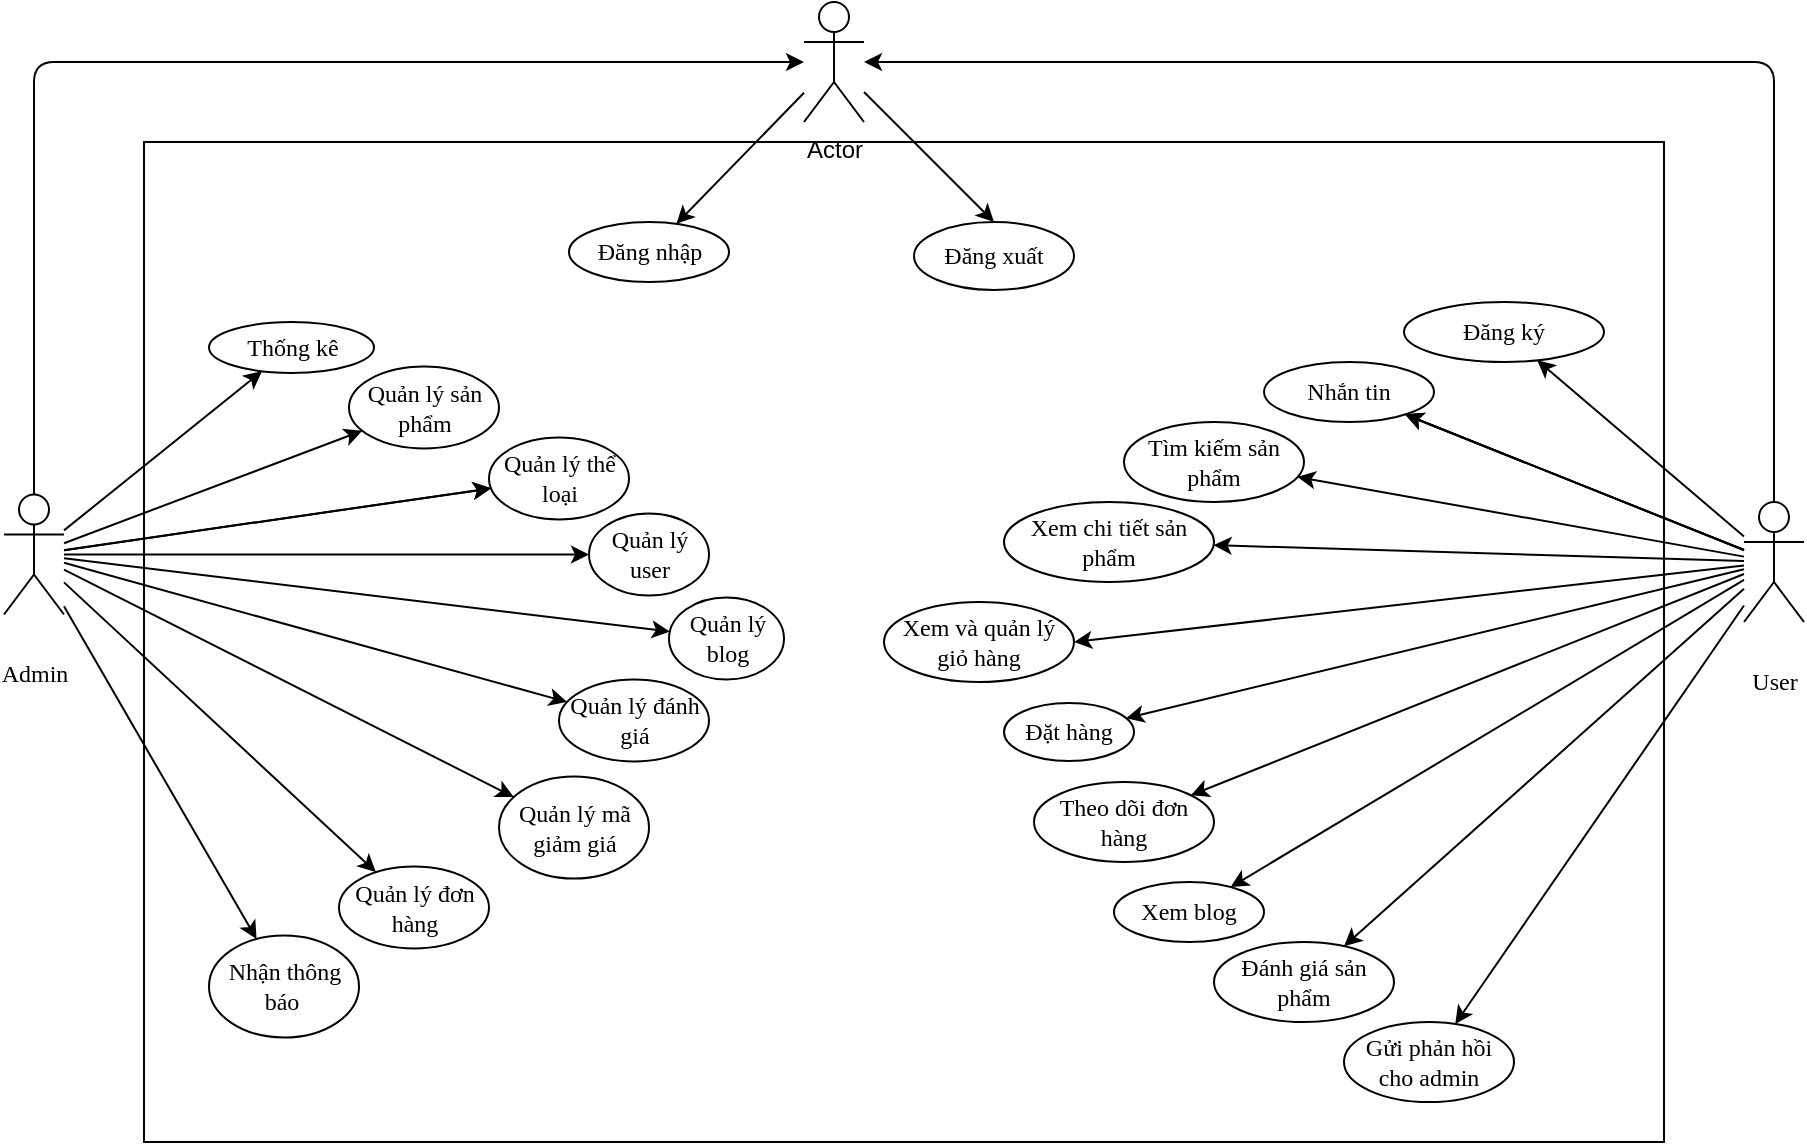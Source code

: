 <mxfile>
    <diagram id="4QBaLQg5Kx6ioxzO_ROW" name="TongQuat">
        <mxGraphModel dx="1242" dy="1395" grid="1" gridSize="10" guides="1" tooltips="1" connect="1" arrows="1" fold="1" page="1" pageScale="1" pageWidth="1169" pageHeight="827" math="0" shadow="0">
            <root>
                <mxCell id="0"/>
                <mxCell id="1" parent="0"/>
                <mxCell id="90" value="" style="rounded=0;whiteSpace=wrap;html=1;labelBackgroundColor=none;labelBorderColor=none;" parent="1" vertex="1">
                    <mxGeometry x="240" y="-120" width="760" height="500" as="geometry"/>
                </mxCell>
                <mxCell id="18" value="" style="edgeStyle=none;html=1;fontFamily=Times New Roman;verticalAlign=middle;" parent="1" source="16" target="17" edge="1">
                    <mxGeometry relative="1" as="geometry"/>
                </mxCell>
                <mxCell id="20" value="" style="edgeStyle=none;html=1;fontFamily=Times New Roman;verticalAlign=middle;" parent="1" source="16" target="19" edge="1">
                    <mxGeometry relative="1" as="geometry"/>
                </mxCell>
                <mxCell id="21" value="" style="edgeStyle=none;html=1;fontFamily=Times New Roman;verticalAlign=middle;" parent="1" source="16" target="19" edge="1">
                    <mxGeometry relative="1" as="geometry"/>
                </mxCell>
                <mxCell id="22" value="" style="edgeStyle=none;html=1;fontFamily=Times New Roman;verticalAlign=middle;" parent="1" source="16" target="19" edge="1">
                    <mxGeometry relative="1" as="geometry"/>
                </mxCell>
                <mxCell id="25" value="" style="edgeStyle=none;html=1;fontFamily=Times New Roman;verticalAlign=middle;" parent="1" source="16" target="24" edge="1">
                    <mxGeometry relative="1" as="geometry"/>
                </mxCell>
                <mxCell id="27" value="" style="edgeStyle=none;html=1;fontFamily=Times New Roman;verticalAlign=middle;" parent="1" source="16" target="26" edge="1">
                    <mxGeometry relative="1" as="geometry"/>
                </mxCell>
                <mxCell id="30" value="" style="edgeStyle=none;html=1;fontFamily=Times New Roman;entryX=1;entryY=0.5;entryDx=0;entryDy=0;verticalAlign=middle;" parent="1" source="16" target="29" edge="1">
                    <mxGeometry relative="1" as="geometry">
                        <mxPoint x="788.651" y="134.733" as="targetPoint"/>
                    </mxGeometry>
                </mxCell>
                <mxCell id="32" value="" style="edgeStyle=none;html=1;fontFamily=Times New Roman;verticalAlign=middle;" parent="1" source="16" target="31" edge="1">
                    <mxGeometry relative="1" as="geometry"/>
                </mxCell>
                <mxCell id="36" value="" style="edgeStyle=none;html=1;fontFamily=Times New Roman;verticalAlign=middle;" parent="1" source="16" target="35" edge="1">
                    <mxGeometry relative="1" as="geometry"/>
                </mxCell>
                <mxCell id="39" value="" style="edgeStyle=none;html=1;fontFamily=Times New Roman;verticalAlign=middle;" parent="1" source="16" target="38" edge="1">
                    <mxGeometry relative="1" as="geometry"/>
                </mxCell>
                <mxCell id="41" value="" style="edgeStyle=none;html=1;fontFamily=Times New Roman;verticalAlign=middle;" parent="1" source="16" target="40" edge="1">
                    <mxGeometry relative="1" as="geometry"/>
                </mxCell>
                <mxCell id="44" value="" style="edgeStyle=none;html=1;fontFamily=Times New Roman;verticalAlign=middle;" parent="1" source="16" target="43" edge="1">
                    <mxGeometry relative="1" as="geometry"/>
                </mxCell>
                <mxCell id="80" style="edgeStyle=none;html=1;" parent="1" source="16" target="77" edge="1">
                    <mxGeometry relative="1" as="geometry">
                        <Array as="points">
                            <mxPoint x="1055" y="-160"/>
                        </Array>
                    </mxGeometry>
                </mxCell>
                <mxCell id="16" value="User" style="shape=umlActor;verticalLabelPosition=bottom;verticalAlign=middle;html=1;outlineConnect=0;fontFamily=Times New Roman;" parent="1" vertex="1">
                    <mxGeometry x="1040" y="60" width="30" height="60" as="geometry"/>
                </mxCell>
                <mxCell id="17" value="&lt;font&gt;Đăng ký&lt;/font&gt;" style="ellipse;whiteSpace=wrap;html=1;verticalAlign=middle;fontFamily=Times New Roman;" parent="1" vertex="1">
                    <mxGeometry x="870" y="-40" width="100" height="30" as="geometry"/>
                </mxCell>
                <mxCell id="19" value="&lt;font&gt;Nhắn tin&lt;/font&gt;" style="ellipse;whiteSpace=wrap;html=1;verticalAlign=middle;fontFamily=Times New Roman;" parent="1" vertex="1">
                    <mxGeometry x="800" y="-10" width="85" height="30" as="geometry"/>
                </mxCell>
                <mxCell id="24" value="Tìm kiếm sản phẩm" style="ellipse;whiteSpace=wrap;html=1;verticalAlign=middle;fontFamily=Times New Roman;" parent="1" vertex="1">
                    <mxGeometry x="730" y="20" width="90" height="40" as="geometry"/>
                </mxCell>
                <mxCell id="26" value="Xem chi tiết sản phẩm" style="ellipse;whiteSpace=wrap;html=1;verticalAlign=middle;fontFamily=Times New Roman;" parent="1" vertex="1">
                    <mxGeometry x="670" y="60" width="105" height="40" as="geometry"/>
                </mxCell>
                <mxCell id="29" value="Xem và quản lý giỏ hàng" style="ellipse;whiteSpace=wrap;html=1;verticalAlign=middle;fontFamily=Times New Roman;" parent="1" vertex="1">
                    <mxGeometry x="610" y="110" width="95" height="40" as="geometry"/>
                </mxCell>
                <mxCell id="31" value="Đặt hàng" style="ellipse;whiteSpace=wrap;html=1;verticalAlign=middle;fontFamily=Times New Roman;" parent="1" vertex="1">
                    <mxGeometry x="670" y="160.5" width="65" height="29" as="geometry"/>
                </mxCell>
                <mxCell id="35" value="Theo dõi đơn hàng" style="ellipse;whiteSpace=wrap;html=1;verticalAlign=middle;fontFamily=Times New Roman;" parent="1" vertex="1">
                    <mxGeometry x="685" y="200" width="90" height="40" as="geometry"/>
                </mxCell>
                <mxCell id="38" value="Xem blog" style="ellipse;whiteSpace=wrap;html=1;verticalAlign=middle;fontFamily=Times New Roman;" parent="1" vertex="1">
                    <mxGeometry x="725" y="250" width="75" height="30" as="geometry"/>
                </mxCell>
                <mxCell id="40" value="Đánh giá sản phẩm" style="ellipse;whiteSpace=wrap;html=1;verticalAlign=middle;fontFamily=Times New Roman;" parent="1" vertex="1">
                    <mxGeometry x="775" y="280" width="90" height="40" as="geometry"/>
                </mxCell>
                <mxCell id="43" value="Gửi phản hồi cho admin" style="ellipse;whiteSpace=wrap;html=1;verticalAlign=middle;fontFamily=Times New Roman;" parent="1" vertex="1">
                    <mxGeometry x="840" y="320" width="85" height="40" as="geometry"/>
                </mxCell>
                <mxCell id="50" value="" style="edgeStyle=none;html=1;fontFamily=Times New Roman;verticalAlign=middle;" parent="1" source="48" target="49" edge="1">
                    <mxGeometry relative="1" as="geometry"/>
                </mxCell>
                <mxCell id="53" value="" style="edgeStyle=none;html=1;fontFamily=Times New Roman;verticalAlign=middle;" parent="1" source="48" target="52" edge="1">
                    <mxGeometry relative="1" as="geometry"/>
                </mxCell>
                <mxCell id="55" value="" style="edgeStyle=none;html=1;fontFamily=Times New Roman;verticalAlign=middle;" parent="1" source="48" target="54" edge="1">
                    <mxGeometry relative="1" as="geometry"/>
                </mxCell>
                <mxCell id="56" value="" style="edgeStyle=none;html=1;fontFamily=Times New Roman;verticalAlign=middle;" parent="1" source="48" target="54" edge="1">
                    <mxGeometry relative="1" as="geometry"/>
                </mxCell>
                <mxCell id="58" value="" style="edgeStyle=none;html=1;fontFamily=Times New Roman;verticalAlign=middle;" parent="1" source="48" target="57" edge="1">
                    <mxGeometry relative="1" as="geometry"/>
                </mxCell>
                <mxCell id="61" value="" style="edgeStyle=none;html=1;fontFamily=Times New Roman;verticalAlign=middle;" parent="1" source="48" target="60" edge="1">
                    <mxGeometry relative="1" as="geometry"/>
                </mxCell>
                <mxCell id="63" value="" style="edgeStyle=none;html=1;fontFamily=Times New Roman;verticalAlign=middle;" parent="1" source="48" target="62" edge="1">
                    <mxGeometry relative="1" as="geometry"/>
                </mxCell>
                <mxCell id="65" value="" style="edgeStyle=none;html=1;fontFamily=Times New Roman;verticalAlign=middle;" parent="1" source="48" target="64" edge="1">
                    <mxGeometry relative="1" as="geometry"/>
                </mxCell>
                <mxCell id="67" value="" style="edgeStyle=none;html=1;fontFamily=Times New Roman;verticalAlign=middle;" parent="1" source="48" target="66" edge="1">
                    <mxGeometry relative="1" as="geometry"/>
                </mxCell>
                <mxCell id="69" value="" style="edgeStyle=none;html=1;fontFamily=Times New Roman;verticalAlign=middle;" parent="1" source="48" target="68" edge="1">
                    <mxGeometry relative="1" as="geometry"/>
                </mxCell>
                <mxCell id="79" style="edgeStyle=none;html=1;" parent="1" source="48" target="77" edge="1">
                    <mxGeometry relative="1" as="geometry">
                        <mxPoint x="480" y="-210" as="targetPoint"/>
                        <Array as="points">
                            <mxPoint x="185" y="-160"/>
                        </Array>
                    </mxGeometry>
                </mxCell>
                <mxCell id="48" value="Admin" style="shape=umlActor;verticalLabelPosition=bottom;verticalAlign=middle;html=1;outlineConnect=0;fontFamily=Times New Roman;" parent="1" vertex="1">
                    <mxGeometry x="170" y="56.25" width="30" height="60" as="geometry"/>
                </mxCell>
                <mxCell id="49" value="Thống kê" style="ellipse;whiteSpace=wrap;html=1;fontFamily=Times New Roman;verticalAlign=middle;" parent="1" vertex="1">
                    <mxGeometry x="272.5" y="-30" width="82.5" height="25.5" as="geometry"/>
                </mxCell>
                <mxCell id="52" value="Quản lý sản phẩm" style="ellipse;whiteSpace=wrap;html=1;fontFamily=Times New Roman;verticalAlign=middle;" parent="1" vertex="1">
                    <mxGeometry x="342.5" y="-7.75" width="75" height="41" as="geometry"/>
                </mxCell>
                <mxCell id="54" value="Quản lý thể loại" style="ellipse;whiteSpace=wrap;html=1;fontFamily=Times New Roman;verticalAlign=middle;" parent="1" vertex="1">
                    <mxGeometry x="412.5" y="27.75" width="70" height="41" as="geometry"/>
                </mxCell>
                <mxCell id="57" value="Quản lý user" style="ellipse;whiteSpace=wrap;html=1;fontFamily=Times New Roman;verticalAlign=middle;" parent="1" vertex="1">
                    <mxGeometry x="462.5" y="65.75" width="60" height="41" as="geometry"/>
                </mxCell>
                <mxCell id="60" value="Quản lý blog" style="ellipse;whiteSpace=wrap;html=1;fontFamily=Times New Roman;verticalAlign=middle;" parent="1" vertex="1">
                    <mxGeometry x="502.5" y="107.75" width="57.5" height="41" as="geometry"/>
                </mxCell>
                <mxCell id="62" value="Quản lý đánh giá" style="ellipse;whiteSpace=wrap;html=1;fontFamily=Times New Roman;verticalAlign=middle;" parent="1" vertex="1">
                    <mxGeometry x="447.5" y="148.75" width="75" height="41" as="geometry"/>
                </mxCell>
                <mxCell id="64" value="Quản lý mã giảm giá" style="ellipse;whiteSpace=wrap;html=1;fontFamily=Times New Roman;verticalAlign=middle;" parent="1" vertex="1">
                    <mxGeometry x="417.5" y="197.25" width="75" height="51" as="geometry"/>
                </mxCell>
                <mxCell id="66" value="Quản lý đơn hàng" style="ellipse;whiteSpace=wrap;html=1;fontFamily=Times New Roman;verticalAlign=middle;" parent="1" vertex="1">
                    <mxGeometry x="337.5" y="242.25" width="75" height="41" as="geometry"/>
                </mxCell>
                <mxCell id="68" value="Nhận thông báo&amp;nbsp;" style="ellipse;whiteSpace=wrap;html=1;fontFamily=Times New Roman;verticalAlign=middle;" parent="1" vertex="1">
                    <mxGeometry x="272.5" y="276.75" width="75" height="51" as="geometry"/>
                </mxCell>
                <mxCell id="70" value="Đăng nhập" style="ellipse;whiteSpace=wrap;html=1;fontFamily=Times New Roman;verticalAlign=middle;" parent="1" vertex="1">
                    <mxGeometry x="452.5" y="-80" width="80" height="30" as="geometry"/>
                </mxCell>
                <mxCell id="72" value="Đăng xuất" style="ellipse;whiteSpace=wrap;html=1;fontFamily=Times New Roman;verticalAlign=middle;" parent="1" vertex="1">
                    <mxGeometry x="625" y="-80" width="80" height="34" as="geometry"/>
                </mxCell>
                <mxCell id="82" style="edgeStyle=none;html=1;" parent="1" source="77" target="70" edge="1">
                    <mxGeometry relative="1" as="geometry"/>
                </mxCell>
                <mxCell id="83" style="edgeStyle=none;html=1;entryX=0.5;entryY=0;entryDx=0;entryDy=0;" parent="1" source="77" target="72" edge="1">
                    <mxGeometry relative="1" as="geometry"/>
                </mxCell>
                <mxCell id="77" value="Actor" style="shape=umlActor;verticalLabelPosition=bottom;verticalAlign=top;html=1;outlineConnect=0;" parent="1" vertex="1">
                    <mxGeometry x="570" y="-190" width="30" height="60" as="geometry"/>
                </mxCell>
            </root>
        </mxGraphModel>
    </diagram>
    <diagram id="YP1EtYbVHQMz5fKyCDBv" name="sign up">
        <mxGraphModel dx="1144" dy="820" grid="1" gridSize="10" guides="1" tooltips="1" connect="1" arrows="1" fold="1" page="1" pageScale="1" pageWidth="1169" pageHeight="827" math="0" shadow="0">
            <root>
                <mxCell id="0"/>
                <mxCell id="1" parent="0"/>
                <mxCell id="BZfo6nK0d5zDt5c84dEf-1" style="edgeStyle=none;html=1;entryX=0;entryY=0.5;entryDx=0;entryDy=0;fontFamily=Times New Roman;fontSize=14;" parent="1" source="5xi_91hP6xAVd4e9cbvJ-1" target="5xi_91hP6xAVd4e9cbvJ-2" edge="1">
                    <mxGeometry relative="1" as="geometry"/>
                </mxCell>
                <mxCell id="5xi_91hP6xAVd4e9cbvJ-1" value="User" style="shape=umlActor;verticalLabelPosition=bottom;verticalAlign=top;html=1;outlineConnect=0;fontFamily=Times New Roman;fontSize=14;" parent="1" vertex="1">
                    <mxGeometry x="210" y="350" width="30" height="60" as="geometry"/>
                </mxCell>
                <mxCell id="5xi_91hP6xAVd4e9cbvJ-2" value="Đăng ký tài khoản" style="whiteSpace=wrap;html=1;verticalAlign=top;fontFamily=Times New Roman;fontSize=14;" parent="1" vertex="1">
                    <mxGeometry x="320" y="200" width="520" height="360" as="geometry"/>
                </mxCell>
                <mxCell id="nm_5P-WVLHnGU1hL7-7m-7" value="" style="ellipse;whiteSpace=wrap;html=1;rounded=0;fontFamily=Times New Roman;fontSize=14;fontColor=default;fillColor=none;gradientColor=none;" parent="1" vertex="1">
                    <mxGeometry x="350" y="390" width="210" height="110" as="geometry"/>
                </mxCell>
                <mxCell id="BZfo6nK0d5zDt5c84dEf-2" style="edgeStyle=none;html=1;entryX=0.5;entryY=1;entryDx=0;entryDy=0;exitX=0.5;exitY=0;exitDx=0;exitDy=0;fontFamily=Times New Roman;fontSize=14;dashed=1;" parent="1" source="nm_5P-WVLHnGU1hL7-7m-7" target="dnPjiPpbpPMsEFvn63Sl-3" edge="1">
                    <mxGeometry relative="1" as="geometry"/>
                </mxCell>
                <mxCell id="nm_5P-WVLHnGU1hL7-7m-8" value="Đăng ký tài khoản" style="text;html=1;strokeColor=none;fillColor=none;align=center;verticalAlign=middle;whiteSpace=wrap;rounded=0;fontFamily=Times New Roman;fontSize=14;fontColor=default;" parent="1" vertex="1">
                    <mxGeometry x="380" y="400" width="150" height="20" as="geometry"/>
                </mxCell>
                <mxCell id="dnPjiPpbpPMsEFvn63Sl-3" value="" style="ellipse;whiteSpace=wrap;html=1;fontFamily=Times New Roman;fontSize=14;" parent="1" vertex="1">
                    <mxGeometry x="382.5" y="230" width="145" height="70" as="geometry"/>
                </mxCell>
                <mxCell id="dnPjiPpbpPMsEFvn63Sl-4" value="Kiểm tra mail đã tồn tại chưa" style="text;html=1;strokeColor=none;fillColor=none;align=center;verticalAlign=middle;whiteSpace=wrap;rounded=0;fontFamily=Times New Roman;fontSize=14;" parent="1" vertex="1">
                    <mxGeometry x="395" y="245" width="120" height="40" as="geometry"/>
                </mxCell>
                <mxCell id="dnPjiPpbpPMsEFvn63Sl-10" value="&amp;lt;&amp;lt;include&amp;gt;&amp;gt;" style="text;html=1;strokeColor=none;fillColor=none;align=center;verticalAlign=middle;whiteSpace=wrap;rounded=0;rotation=0;fontFamily=Times New Roman;fontSize=14;" parent="1" vertex="1">
                    <mxGeometry x="460" y="320" width="60" height="30" as="geometry"/>
                </mxCell>
                <mxCell id="BZfo6nK0d5zDt5c84dEf-3" style="edgeStyle=none;html=1;fontFamily=Times New Roman;fontSize=14;dashed=1;" parent="1" source="dnPjiPpbpPMsEFvn63Sl-11" target="nm_5P-WVLHnGU1hL7-7m-7" edge="1">
                    <mxGeometry relative="1" as="geometry"/>
                </mxCell>
                <mxCell id="dnPjiPpbpPMsEFvn63Sl-11" value="Đăng ký bằng gmail" style="ellipse;whiteSpace=wrap;html=1;fontFamily=Times New Roman;fontSize=14;" parent="1" vertex="1">
                    <mxGeometry x="670" y="420" width="130" height="50" as="geometry"/>
                </mxCell>
                <mxCell id="dnPjiPpbpPMsEFvn63Sl-15" value="&lt;b style=&quot;font-size: 14px;&quot;&gt;extension points&lt;/b&gt;" style="text;html=1;strokeColor=none;fillColor=none;align=center;verticalAlign=middle;whiteSpace=wrap;rounded=0;fontFamily=Times New Roman;fontSize=14;" parent="1" vertex="1">
                    <mxGeometry x="370" y="435" width="160" height="15" as="geometry"/>
                </mxCell>
                <mxCell id="dnPjiPpbpPMsEFvn63Sl-16" value="Đăng ký bằng gmail" style="text;html=1;strokeColor=none;fillColor=none;align=center;verticalAlign=middle;whiteSpace=wrap;rounded=0;fontFamily=Times New Roman;fontSize=14;" parent="1" vertex="1">
                    <mxGeometry x="405" y="455" width="110" height="35" as="geometry"/>
                </mxCell>
                <mxCell id="dnPjiPpbpPMsEFvn63Sl-18" value="&amp;lt;&amp;lt;Extend&amp;gt;&amp;gt;" style="text;html=1;strokeColor=none;fillColor=none;align=center;verticalAlign=middle;whiteSpace=wrap;rounded=0;fontFamily=Times New Roman;fontSize=14;" parent="1" vertex="1">
                    <mxGeometry x="585" y="420" width="60" height="30" as="geometry"/>
                </mxCell>
                <mxCell id="9BCZuaM5bWWblNjtig7Q-2" value="" style="endArrow=none;html=1;exitX=0.048;exitY=0.273;exitDx=0;exitDy=0;exitPerimeter=0;entryX=0.948;entryY=0.264;entryDx=0;entryDy=0;entryPerimeter=0;fontFamily=Times New Roman;fontSize=14;" parent="1" source="nm_5P-WVLHnGU1hL7-7m-7" target="nm_5P-WVLHnGU1hL7-7m-7" edge="1">
                    <mxGeometry width="50" height="50" relative="1" as="geometry">
                        <mxPoint x="360" y="430" as="sourcePoint"/>
                        <mxPoint x="410" y="380" as="targetPoint"/>
                    </mxGeometry>
                </mxCell>
            </root>
        </mxGraphModel>
    </diagram>
    <diagram id="Mbvfm8ZmIGthfklmhw3I" name="profile">
        <mxGraphModel dx="1002" dy="568" grid="1" gridSize="10" guides="1" tooltips="1" connect="1" arrows="1" fold="1" page="1" pageScale="1" pageWidth="1169" pageHeight="827" math="0" shadow="0">
            <root>
                <mxCell id="0"/>
                <mxCell id="1" parent="0"/>
                <mxCell id="cRSInWEpSz7p8BNWspAq-2" value="Quản lý thông tin cá nhân" style="whiteSpace=wrap;html=1;verticalAlign=top;fontFamily=Times New Roman;fontSize=14;" parent="1" vertex="1">
                    <mxGeometry x="250" y="205" width="530" height="455" as="geometry"/>
                </mxCell>
                <mxCell id="1M5nZqwNB77-Wq1WkfoH-13" style="edgeStyle=none;html=1;entryX=0;entryY=0.5;entryDx=0;entryDy=0;fontFamily=Times New Roman;fontSize=14;" parent="1" source="cRSInWEpSz7p8BNWspAq-1" target="cRSInWEpSz7p8BNWspAq-2" edge="1">
                    <mxGeometry relative="1" as="geometry"/>
                </mxCell>
                <mxCell id="cRSInWEpSz7p8BNWspAq-1" value="User" style="shape=umlActor;verticalLabelPosition=bottom;verticalAlign=top;html=1;outlineConnect=0;fontFamily=Times New Roman;fontSize=14;" parent="1" vertex="1">
                    <mxGeometry x="190" y="402.5" width="30" height="60" as="geometry"/>
                </mxCell>
                <mxCell id="cRSInWEpSz7p8BNWspAq-3" value="" style="ellipse;whiteSpace=wrap;html=1;rounded=0;fontFamily=Times New Roman;fontSize=14;fontColor=default;fillColor=none;gradientColor=none;" parent="1" vertex="1">
                    <mxGeometry x="300" y="377.5" width="230" height="160" as="geometry"/>
                </mxCell>
                <mxCell id="cRSInWEpSz7p8BNWspAq-4" value="Quản lý thông tin" style="text;html=1;strokeColor=none;fillColor=none;align=center;verticalAlign=middle;whiteSpace=wrap;rounded=0;fontFamily=Times New Roman;fontSize=14;fontColor=default;" parent="1" vertex="1">
                    <mxGeometry x="340" y="390" width="150" height="20" as="geometry"/>
                </mxCell>
                <mxCell id="cRSInWEpSz7p8BNWspAq-5" value="" style="ellipse;whiteSpace=wrap;html=1;fontFamily=Times New Roman;fontSize=14;" parent="1" vertex="1">
                    <mxGeometry x="345" y="240" width="120" height="60" as="geometry"/>
                </mxCell>
                <mxCell id="cRSInWEpSz7p8BNWspAq-6" value="Login" style="text;html=1;strokeColor=none;fillColor=none;align=center;verticalAlign=middle;whiteSpace=wrap;rounded=0;fontFamily=Times New Roman;fontSize=14;" parent="1" vertex="1">
                    <mxGeometry x="355" y="260" width="100" height="20" as="geometry"/>
                </mxCell>
                <mxCell id="cRSInWEpSz7p8BNWspAq-7" value="&amp;lt;&amp;lt;include&amp;gt;&amp;gt;" style="text;html=1;strokeColor=none;fillColor=none;align=center;verticalAlign=middle;whiteSpace=wrap;rounded=0;fontFamily=Times New Roman;fontSize=14;" parent="1" vertex="1">
                    <mxGeometry x="420" y="320" width="60" height="30" as="geometry"/>
                </mxCell>
                <mxCell id="1M5nZqwNB77-Wq1WkfoH-8" style="edgeStyle=none;html=1;exitX=0;exitY=0.5;exitDx=0;exitDy=0;entryX=0.935;entryY=0.328;entryDx=0;entryDy=0;entryPerimeter=0;fontFamily=Times New Roman;fontSize=14;dashed=1;" parent="1" source="cRSInWEpSz7p8BNWspAq-8" target="cRSInWEpSz7p8BNWspAq-3" edge="1">
                    <mxGeometry relative="1" as="geometry"/>
                </mxCell>
                <mxCell id="cRSInWEpSz7p8BNWspAq-8" value="Xem thông tin" style="ellipse;whiteSpace=wrap;html=1;fontFamily=Times New Roman;fontSize=14;" parent="1" vertex="1">
                    <mxGeometry x="640" y="371" width="110" height="56" as="geometry"/>
                </mxCell>
                <mxCell id="cRSInWEpSz7p8BNWspAq-9" value="&lt;b style=&quot;font-size: 14px;&quot;&gt;extension points&lt;/b&gt;" style="text;html=1;strokeColor=none;fillColor=none;align=center;verticalAlign=middle;whiteSpace=wrap;rounded=0;fontFamily=Times New Roman;fontSize=14;" parent="1" vertex="1">
                    <mxGeometry x="330" y="450" width="160" height="15" as="geometry"/>
                </mxCell>
                <mxCell id="cRSInWEpSz7p8BNWspAq-10" value="Xem, sửa thông tin&amp;nbsp;" style="text;html=1;strokeColor=none;fillColor=none;align=center;verticalAlign=middle;whiteSpace=wrap;rounded=0;fontFamily=Times New Roman;fontSize=14;" parent="1" vertex="1">
                    <mxGeometry x="350" y="465" width="130" height="55" as="geometry"/>
                </mxCell>
                <mxCell id="cRSInWEpSz7p8BNWspAq-11" value="&amp;lt;&amp;lt;Extend&amp;gt;&amp;gt;" style="text;html=1;strokeColor=none;fillColor=none;align=center;verticalAlign=middle;whiteSpace=wrap;rounded=0;rotation=-15;fontFamily=Times New Roman;fontSize=14;" parent="1" vertex="1">
                    <mxGeometry x="555" y="384" width="60" height="30" as="geometry"/>
                </mxCell>
                <mxCell id="1M5nZqwNB77-Wq1WkfoH-2" value="" style="endArrow=none;html=1;entryX=0.943;entryY=0.272;entryDx=0;entryDy=0;entryPerimeter=0;fontFamily=Times New Roman;fontSize=14;" parent="1" target="cRSInWEpSz7p8BNWspAq-3" edge="1">
                    <mxGeometry width="50" height="50" relative="1" as="geometry">
                        <mxPoint x="315" y="420" as="sourcePoint"/>
                        <mxPoint x="365" y="370" as="targetPoint"/>
                    </mxGeometry>
                </mxCell>
                <mxCell id="1M5nZqwNB77-Wq1WkfoH-3" value="&amp;lt;&amp;lt;Extend&amp;gt;&amp;gt;" style="text;html=1;strokeColor=none;fillColor=none;align=center;verticalAlign=middle;whiteSpace=wrap;rounded=0;rotation=15;fontFamily=Times New Roman;fontSize=14;" parent="1" vertex="1">
                    <mxGeometry x="550" y="477.5" width="60" height="30" as="geometry"/>
                </mxCell>
                <mxCell id="1M5nZqwNB77-Wq1WkfoH-4" value="&amp;lt;&amp;lt;Include&amp;gt;&amp;gt;" style="text;html=1;strokeColor=none;fillColor=none;align=center;verticalAlign=middle;whiteSpace=wrap;rounded=0;rotation=0;fontFamily=Times New Roman;fontSize=14;" parent="1" vertex="1">
                    <mxGeometry x="550" y="550" width="60" height="30" as="geometry"/>
                </mxCell>
                <mxCell id="1M5nZqwNB77-Wq1WkfoH-9" style="edgeStyle=none;html=1;fontFamily=Times New Roman;fontSize=14;dashed=1;" parent="1" source="1M5nZqwNB77-Wq1WkfoH-5" target="cRSInWEpSz7p8BNWspAq-3" edge="1">
                    <mxGeometry relative="1" as="geometry"/>
                </mxCell>
                <mxCell id="1M5nZqwNB77-Wq1WkfoH-10" style="edgeStyle=none;html=1;entryX=1;entryY=0.5;entryDx=0;entryDy=0;fontFamily=Times New Roman;fontSize=14;dashed=1;" parent="1" source="1M5nZqwNB77-Wq1WkfoH-5" target="1M5nZqwNB77-Wq1WkfoH-6" edge="1">
                    <mxGeometry relative="1" as="geometry"/>
                </mxCell>
                <mxCell id="1M5nZqwNB77-Wq1WkfoH-5" value="Sửa thông tin" style="ellipse;whiteSpace=wrap;html=1;fontFamily=Times New Roman;fontSize=14;" parent="1" vertex="1">
                    <mxGeometry x="620" y="500" width="110" height="60" as="geometry"/>
                </mxCell>
                <mxCell id="1M5nZqwNB77-Wq1WkfoH-6" value="Nhập thông tin" style="ellipse;whiteSpace=wrap;html=1;fontFamily=Times New Roman;fontSize=14;rotation=0;" parent="1" vertex="1">
                    <mxGeometry x="450" y="590" width="120" height="50" as="geometry"/>
                </mxCell>
                <mxCell id="1M5nZqwNB77-Wq1WkfoH-7" value="" style="endArrow=classic;html=1;entryX=0.5;entryY=1;entryDx=0;entryDy=0;exitX=0.465;exitY=-0.003;exitDx=0;exitDy=0;exitPerimeter=0;fontFamily=Times New Roman;fontSize=14;dashed=1;" parent="1" source="cRSInWEpSz7p8BNWspAq-3" target="cRSInWEpSz7p8BNWspAq-5" edge="1">
                    <mxGeometry width="50" height="50" relative="1" as="geometry">
                        <mxPoint x="395" y="370" as="sourcePoint"/>
                        <mxPoint x="445" y="320" as="targetPoint"/>
                    </mxGeometry>
                </mxCell>
            </root>
        </mxGraphModel>
    </diagram>
    <diagram name="chatbot" id="vO9Wz-CVkKKVvJSi7sOh">
        <mxGraphModel dx="1002" dy="568" grid="1" gridSize="10" guides="1" tooltips="1" connect="1" arrows="1" fold="1" page="1" pageScale="1" pageWidth="1169" pageHeight="827" math="0" shadow="0">
            <root>
                <mxCell id="V8cRjmN9XUSk29RJIiwN-0"/>
                <mxCell id="V8cRjmN9XUSk29RJIiwN-1" parent="V8cRjmN9XUSk29RJIiwN-0"/>
                <mxCell id="V8cRjmN9XUSk29RJIiwN-2" style="edgeStyle=none;html=1;entryX=0;entryY=0.5;entryDx=0;entryDy=0;fontFamily=Times New Roman;fontSize=14;" parent="V8cRjmN9XUSk29RJIiwN-1" source="V8cRjmN9XUSk29RJIiwN-3" target="V8cRjmN9XUSk29RJIiwN-4" edge="1">
                    <mxGeometry relative="1" as="geometry"/>
                </mxCell>
                <mxCell id="V8cRjmN9XUSk29RJIiwN-3" value="User" style="shape=umlActor;verticalLabelPosition=bottom;verticalAlign=top;html=1;outlineConnect=0;fontFamily=Times New Roman;fontSize=14;" parent="V8cRjmN9XUSk29RJIiwN-1" vertex="1">
                    <mxGeometry x="260" y="405" width="30" height="60" as="geometry"/>
                </mxCell>
                <mxCell id="V8cRjmN9XUSk29RJIiwN-4" value="Chatbot" style="whiteSpace=wrap;html=1;verticalAlign=top;fontFamily=Times New Roman;fontSize=14;" parent="V8cRjmN9XUSk29RJIiwN-1" vertex="1">
                    <mxGeometry x="325" y="300" width="520" height="270" as="geometry"/>
                </mxCell>
                <mxCell id="V8cRjmN9XUSk29RJIiwN-5" value="" style="ellipse;whiteSpace=wrap;html=1;rounded=0;fontFamily=Times New Roman;fontSize=14;fontColor=default;fillColor=none;gradientColor=none;" parent="V8cRjmN9XUSk29RJIiwN-1" vertex="1">
                    <mxGeometry x="345" y="377.5" width="230" height="160" as="geometry"/>
                </mxCell>
                <mxCell id="V8cRjmN9XUSk29RJIiwN-6" value="Chatbot" style="text;html=1;strokeColor=none;fillColor=none;align=center;verticalAlign=middle;whiteSpace=wrap;rounded=0;fontFamily=Times New Roman;fontSize=14;fontColor=default;" parent="V8cRjmN9XUSk29RJIiwN-1" vertex="1">
                    <mxGeometry x="385" y="390" width="150" height="20" as="geometry"/>
                </mxCell>
                <mxCell id="jLredkM0_QnN98Hhds0y-0" style="edgeStyle=none;html=1;dashed=1;fontFamily=Times New Roman;fontSize=14;" edge="1" parent="V8cRjmN9XUSk29RJIiwN-1" source="V8cRjmN9XUSk29RJIiwN-11" target="V8cRjmN9XUSk29RJIiwN-5">
                    <mxGeometry relative="1" as="geometry"/>
                </mxCell>
                <mxCell id="V8cRjmN9XUSk29RJIiwN-11" value="Lấy thông tin sản phẩm" style="ellipse;whiteSpace=wrap;html=1;fontFamily=Times New Roman;fontSize=14;rotation=0;" parent="V8cRjmN9XUSk29RJIiwN-1" vertex="1">
                    <mxGeometry x="650" y="322" width="180" height="88" as="geometry"/>
                </mxCell>
                <mxCell id="V8cRjmN9XUSk29RJIiwN-12" value="&lt;b style=&quot;font-size: 14px;&quot;&gt;extension points&lt;/b&gt;" style="text;html=1;strokeColor=none;fillColor=none;align=center;verticalAlign=middle;whiteSpace=wrap;rounded=0;fontFamily=Times New Roman;fontSize=14;" parent="V8cRjmN9XUSk29RJIiwN-1" vertex="1">
                    <mxGeometry x="375" y="450" width="160" height="15" as="geometry"/>
                </mxCell>
                <mxCell id="V8cRjmN9XUSk29RJIiwN-13" value="Nhập nội dung cần hỏi" style="text;html=1;strokeColor=none;fillColor=none;align=center;verticalAlign=middle;whiteSpace=wrap;rounded=0;fontFamily=Times New Roman;fontSize=14;" parent="V8cRjmN9XUSk29RJIiwN-1" vertex="1">
                    <mxGeometry x="395" y="465" width="130" height="55" as="geometry"/>
                </mxCell>
                <mxCell id="V8cRjmN9XUSk29RJIiwN-14" value="&amp;lt;&amp;lt;Extend&amp;gt;&amp;gt;" style="text;html=1;strokeColor=none;fillColor=none;align=center;verticalAlign=middle;whiteSpace=wrap;rounded=0;rotation=-15;fontFamily=Times New Roman;fontSize=14;" parent="V8cRjmN9XUSk29RJIiwN-1" vertex="1">
                    <mxGeometry x="575" y="380" width="60" height="30" as="geometry"/>
                </mxCell>
                <mxCell id="V8cRjmN9XUSk29RJIiwN-15" value="" style="endArrow=none;html=1;entryX=0.943;entryY=0.272;entryDx=0;entryDy=0;entryPerimeter=0;fontFamily=Times New Roman;fontSize=14;" parent="V8cRjmN9XUSk29RJIiwN-1" target="V8cRjmN9XUSk29RJIiwN-5" edge="1">
                    <mxGeometry width="50" height="50" relative="1" as="geometry">
                        <mxPoint x="360" y="420" as="sourcePoint"/>
                        <mxPoint x="410" y="370" as="targetPoint"/>
                    </mxGeometry>
                </mxCell>
                <mxCell id="V8cRjmN9XUSk29RJIiwN-16" value="&amp;lt;&amp;lt;Extend&amp;gt;&amp;gt;" style="text;html=1;strokeColor=none;fillColor=none;align=center;verticalAlign=middle;whiteSpace=wrap;rounded=0;rotation=15;fontFamily=Times New Roman;fontSize=14;" parent="V8cRjmN9XUSk29RJIiwN-1" vertex="1">
                    <mxGeometry x="600" y="460" width="60" height="30" as="geometry"/>
                </mxCell>
                <mxCell id="V8cRjmN9XUSk29RJIiwN-18" style="edgeStyle=none;html=1;fontFamily=Times New Roman;fontSize=14;dashed=1;" parent="V8cRjmN9XUSk29RJIiwN-1" source="V8cRjmN9XUSk29RJIiwN-20" target="V8cRjmN9XUSk29RJIiwN-5" edge="1">
                    <mxGeometry relative="1" as="geometry"/>
                </mxCell>
                <mxCell id="V8cRjmN9XUSk29RJIiwN-20" value="Call API OpenAI" style="ellipse;whiteSpace=wrap;html=1;fontFamily=Times New Roman;fontSize=14;" parent="V8cRjmN9XUSk29RJIiwN-1" vertex="1">
                    <mxGeometry x="665" y="480" width="165" height="70" as="geometry"/>
                </mxCell>
            </root>
        </mxGraphModel>
    </diagram>
    <diagram name="cart" id="p9y-mOmXSRHTBuCpvmGk">
        <mxGraphModel dx="1242" dy="568" grid="1" gridSize="10" guides="1" tooltips="1" connect="1" arrows="1" fold="1" page="1" pageScale="1" pageWidth="1169" pageHeight="827" math="0" shadow="0">
            <root>
                <mxCell id="oh7U1UmuHEcukKGlXbJN-0"/>
                <mxCell id="oh7U1UmuHEcukKGlXbJN-1" parent="oh7U1UmuHEcukKGlXbJN-0"/>
                <mxCell id="oh7U1UmuHEcukKGlXbJN-2" style="edgeStyle=none;html=1;entryX=0;entryY=0.5;entryDx=0;entryDy=0;fontFamily=Times New Roman;fontSize=14;" parent="oh7U1UmuHEcukKGlXbJN-1" source="oh7U1UmuHEcukKGlXbJN-3" target="oh7U1UmuHEcukKGlXbJN-4" edge="1">
                    <mxGeometry relative="1" as="geometry"/>
                </mxCell>
                <mxCell id="oh7U1UmuHEcukKGlXbJN-3" value="User" style="shape=umlActor;verticalLabelPosition=bottom;verticalAlign=top;html=1;outlineConnect=0;fontFamily=Times New Roman;fontSize=14;" parent="oh7U1UmuHEcukKGlXbJN-1" vertex="1">
                    <mxGeometry x="250" y="395" width="30" height="60" as="geometry"/>
                </mxCell>
                <mxCell id="oh7U1UmuHEcukKGlXbJN-4" value="Quản lý giỏ hàng" style="whiteSpace=wrap;html=1;verticalAlign=top;fontFamily=Times New Roman;fontSize=14;" parent="oh7U1UmuHEcukKGlXbJN-1" vertex="1">
                    <mxGeometry x="321" y="240" width="520" height="370" as="geometry"/>
                </mxCell>
                <mxCell id="eM8lg-Ms0TXP9qBDe8Rq-0" style="edgeStyle=none;html=1;exitX=0.5;exitY=0;exitDx=0;exitDy=0;entryX=0.5;entryY=1;entryDx=0;entryDy=0;dashed=1;" parent="oh7U1UmuHEcukKGlXbJN-1" source="oh7U1UmuHEcukKGlXbJN-5" target="oh7U1UmuHEcukKGlXbJN-7" edge="1">
                    <mxGeometry relative="1" as="geometry"/>
                </mxCell>
                <mxCell id="oh7U1UmuHEcukKGlXbJN-5" value="" style="ellipse;whiteSpace=wrap;html=1;rounded=0;fontFamily=Times New Roman;fontSize=14;fontColor=default;fillColor=none;gradientColor=none;" parent="oh7U1UmuHEcukKGlXbJN-1" vertex="1">
                    <mxGeometry x="345" y="377.5" width="230" height="160" as="geometry"/>
                </mxCell>
                <mxCell id="oh7U1UmuHEcukKGlXbJN-6" value="Quản lý giỏ hàng" style="text;html=1;strokeColor=none;fillColor=none;align=center;verticalAlign=middle;whiteSpace=wrap;rounded=0;fontFamily=Times New Roman;fontSize=14;fontColor=default;" parent="oh7U1UmuHEcukKGlXbJN-1" vertex="1">
                    <mxGeometry x="385" y="390" width="150" height="20" as="geometry"/>
                </mxCell>
                <mxCell id="oh7U1UmuHEcukKGlXbJN-7" value="" style="ellipse;whiteSpace=wrap;html=1;fontFamily=Times New Roman;fontSize=14;" parent="oh7U1UmuHEcukKGlXbJN-1" vertex="1">
                    <mxGeometry x="400" y="260" width="120" height="60" as="geometry"/>
                </mxCell>
                <mxCell id="oh7U1UmuHEcukKGlXbJN-8" value="Login" style="text;html=1;strokeColor=none;fillColor=none;align=center;verticalAlign=middle;whiteSpace=wrap;rounded=0;fontFamily=Times New Roman;fontSize=14;" parent="oh7U1UmuHEcukKGlXbJN-1" vertex="1">
                    <mxGeometry x="410" y="280" width="100" height="20" as="geometry"/>
                </mxCell>
                <mxCell id="oh7U1UmuHEcukKGlXbJN-9" value="&amp;lt;&amp;lt;include&amp;gt;&amp;gt;" style="text;html=1;strokeColor=none;fillColor=none;align=center;verticalAlign=middle;whiteSpace=wrap;rounded=0;fontFamily=Times New Roman;fontSize=14;" parent="oh7U1UmuHEcukKGlXbJN-1" vertex="1">
                    <mxGeometry x="475" y="340" width="60" height="30" as="geometry"/>
                </mxCell>
                <mxCell id="eM8lg-Ms0TXP9qBDe8Rq-3" style="edgeStyle=none;html=1;dashed=1;" parent="oh7U1UmuHEcukKGlXbJN-1" source="oh7U1UmuHEcukKGlXbJN-11" target="oh7U1UmuHEcukKGlXbJN-5" edge="1">
                    <mxGeometry relative="1" as="geometry"/>
                </mxCell>
                <mxCell id="oh7U1UmuHEcukKGlXbJN-11" value="Xem giỏ hàng" style="ellipse;whiteSpace=wrap;html=1;fontFamily=Times New Roman;fontSize=14;" parent="oh7U1UmuHEcukKGlXbJN-1" vertex="1">
                    <mxGeometry x="680" y="429.5" width="110" height="56" as="geometry"/>
                </mxCell>
                <mxCell id="oh7U1UmuHEcukKGlXbJN-12" value="&lt;b style=&quot;font-size: 14px;&quot;&gt;extension points&lt;/b&gt;" style="text;html=1;strokeColor=none;fillColor=none;align=center;verticalAlign=middle;whiteSpace=wrap;rounded=0;fontFamily=Times New Roman;fontSize=14;" parent="oh7U1UmuHEcukKGlXbJN-1" vertex="1">
                    <mxGeometry x="375" y="450" width="160" height="15" as="geometry"/>
                </mxCell>
                <mxCell id="oh7U1UmuHEcukKGlXbJN-13" value="Xem, thêm, sửa, xoá sản phẩm trong giỏ hàng" style="text;html=1;strokeColor=none;fillColor=none;align=center;verticalAlign=middle;whiteSpace=wrap;rounded=0;fontFamily=Times New Roman;fontSize=14;" parent="oh7U1UmuHEcukKGlXbJN-1" vertex="1">
                    <mxGeometry x="382.5" y="470" width="155" height="50" as="geometry"/>
                </mxCell>
                <mxCell id="oh7U1UmuHEcukKGlXbJN-14" value="&amp;lt;&amp;lt;Extend&amp;gt;&amp;gt;" style="text;html=1;strokeColor=none;fillColor=none;align=center;verticalAlign=middle;whiteSpace=wrap;rounded=0;rotation=0;fontFamily=Times New Roman;fontSize=14;" parent="oh7U1UmuHEcukKGlXbJN-1" vertex="1">
                    <mxGeometry x="604" y="434.5" width="60" height="30" as="geometry"/>
                </mxCell>
                <mxCell id="oh7U1UmuHEcukKGlXbJN-15" value="" style="endArrow=none;html=1;entryX=0.943;entryY=0.272;entryDx=0;entryDy=0;entryPerimeter=0;fontFamily=Times New Roman;fontSize=14;" parent="oh7U1UmuHEcukKGlXbJN-1" target="oh7U1UmuHEcukKGlXbJN-5" edge="1">
                    <mxGeometry width="50" height="50" relative="1" as="geometry">
                        <mxPoint x="360" y="420" as="sourcePoint"/>
                        <mxPoint x="410" y="370" as="targetPoint"/>
                    </mxGeometry>
                </mxCell>
                <mxCell id="oh7U1UmuHEcukKGlXbJN-16" value="&amp;lt;&amp;lt;Extend&amp;gt;&amp;gt;" style="text;html=1;strokeColor=none;fillColor=none;align=center;verticalAlign=middle;whiteSpace=wrap;rounded=0;rotation=15;fontFamily=Times New Roman;fontSize=14;" parent="oh7U1UmuHEcukKGlXbJN-1" vertex="1">
                    <mxGeometry x="604" y="485.5" width="60" height="30" as="geometry"/>
                </mxCell>
                <mxCell id="eM8lg-Ms0TXP9qBDe8Rq-7" style="edgeStyle=none;html=1;dashed=1;" parent="oh7U1UmuHEcukKGlXbJN-1" source="oh7U1UmuHEcukKGlXbJN-20" target="oh7U1UmuHEcukKGlXbJN-5" edge="1">
                    <mxGeometry relative="1" as="geometry"/>
                </mxCell>
                <mxCell id="oh7U1UmuHEcukKGlXbJN-20" value="Thêm, sửa, xóa sản phẩm trong &lt;br&gt;giỏ hàng" style="ellipse;whiteSpace=wrap;html=1;fontFamily=Times New Roman;fontSize=14;" parent="oh7U1UmuHEcukKGlXbJN-1" vertex="1">
                    <mxGeometry x="680" y="500" width="140" height="90" as="geometry"/>
                </mxCell>
            </root>
        </mxGraphModel>
    </diagram>
    <diagram name="checkout" id="nFF-zjs5_V-SxQHukF89">
        <mxGraphModel dx="1461" dy="668" grid="1" gridSize="10" guides="1" tooltips="1" connect="1" arrows="1" fold="1" page="1" pageScale="1" pageWidth="1169" pageHeight="827" math="0" shadow="0">
            <root>
                <mxCell id="foOeIk81-DfA3o-qPA9i-0"/>
                <mxCell id="foOeIk81-DfA3o-qPA9i-1" parent="foOeIk81-DfA3o-qPA9i-0"/>
                <mxCell id="foOeIk81-DfA3o-qPA9i-2" style="edgeStyle=none;html=1;entryX=0;entryY=0.5;entryDx=0;entryDy=0;fontFamily=Times New Roman;fontSize=14;" parent="foOeIk81-DfA3o-qPA9i-1" source="foOeIk81-DfA3o-qPA9i-3" target="foOeIk81-DfA3o-qPA9i-4" edge="1">
                    <mxGeometry relative="1" as="geometry"/>
                </mxCell>
                <mxCell id="foOeIk81-DfA3o-qPA9i-3" value="User" style="shape=umlActor;verticalLabelPosition=bottom;verticalAlign=top;html=1;outlineConnect=0;fontFamily=Times New Roman;fontSize=14;" parent="foOeIk81-DfA3o-qPA9i-1" vertex="1">
                    <mxGeometry x="170" y="314" width="30" height="60" as="geometry"/>
                </mxCell>
                <mxCell id="foOeIk81-DfA3o-qPA9i-4" value="Đặt hàng" style="whiteSpace=wrap;html=1;verticalAlign=top;fontFamily=Times New Roman;fontSize=14;" parent="foOeIk81-DfA3o-qPA9i-1" vertex="1">
                    <mxGeometry x="240" y="69" width="760" height="551" as="geometry"/>
                </mxCell>
                <mxCell id="foOeIk81-DfA3o-qPA9i-9" value="&amp;lt;&amp;lt;include&amp;gt;&amp;gt;" style="text;html=1;strokeColor=none;fillColor=none;align=center;verticalAlign=middle;whiteSpace=wrap;rounded=0;fontFamily=Times New Roman;fontSize=14;" parent="foOeIk81-DfA3o-qPA9i-1" vertex="1">
                    <mxGeometry x="635" y="176.5" width="60" height="30" as="geometry"/>
                </mxCell>
                <mxCell id="MguWpMIFhYM7BBP_dhIR-25" style="edgeStyle=none;html=1;exitX=0.5;exitY=0;exitDx=0;exitDy=0;entryX=0.5;entryY=1;entryDx=0;entryDy=0;dashed=1;" parent="foOeIk81-DfA3o-qPA9i-1" source="WjJ2CMce9UrP9Uwu7z20-1" target="MguWpMIFhYM7BBP_dhIR-24" edge="1">
                    <mxGeometry relative="1" as="geometry"/>
                </mxCell>
                <mxCell id="WjJ2CMce9UrP9Uwu7z20-1" value="" style="ellipse;whiteSpace=wrap;html=1;rounded=0;fontFamily=Times New Roman;fontSize=14;fontColor=default;fillColor=none;gradientColor=none;" parent="foOeIk81-DfA3o-qPA9i-1" vertex="1">
                    <mxGeometry x="512.5" y="209" width="225" height="110" as="geometry"/>
                </mxCell>
                <mxCell id="WjJ2CMce9UrP9Uwu7z20-2" value="Đặt hàng" style="text;html=1;strokeColor=none;fillColor=none;align=center;verticalAlign=middle;whiteSpace=wrap;rounded=0;fontFamily=Times New Roman;fontSize=14;fontColor=default;" parent="foOeIk81-DfA3o-qPA9i-1" vertex="1">
                    <mxGeometry x="545" y="219" width="150" height="20" as="geometry"/>
                </mxCell>
                <mxCell id="WjJ2CMce9UrP9Uwu7z20-9" value="" style="endArrow=none;html=1;fontFamily=Times New Roman;fontSize=14;entryX=0.956;entryY=0.273;entryDx=0;entryDy=0;entryPerimeter=0;" parent="foOeIk81-DfA3o-qPA9i-1" target="WjJ2CMce9UrP9Uwu7z20-1" edge="1">
                    <mxGeometry width="50" height="50" relative="1" as="geometry">
                        <mxPoint x="525" y="239" as="sourcePoint"/>
                        <mxPoint x="575" y="189" as="targetPoint"/>
                    </mxGeometry>
                </mxCell>
                <mxCell id="WjJ2CMce9UrP9Uwu7z20-11" value="&lt;b style=&quot;font-size: 14px;&quot;&gt;extension points&lt;/b&gt;" style="text;html=1;strokeColor=none;fillColor=none;align=center;verticalAlign=middle;whiteSpace=wrap;rounded=0;fontFamily=Times New Roman;fontSize=14;" parent="foOeIk81-DfA3o-qPA9i-1" vertex="1">
                    <mxGeometry x="540" y="249" width="160" height="15" as="geometry"/>
                </mxCell>
                <mxCell id="WjJ2CMce9UrP9Uwu7z20-12" value="Quản lý giỏ hàng" style="text;html=1;strokeColor=none;fillColor=none;align=center;verticalAlign=middle;whiteSpace=wrap;rounded=0;fontFamily=Times New Roman;fontSize=14;" parent="foOeIk81-DfA3o-qPA9i-1" vertex="1">
                    <mxGeometry x="545" y="264" width="155" height="50" as="geometry"/>
                </mxCell>
                <mxCell id="MguWpMIFhYM7BBP_dhIR-26" style="edgeStyle=none;html=1;exitX=0;exitY=0.5;exitDx=0;exitDy=0;entryX=0.994;entryY=0.369;entryDx=0;entryDy=0;entryPerimeter=0;dashed=1;" parent="foOeIk81-DfA3o-qPA9i-1" source="WjJ2CMce9UrP9Uwu7z20-14" target="WjJ2CMce9UrP9Uwu7z20-1" edge="1">
                    <mxGeometry relative="1" as="geometry"/>
                </mxCell>
                <mxCell id="WjJ2CMce9UrP9Uwu7z20-14" value="Lựa chọn phương &lt;br&gt;thức thanh toán" style="ellipse;whiteSpace=wrap;html=1;fontFamily=Times New Roman;fontSize=14;" parent="foOeIk81-DfA3o-qPA9i-1" vertex="1">
                    <mxGeometry x="835" y="219" width="140" height="60" as="geometry"/>
                </mxCell>
                <mxCell id="WjJ2CMce9UrP9Uwu7z20-17" value="&amp;lt;&amp;lt;include&amp;gt;&amp;gt;" style="text;html=1;strokeColor=none;fillColor=none;align=center;verticalAlign=middle;whiteSpace=wrap;rounded=0;fontFamily=Times New Roman;fontSize=14;" parent="foOeIk81-DfA3o-qPA9i-1" vertex="1">
                    <mxGeometry x="759" y="223" width="60" height="30" as="geometry"/>
                </mxCell>
                <mxCell id="MguWpMIFhYM7BBP_dhIR-19" value="&amp;lt;&amp;lt;Extend&amp;gt;&amp;gt;" style="text;html=1;strokeColor=none;fillColor=none;align=center;verticalAlign=middle;whiteSpace=wrap;rounded=0;rotation=0;fontFamily=Times New Roman;fontSize=14;" parent="foOeIk81-DfA3o-qPA9i-1" vertex="1">
                    <mxGeometry x="650" y="340" width="60" height="30" as="geometry"/>
                </mxCell>
                <mxCell id="MguWpMIFhYM7BBP_dhIR-22" style="edgeStyle=none;html=1;entryX=0.967;entryY=0.691;entryDx=0;entryDy=0;entryPerimeter=0;dashed=1;" parent="foOeIk81-DfA3o-qPA9i-1" source="MguWpMIFhYM7BBP_dhIR-20" target="WjJ2CMce9UrP9Uwu7z20-1" edge="1">
                    <mxGeometry relative="1" as="geometry"/>
                </mxCell>
                <mxCell id="MguWpMIFhYM7BBP_dhIR-20" value="Áp mã giảm giá" style="ellipse;whiteSpace=wrap;html=1;fontFamily=Times New Roman;fontSize=14;" parent="foOeIk81-DfA3o-qPA9i-1" vertex="1">
                    <mxGeometry x="839" y="300" width="140" height="60" as="geometry"/>
                </mxCell>
                <mxCell id="MguWpMIFhYM7BBP_dhIR-23" value="&amp;lt;&amp;lt;include&amp;gt;&amp;gt;" style="text;html=1;strokeColor=none;fillColor=none;align=center;verticalAlign=middle;whiteSpace=wrap;rounded=0;fontFamily=Times New Roman;fontSize=14;rotation=15;" parent="foOeIk81-DfA3o-qPA9i-1" vertex="1">
                    <mxGeometry x="765" y="279" width="60" height="30" as="geometry"/>
                </mxCell>
                <mxCell id="MguWpMIFhYM7BBP_dhIR-24" value="Login" style="ellipse;whiteSpace=wrap;html=1;fontFamily=Times New Roman;fontSize=14;" parent="foOeIk81-DfA3o-qPA9i-1" vertex="1">
                    <mxGeometry x="570" y="110" width="110" height="56" as="geometry"/>
                </mxCell>
                <mxCell id="Peb6zR7KV2qLTc9kfpiJ-0" style="edgeStyle=none;html=1;entryX=0.544;entryY=1.018;entryDx=0;entryDy=0;entryPerimeter=0;dashed=1;" edge="1" parent="foOeIk81-DfA3o-qPA9i-1" source="H1ZUdNigsnAPIt0-D-N8-0" target="WjJ2CMce9UrP9Uwu7z20-1">
                    <mxGeometry relative="1" as="geometry"/>
                </mxCell>
                <mxCell id="H1ZUdNigsnAPIt0-D-N8-0" value="" style="ellipse;whiteSpace=wrap;html=1;rounded=0;fontFamily=Times New Roman;fontSize=14;fontColor=default;fillColor=none;gradientColor=none;" vertex="1" parent="foOeIk81-DfA3o-qPA9i-1">
                    <mxGeometry x="520" y="374" width="230" height="160" as="geometry"/>
                </mxCell>
                <mxCell id="H1ZUdNigsnAPIt0-D-N8-1" value="Quản lý giỏ hàng" style="text;html=1;strokeColor=none;fillColor=none;align=center;verticalAlign=middle;whiteSpace=wrap;rounded=0;fontFamily=Times New Roman;fontSize=14;fontColor=default;" vertex="1" parent="foOeIk81-DfA3o-qPA9i-1">
                    <mxGeometry x="560" y="386.5" width="150" height="20" as="geometry"/>
                </mxCell>
                <mxCell id="H1ZUdNigsnAPIt0-D-N8-2" style="edgeStyle=none;html=1;dashed=1;" edge="1" parent="foOeIk81-DfA3o-qPA9i-1" source="H1ZUdNigsnAPIt0-D-N8-3" target="H1ZUdNigsnAPIt0-D-N8-0">
                    <mxGeometry relative="1" as="geometry"/>
                </mxCell>
                <mxCell id="H1ZUdNigsnAPIt0-D-N8-3" value="Xem giỏ hàng" style="ellipse;whiteSpace=wrap;html=1;fontFamily=Times New Roman;fontSize=14;" vertex="1" parent="foOeIk81-DfA3o-qPA9i-1">
                    <mxGeometry x="855" y="426" width="110" height="56" as="geometry"/>
                </mxCell>
                <mxCell id="H1ZUdNigsnAPIt0-D-N8-4" value="&lt;b style=&quot;font-size: 14px;&quot;&gt;extension points&lt;/b&gt;" style="text;html=1;strokeColor=none;fillColor=none;align=center;verticalAlign=middle;whiteSpace=wrap;rounded=0;fontFamily=Times New Roman;fontSize=14;" vertex="1" parent="foOeIk81-DfA3o-qPA9i-1">
                    <mxGeometry x="550" y="446.5" width="160" height="15" as="geometry"/>
                </mxCell>
                <mxCell id="H1ZUdNigsnAPIt0-D-N8-5" value="Xem, thêm, sửa, xoá sản phẩm trong giỏ hàng" style="text;html=1;strokeColor=none;fillColor=none;align=center;verticalAlign=middle;whiteSpace=wrap;rounded=0;fontFamily=Times New Roman;fontSize=14;" vertex="1" parent="foOeIk81-DfA3o-qPA9i-1">
                    <mxGeometry x="557.5" y="466.5" width="155" height="50" as="geometry"/>
                </mxCell>
                <mxCell id="H1ZUdNigsnAPIt0-D-N8-6" value="&amp;lt;&amp;lt;Extend&amp;gt;&amp;gt;" style="text;html=1;strokeColor=none;fillColor=none;align=center;verticalAlign=middle;whiteSpace=wrap;rounded=0;rotation=0;fontFamily=Times New Roman;fontSize=14;" vertex="1" parent="foOeIk81-DfA3o-qPA9i-1">
                    <mxGeometry x="779" y="431" width="60" height="30" as="geometry"/>
                </mxCell>
                <mxCell id="H1ZUdNigsnAPIt0-D-N8-7" value="" style="endArrow=none;html=1;entryX=0.943;entryY=0.272;entryDx=0;entryDy=0;entryPerimeter=0;fontFamily=Times New Roman;fontSize=14;" edge="1" parent="foOeIk81-DfA3o-qPA9i-1" target="H1ZUdNigsnAPIt0-D-N8-0">
                    <mxGeometry width="50" height="50" relative="1" as="geometry">
                        <mxPoint x="535" y="416.5" as="sourcePoint"/>
                        <mxPoint x="585" y="366.5" as="targetPoint"/>
                    </mxGeometry>
                </mxCell>
                <mxCell id="H1ZUdNigsnAPIt0-D-N8-8" value="&amp;lt;&amp;lt;Extend&amp;gt;&amp;gt;" style="text;html=1;strokeColor=none;fillColor=none;align=center;verticalAlign=middle;whiteSpace=wrap;rounded=0;rotation=15;fontFamily=Times New Roman;fontSize=14;" vertex="1" parent="foOeIk81-DfA3o-qPA9i-1">
                    <mxGeometry x="779" y="486" width="60" height="30" as="geometry"/>
                </mxCell>
                <mxCell id="H1ZUdNigsnAPIt0-D-N8-9" style="edgeStyle=none;html=1;dashed=1;" edge="1" parent="foOeIk81-DfA3o-qPA9i-1" source="H1ZUdNigsnAPIt0-D-N8-10" target="H1ZUdNigsnAPIt0-D-N8-0">
                    <mxGeometry relative="1" as="geometry"/>
                </mxCell>
                <mxCell id="H1ZUdNigsnAPIt0-D-N8-10" value="Thêm, sửa, xóa sản phẩm trong &lt;br&gt;giỏ hàng" style="ellipse;whiteSpace=wrap;html=1;fontFamily=Times New Roman;fontSize=14;" vertex="1" parent="foOeIk81-DfA3o-qPA9i-1">
                    <mxGeometry x="855" y="500" width="135" height="96.5" as="geometry"/>
                </mxCell>
                <mxCell id="Peb6zR7KV2qLTc9kfpiJ-2" style="edgeStyle=none;html=1;entryX=-0.004;entryY=0.422;entryDx=0;entryDy=0;entryPerimeter=0;dashed=1;" edge="1" parent="foOeIk81-DfA3o-qPA9i-1" source="Peb6zR7KV2qLTc9kfpiJ-1" target="WjJ2CMce9UrP9Uwu7z20-1">
                    <mxGeometry relative="1" as="geometry"/>
                </mxCell>
                <mxCell id="Peb6zR7KV2qLTc9kfpiJ-1" value="Gửi hóa đơn qua &lt;br&gt;mail cho User" style="ellipse;whiteSpace=wrap;html=1;fontFamily=Times New Roman;fontSize=14;" vertex="1" parent="foOeIk81-DfA3o-qPA9i-1">
                    <mxGeometry x="270" y="223" width="140" height="60" as="geometry"/>
                </mxCell>
                <mxCell id="Peb6zR7KV2qLTc9kfpiJ-3" value="&amp;lt;&amp;lt;Extend&amp;gt;&amp;gt;" style="text;html=1;strokeColor=none;fillColor=none;align=center;verticalAlign=middle;whiteSpace=wrap;rounded=0;rotation=0;fontFamily=Times New Roman;fontSize=14;" vertex="1" parent="foOeIk81-DfA3o-qPA9i-1">
                    <mxGeometry x="424.5" y="232" width="60" height="30" as="geometry"/>
                </mxCell>
                <mxCell id="Peb6zR7KV2qLTc9kfpiJ-5" style="edgeStyle=none;html=1;entryX=0.033;entryY=0.736;entryDx=0;entryDy=0;entryPerimeter=0;dashed=1;" edge="1" parent="foOeIk81-DfA3o-qPA9i-1" source="Peb6zR7KV2qLTc9kfpiJ-4" target="WjJ2CMce9UrP9Uwu7z20-1">
                    <mxGeometry relative="1" as="geometry"/>
                </mxCell>
                <mxCell id="Peb6zR7KV2qLTc9kfpiJ-4" value="Thông báo cho admin" style="ellipse;whiteSpace=wrap;html=1;fontFamily=Times New Roman;fontSize=14;" vertex="1" parent="foOeIk81-DfA3o-qPA9i-1">
                    <mxGeometry x="270" y="300" width="140" height="60" as="geometry"/>
                </mxCell>
                <mxCell id="Peb6zR7KV2qLTc9kfpiJ-6" value="&amp;lt;&amp;lt;Extend&amp;gt;&amp;gt;" style="text;html=1;strokeColor=none;fillColor=none;align=center;verticalAlign=middle;whiteSpace=wrap;rounded=0;rotation=-15;fontFamily=Times New Roman;fontSize=14;" vertex="1" parent="foOeIk81-DfA3o-qPA9i-1">
                    <mxGeometry x="420" y="284" width="60" height="30" as="geometry"/>
                </mxCell>
            </root>
        </mxGraphModel>
    </diagram>
    <diagram name="purchase info" id="ClUZAvkbXha5WzVCWKZr">
        <mxGraphModel dx="1002" dy="568" grid="1" gridSize="10" guides="1" tooltips="1" connect="1" arrows="1" fold="1" page="1" pageScale="1" pageWidth="1169" pageHeight="827" math="0" shadow="0">
            <root>
                <mxCell id="dBksxYjZqAMtrJ5fLsJi-0"/>
                <mxCell id="dBksxYjZqAMtrJ5fLsJi-1" parent="dBksxYjZqAMtrJ5fLsJi-0"/>
                <mxCell id="dBksxYjZqAMtrJ5fLsJi-2" style="edgeStyle=none;html=1;entryX=0;entryY=0.5;entryDx=0;entryDy=0;fontFamily=Times New Roman;fontSize=14;" parent="dBksxYjZqAMtrJ5fLsJi-1" source="dBksxYjZqAMtrJ5fLsJi-3" target="dBksxYjZqAMtrJ5fLsJi-4" edge="1">
                    <mxGeometry relative="1" as="geometry"/>
                </mxCell>
                <mxCell id="dBksxYjZqAMtrJ5fLsJi-3" value="User" style="shape=umlActor;verticalLabelPosition=bottom;verticalAlign=top;html=1;outlineConnect=0;fontFamily=Times New Roman;fontSize=14;" parent="dBksxYjZqAMtrJ5fLsJi-1" vertex="1">
                    <mxGeometry x="410" y="395" width="30" height="60" as="geometry"/>
                </mxCell>
                <mxCell id="dBksxYjZqAMtrJ5fLsJi-4" value="Xem đơn hàng" style="whiteSpace=wrap;html=1;verticalAlign=top;fontFamily=Times New Roman;fontSize=14;" parent="dBksxYjZqAMtrJ5fLsJi-1" vertex="1">
                    <mxGeometry x="490" y="245" width="280" height="360" as="geometry"/>
                </mxCell>
                <mxCell id="dBksxYjZqAMtrJ5fLsJi-9" value="&amp;lt;&amp;lt;include&amp;gt;&amp;gt;" style="text;html=1;strokeColor=none;fillColor=none;align=center;verticalAlign=middle;whiteSpace=wrap;rounded=0;fontFamily=Times New Roman;fontSize=14;" parent="dBksxYjZqAMtrJ5fLsJi-1" vertex="1">
                    <mxGeometry x="640" y="365" width="60" height="30" as="geometry"/>
                </mxCell>
                <mxCell id="dBksxYjZqAMtrJ5fLsJi-14" value="&amp;lt;&amp;lt;include&amp;gt;&amp;gt;" style="text;html=1;strokeColor=none;fillColor=none;align=center;verticalAlign=middle;whiteSpace=wrap;rounded=0;rotation=0;fontFamily=Times New Roman;fontSize=14;" parent="dBksxYjZqAMtrJ5fLsJi-1" vertex="1">
                    <mxGeometry x="640" y="490" width="60" height="30" as="geometry"/>
                </mxCell>
                <mxCell id="Rz38XnH4zSQPXT5zERHO-2" style="edgeStyle=none;html=1;entryX=1.005;entryY=0.488;entryDx=0;entryDy=0;entryPerimeter=0;fontFamily=Times New Roman;fontSize=14;" parent="dBksxYjZqAMtrJ5fLsJi-1" source="Rz38XnH4zSQPXT5zERHO-0" target="dBksxYjZqAMtrJ5fLsJi-4" edge="1">
                    <mxGeometry relative="1" as="geometry"/>
                </mxCell>
                <mxCell id="Rz38XnH4zSQPXT5zERHO-0" value="Admin" style="shape=umlActor;verticalLabelPosition=bottom;verticalAlign=top;html=1;outlineConnect=0;fontFamily=Times New Roman;fontSize=14;" parent="dBksxYjZqAMtrJ5fLsJi-1" vertex="1">
                    <mxGeometry x="820" y="390" width="30" height="60" as="geometry"/>
                </mxCell>
                <mxCell id="F2VJhkoGg81D0UjR5vzk-2" style="edgeStyle=none;html=1;entryX=0.5;entryY=1;entryDx=0;entryDy=0;dashed=1;fontFamily=Times New Roman;fontSize=14;" edge="1" parent="dBksxYjZqAMtrJ5fLsJi-1" source="L1GKpt4qRC_euQX2riXq-2" target="EnIDP-IIn04Xa0B5pPIE-0">
                    <mxGeometry relative="1" as="geometry"/>
                </mxCell>
                <mxCell id="L1GKpt4qRC_euQX2riXq-2" value="&lt;font style=&quot;font-size: 14px;&quot; face=&quot;Times New Roman&quot;&gt;Xem chi tiết đơn hàng&lt;/font&gt;" style="ellipse;whiteSpace=wrap;html=1;" vertex="1" parent="dBksxYjZqAMtrJ5fLsJi-1">
                    <mxGeometry x="530" y="395" width="200" height="80" as="geometry"/>
                </mxCell>
                <mxCell id="EnIDP-IIn04Xa0B5pPIE-0" value="Login" style="ellipse;whiteSpace=wrap;html=1;fontFamily=Times New Roman;fontSize=14;" vertex="1" parent="dBksxYjZqAMtrJ5fLsJi-1">
                    <mxGeometry x="590" y="300" width="80" height="50" as="geometry"/>
                </mxCell>
                <mxCell id="F2VJhkoGg81D0UjR5vzk-3" style="edgeStyle=none;html=1;entryX=0.5;entryY=1;entryDx=0;entryDy=0;dashed=1;fontFamily=Times New Roman;fontSize=14;" edge="1" parent="dBksxYjZqAMtrJ5fLsJi-1" source="F2VJhkoGg81D0UjR5vzk-0" target="L1GKpt4qRC_euQX2riXq-2">
                    <mxGeometry relative="1" as="geometry"/>
                </mxCell>
                <mxCell id="F2VJhkoGg81D0UjR5vzk-0" value="Chọn đơn hàng" style="ellipse;whiteSpace=wrap;html=1;fontFamily=Times New Roman;fontSize=14;" vertex="1" parent="dBksxYjZqAMtrJ5fLsJi-1">
                    <mxGeometry x="580" y="520" width="100" height="50" as="geometry"/>
                </mxCell>
            </root>
        </mxGraphModel>
    </diagram>
    <diagram name="admin product" id="aIqCoTHSe0LqDqrzMdfi">
        <mxGraphModel dx="1002" dy="568" grid="1" gridSize="10" guides="1" tooltips="1" connect="1" arrows="1" fold="1" page="1" pageScale="1" pageWidth="1169" pageHeight="827" math="0" shadow="0">
            <root>
                <mxCell id="VRqBJyvpK4GSvHRPGR0C-0"/>
                <mxCell id="VRqBJyvpK4GSvHRPGR0C-1" parent="VRqBJyvpK4GSvHRPGR0C-0"/>
                <mxCell id="VRqBJyvpK4GSvHRPGR0C-2" style="edgeStyle=none;html=1;entryX=0;entryY=0.5;entryDx=0;entryDy=0;fontFamily=Times New Roman;fontSize=14;" parent="VRqBJyvpK4GSvHRPGR0C-1" source="VRqBJyvpK4GSvHRPGR0C-3" target="VRqBJyvpK4GSvHRPGR0C-4" edge="1">
                    <mxGeometry relative="1" as="geometry"/>
                </mxCell>
                <mxCell id="VRqBJyvpK4GSvHRPGR0C-3" value="Admin" style="shape=umlActor;verticalLabelPosition=bottom;verticalAlign=top;html=1;outlineConnect=0;fontFamily=Times New Roman;fontSize=14;" parent="VRqBJyvpK4GSvHRPGR0C-1" vertex="1">
                    <mxGeometry x="210" y="345" width="30" height="60" as="geometry"/>
                </mxCell>
                <mxCell id="VRqBJyvpK4GSvHRPGR0C-4" value="Quản lý sản phẩm" style="whiteSpace=wrap;html=1;verticalAlign=top;fontFamily=Times New Roman;fontSize=14;" parent="VRqBJyvpK4GSvHRPGR0C-1" vertex="1">
                    <mxGeometry x="280" y="120" width="660" height="510" as="geometry"/>
                </mxCell>
                <mxCell id="VRqBJyvpK4GSvHRPGR0C-7" value="Thêm, sửa, xoá, tìm kiếm sản phẩm" style="ellipse;whiteSpace=wrap;html=1;rounded=0;fontFamily=Times New Roman;fontSize=14;fontColor=default;fillColor=none;gradientColor=none;" parent="VRqBJyvpK4GSvHRPGR0C-1" vertex="1">
                    <mxGeometry x="450" y="260" width="245" height="140" as="geometry"/>
                </mxCell>
                <mxCell id="iYIVYhScicFOPCJVUQuJ-10" style="edgeStyle=none;html=1;entryX=0.456;entryY=1.05;entryDx=0;entryDy=0;entryPerimeter=0;fontFamily=Times New Roman;fontSize=14;dashed=1;" parent="VRqBJyvpK4GSvHRPGR0C-1" source="VRqBJyvpK4GSvHRPGR0C-8" target="VRqBJyvpK4GSvHRPGR0C-9" edge="1">
                    <mxGeometry relative="1" as="geometry"/>
                </mxCell>
                <mxCell id="VRqBJyvpK4GSvHRPGR0C-8" value="Quản lý sản phẩm" style="text;html=1;strokeColor=none;fillColor=none;align=center;verticalAlign=middle;whiteSpace=wrap;rounded=0;fontFamily=Times New Roman;fontSize=14;fontColor=default;" parent="VRqBJyvpK4GSvHRPGR0C-1" vertex="1">
                    <mxGeometry x="487.5" y="260" width="170" height="30" as="geometry"/>
                </mxCell>
                <mxCell id="VRqBJyvpK4GSvHRPGR0C-9" value="" style="ellipse;whiteSpace=wrap;html=1;fontFamily=Times New Roman;fontSize=14;" parent="VRqBJyvpK4GSvHRPGR0C-1" vertex="1">
                    <mxGeometry x="515" y="160" width="125" height="40" as="geometry"/>
                </mxCell>
                <mxCell id="VRqBJyvpK4GSvHRPGR0C-10" value="Login" style="text;html=1;strokeColor=none;fillColor=none;align=center;verticalAlign=middle;whiteSpace=wrap;rounded=0;fontFamily=Times New Roman;fontSize=14;" parent="VRqBJyvpK4GSvHRPGR0C-1" vertex="1">
                    <mxGeometry x="525" y="170" width="100" height="20" as="geometry"/>
                </mxCell>
                <mxCell id="VRqBJyvpK4GSvHRPGR0C-11" value="&amp;lt;&amp;lt;include&amp;gt;&amp;gt;" style="text;html=1;strokeColor=none;fillColor=none;align=center;verticalAlign=middle;whiteSpace=wrap;rounded=0;fontFamily=Times New Roman;fontSize=14;" parent="VRqBJyvpK4GSvHRPGR0C-1" vertex="1">
                    <mxGeometry x="580" y="220" width="60" height="30" as="geometry"/>
                </mxCell>
                <mxCell id="VRqBJyvpK4GSvHRPGR0C-12" value="&amp;lt;&amp;lt;Extend&amp;gt;&amp;gt;" style="text;html=1;strokeColor=none;fillColor=none;align=center;verticalAlign=middle;whiteSpace=wrap;rounded=0;rotation=0;fontFamily=Times New Roman;fontSize=14;" parent="VRqBJyvpK4GSvHRPGR0C-1" vertex="1">
                    <mxGeometry x="327.5" y="490" width="60" height="30" as="geometry"/>
                </mxCell>
                <mxCell id="iYIVYhScicFOPCJVUQuJ-13" style="edgeStyle=none;html=1;entryX=0;entryY=1;entryDx=0;entryDy=0;fontFamily=Times New Roman;fontSize=14;dashed=1;" parent="VRqBJyvpK4GSvHRPGR0C-1" source="VRqBJyvpK4GSvHRPGR0C-13" target="VRqBJyvpK4GSvHRPGR0C-7" edge="1">
                    <mxGeometry relative="1" as="geometry"/>
                </mxCell>
                <mxCell id="VRqBJyvpK4GSvHRPGR0C-13" value="Xoá sản phẩm" style="ellipse;whiteSpace=wrap;html=1;fontFamily=Times New Roman;fontSize=14;" parent="VRqBJyvpK4GSvHRPGR0C-1" vertex="1">
                    <mxGeometry x="290" y="550" width="135" height="60" as="geometry"/>
                </mxCell>
                <mxCell id="cWxwuygdxYkwBnNqE1Dy-1" value="" style="endArrow=none;html=1;fontFamily=Times New Roman;fontSize=14;entryX=1;entryY=0;entryDx=0;entryDy=0;exitX=0;exitY=0.75;exitDx=0;exitDy=0;" parent="VRqBJyvpK4GSvHRPGR0C-1" source="VRqBJyvpK4GSvHRPGR0C-8" target="VRqBJyvpK4GSvHRPGR0C-7" edge="1">
                    <mxGeometry width="50" height="50" relative="1" as="geometry">
                        <mxPoint x="470" y="306" as="sourcePoint"/>
                        <mxPoint x="500" y="260" as="targetPoint"/>
                    </mxGeometry>
                </mxCell>
                <mxCell id="cWxwuygdxYkwBnNqE1Dy-3" value="&amp;lt;&amp;lt;Extend&amp;gt;&amp;gt;" style="text;html=1;strokeColor=none;fillColor=none;align=center;verticalAlign=middle;whiteSpace=wrap;rounded=0;rotation=0;fontFamily=Times New Roman;fontSize=14;" parent="VRqBJyvpK4GSvHRPGR0C-1" vertex="1">
                    <mxGeometry x="680" y="490" width="60" height="30" as="geometry"/>
                </mxCell>
                <mxCell id="cWxwuygdxYkwBnNqE1Dy-6" style="edgeStyle=none;html=1;entryX=1;entryY=1;entryDx=0;entryDy=0;fontFamily=Times New Roman;fontSize=14;dashed=1;" parent="VRqBJyvpK4GSvHRPGR0C-1" source="cWxwuygdxYkwBnNqE1Dy-4" target="VRqBJyvpK4GSvHRPGR0C-7" edge="1">
                    <mxGeometry relative="1" as="geometry"/>
                </mxCell>
                <mxCell id="iYIVYhScicFOPCJVUQuJ-6" style="edgeStyle=none;html=1;exitX=0.5;exitY=0;exitDx=0;exitDy=0;entryX=0.459;entryY=1.05;entryDx=0;entryDy=0;entryPerimeter=0;fontFamily=Times New Roman;fontSize=14;dashed=1;" parent="VRqBJyvpK4GSvHRPGR0C-1" source="cWxwuygdxYkwBnNqE1Dy-4" target="iYIVYhScicFOPCJVUQuJ-4" edge="1">
                    <mxGeometry relative="1" as="geometry"/>
                </mxCell>
                <mxCell id="cWxwuygdxYkwBnNqE1Dy-4" value="Sửa sản phẩm" style="ellipse;whiteSpace=wrap;html=1;fontFamily=Times New Roman;fontSize=14;" parent="VRqBJyvpK4GSvHRPGR0C-1" vertex="1">
                    <mxGeometry x="740" y="550" width="135" height="60" as="geometry"/>
                </mxCell>
                <mxCell id="iYIVYhScicFOPCJVUQuJ-0" value="&lt;b style=&quot;font-size: 14px;&quot;&gt;extension points&lt;/b&gt;" style="text;html=1;strokeColor=none;fillColor=none;align=center;verticalAlign=middle;whiteSpace=wrap;rounded=0;fontFamily=Times New Roman;fontSize=14;" parent="VRqBJyvpK4GSvHRPGR0C-1" vertex="1">
                    <mxGeometry x="497.5" y="290" width="160" height="15" as="geometry"/>
                </mxCell>
                <mxCell id="iYIVYhScicFOPCJVUQuJ-1" value="&amp;lt;&amp;lt;Extend&amp;gt;&amp;gt;" style="text;html=1;strokeColor=none;fillColor=none;align=center;verticalAlign=middle;whiteSpace=wrap;rounded=0;rotation=0;fontFamily=Times New Roman;fontSize=14;" parent="VRqBJyvpK4GSvHRPGR0C-1" vertex="1">
                    <mxGeometry x="710" y="290" width="60" height="30" as="geometry"/>
                </mxCell>
                <mxCell id="iYIVYhScicFOPCJVUQuJ-3" style="edgeStyle=none;html=1;entryX=0.98;entryY=0.429;entryDx=0;entryDy=0;entryPerimeter=0;fontFamily=Times New Roman;fontSize=14;dashed=1;" parent="VRqBJyvpK4GSvHRPGR0C-1" source="iYIVYhScicFOPCJVUQuJ-2" target="VRqBJyvpK4GSvHRPGR0C-7" edge="1">
                    <mxGeometry relative="1" as="geometry"/>
                </mxCell>
                <mxCell id="iYIVYhScicFOPCJVUQuJ-5" style="edgeStyle=none;html=1;entryX=0.5;entryY=0;entryDx=0;entryDy=0;fontFamily=Times New Roman;fontSize=14;dashed=1;" parent="VRqBJyvpK4GSvHRPGR0C-1" source="iYIVYhScicFOPCJVUQuJ-2" target="iYIVYhScicFOPCJVUQuJ-4" edge="1">
                    <mxGeometry relative="1" as="geometry"/>
                </mxCell>
                <mxCell id="iYIVYhScicFOPCJVUQuJ-2" value="Thêm sản phẩm" style="ellipse;whiteSpace=wrap;html=1;fontFamily=Times New Roman;fontSize=14;" parent="VRqBJyvpK4GSvHRPGR0C-1" vertex="1">
                    <mxGeometry x="790" y="290" width="135" height="60" as="geometry"/>
                </mxCell>
                <mxCell id="iYIVYhScicFOPCJVUQuJ-4" value="Kiểm tra thông tin" style="ellipse;whiteSpace=wrap;html=1;fontFamily=Times New Roman;fontSize=14;" parent="VRqBJyvpK4GSvHRPGR0C-1" vertex="1">
                    <mxGeometry x="790" y="400" width="135" height="60" as="geometry"/>
                </mxCell>
                <mxCell id="iYIVYhScicFOPCJVUQuJ-7" value="&amp;lt;&amp;lt;include&amp;gt;&amp;gt;" style="text;html=1;strokeColor=none;fillColor=none;align=center;verticalAlign=middle;whiteSpace=wrap;rounded=0;fontFamily=Times New Roman;fontSize=14;rotation=0;" parent="VRqBJyvpK4GSvHRPGR0C-1" vertex="1">
                    <mxGeometry x="840" y="500" width="60" height="30" as="geometry"/>
                </mxCell>
                <mxCell id="iYIVYhScicFOPCJVUQuJ-8" value="&amp;lt;&amp;lt;include&amp;gt;&amp;gt;" style="text;html=1;strokeColor=none;fillColor=none;align=center;verticalAlign=middle;whiteSpace=wrap;rounded=0;fontFamily=Times New Roman;fontSize=14;rotation=0;" parent="VRqBJyvpK4GSvHRPGR0C-1" vertex="1">
                    <mxGeometry x="865" y="360" width="60" height="30" as="geometry"/>
                </mxCell>
                <mxCell id="iYIVYhScicFOPCJVUQuJ-14" style="edgeStyle=none;html=1;entryX=0.473;entryY=1.029;entryDx=0;entryDy=0;entryPerimeter=0;fontFamily=Times New Roman;fontSize=14;dashed=1;" parent="VRqBJyvpK4GSvHRPGR0C-1" source="iYIVYhScicFOPCJVUQuJ-11" target="VRqBJyvpK4GSvHRPGR0C-7" edge="1">
                    <mxGeometry relative="1" as="geometry"/>
                </mxCell>
                <mxCell id="iYIVYhScicFOPCJVUQuJ-11" value="Tìm kiếm sản phẩm" style="ellipse;whiteSpace=wrap;html=1;fontFamily=Times New Roman;fontSize=14;" parent="VRqBJyvpK4GSvHRPGR0C-1" vertex="1">
                    <mxGeometry x="497.5" y="550" width="135" height="60" as="geometry"/>
                </mxCell>
                <mxCell id="iYIVYhScicFOPCJVUQuJ-12" value="&amp;lt;&amp;lt;Extend&amp;gt;&amp;gt;" style="text;html=1;strokeColor=none;fillColor=none;align=center;verticalAlign=middle;whiteSpace=wrap;rounded=0;rotation=0;fontFamily=Times New Roman;fontSize=14;" parent="VRqBJyvpK4GSvHRPGR0C-1" vertex="1">
                    <mxGeometry x="497.5" y="490" width="60" height="30" as="geometry"/>
                </mxCell>
            </root>
        </mxGraphModel>
    </diagram>
    <diagram name="admin category" id="KDYuL9IFVtRYhdzNa8Uv">
        <mxGraphModel grid="1" page="1" gridSize="10" guides="1" tooltips="1" connect="1" arrows="1" fold="1" pageScale="1" pageWidth="1169" pageHeight="827" math="0" shadow="0">
            <root>
                <mxCell id="qGfB6EGcVpZKVL0fCLbC-0"/>
                <mxCell id="qGfB6EGcVpZKVL0fCLbC-1" parent="qGfB6EGcVpZKVL0fCLbC-0"/>
                <mxCell id="qGfB6EGcVpZKVL0fCLbC-2" style="edgeStyle=none;html=1;entryX=0;entryY=0.5;entryDx=0;entryDy=0;fontFamily=Times New Roman;fontSize=14;" parent="qGfB6EGcVpZKVL0fCLbC-1" source="qGfB6EGcVpZKVL0fCLbC-3" target="qGfB6EGcVpZKVL0fCLbC-4" edge="1">
                    <mxGeometry relative="1" as="geometry"/>
                </mxCell>
                <mxCell id="qGfB6EGcVpZKVL0fCLbC-3" value="Admin" style="shape=umlActor;verticalLabelPosition=bottom;verticalAlign=top;html=1;outlineConnect=0;fontFamily=Times New Roman;fontSize=14;" parent="qGfB6EGcVpZKVL0fCLbC-1" vertex="1">
                    <mxGeometry x="250" y="355" width="30" height="60" as="geometry"/>
                </mxCell>
                <mxCell id="qGfB6EGcVpZKVL0fCLbC-4" value="Quản lý thể loại" style="whiteSpace=wrap;html=1;verticalAlign=top;fontFamily=Times New Roman;fontSize=14;" parent="qGfB6EGcVpZKVL0fCLbC-1" vertex="1">
                    <mxGeometry x="320" y="120" width="630" height="530" as="geometry"/>
                </mxCell>
                <mxCell id="qGfB6EGcVpZKVL0fCLbC-5" value="Thêm, sửa, xoá, tìm kiếm thể loại" style="ellipse;whiteSpace=wrap;html=1;rounded=0;fontFamily=Times New Roman;fontSize=14;fontColor=default;fillColor=none;gradientColor=none;" parent="qGfB6EGcVpZKVL0fCLbC-1" vertex="1">
                    <mxGeometry x="450" y="260" width="245" height="140" as="geometry"/>
                </mxCell>
                <mxCell id="qGfB6EGcVpZKVL0fCLbC-6" style="edgeStyle=none;html=1;entryX=0.456;entryY=1.05;entryDx=0;entryDy=0;entryPerimeter=0;fontFamily=Times New Roman;fontSize=14;dashed=1;" parent="qGfB6EGcVpZKVL0fCLbC-1" source="qGfB6EGcVpZKVL0fCLbC-7" target="qGfB6EGcVpZKVL0fCLbC-8" edge="1">
                    <mxGeometry relative="1" as="geometry"/>
                </mxCell>
                <mxCell id="qGfB6EGcVpZKVL0fCLbC-7" value="Quản lý thể loại" style="text;html=1;strokeColor=none;fillColor=none;align=center;verticalAlign=middle;whiteSpace=wrap;rounded=0;fontFamily=Times New Roman;fontSize=14;fontColor=default;" parent="qGfB6EGcVpZKVL0fCLbC-1" vertex="1">
                    <mxGeometry x="487.5" y="260" width="170" height="30" as="geometry"/>
                </mxCell>
                <mxCell id="qGfB6EGcVpZKVL0fCLbC-8" value="" style="ellipse;whiteSpace=wrap;html=1;fontFamily=Times New Roman;fontSize=14;" parent="qGfB6EGcVpZKVL0fCLbC-1" vertex="1">
                    <mxGeometry x="515" y="180" width="125" height="40" as="geometry"/>
                </mxCell>
                <mxCell id="qGfB6EGcVpZKVL0fCLbC-9" value="Login" style="text;html=1;strokeColor=none;fillColor=none;align=center;verticalAlign=middle;whiteSpace=wrap;rounded=0;fontFamily=Times New Roman;fontSize=14;" parent="qGfB6EGcVpZKVL0fCLbC-1" vertex="1">
                    <mxGeometry x="525" y="190" width="100" height="20" as="geometry"/>
                </mxCell>
                <mxCell id="qGfB6EGcVpZKVL0fCLbC-10" value="&amp;lt;&amp;lt;include&amp;gt;&amp;gt;" style="text;html=1;strokeColor=none;fillColor=none;align=center;verticalAlign=middle;whiteSpace=wrap;rounded=0;fontFamily=Times New Roman;fontSize=14;" parent="qGfB6EGcVpZKVL0fCLbC-1" vertex="1">
                    <mxGeometry x="585" y="230" width="60" height="30" as="geometry"/>
                </mxCell>
                <mxCell id="qGfB6EGcVpZKVL0fCLbC-11" value="&amp;lt;&amp;lt;Extend&amp;gt;&amp;gt;" style="text;html=1;strokeColor=none;fillColor=none;align=center;verticalAlign=middle;whiteSpace=wrap;rounded=0;rotation=0;fontFamily=Times New Roman;fontSize=14;" parent="qGfB6EGcVpZKVL0fCLbC-1" vertex="1">
                    <mxGeometry x="370" y="480" width="60" height="30" as="geometry"/>
                </mxCell>
                <mxCell id="qGfB6EGcVpZKVL0fCLbC-12" style="edgeStyle=none;html=1;entryX=0;entryY=1;entryDx=0;entryDy=0;fontFamily=Times New Roman;fontSize=14;dashed=1;" parent="qGfB6EGcVpZKVL0fCLbC-1" source="qGfB6EGcVpZKVL0fCLbC-13" target="qGfB6EGcVpZKVL0fCLbC-5" edge="1">
                    <mxGeometry relative="1" as="geometry"/>
                </mxCell>
                <mxCell id="qGfB6EGcVpZKVL0fCLbC-13" value="Xoá thể loại" style="ellipse;whiteSpace=wrap;html=1;fontFamily=Times New Roman;fontSize=14;" parent="qGfB6EGcVpZKVL0fCLbC-1" vertex="1">
                    <mxGeometry x="340" y="560" width="135" height="60" as="geometry"/>
                </mxCell>
                <mxCell id="qGfB6EGcVpZKVL0fCLbC-14" value="" style="endArrow=none;html=1;fontFamily=Times New Roman;fontSize=14;entryX=1;entryY=0;entryDx=0;entryDy=0;exitX=0;exitY=0.75;exitDx=0;exitDy=0;" parent="qGfB6EGcVpZKVL0fCLbC-1" source="qGfB6EGcVpZKVL0fCLbC-7" target="qGfB6EGcVpZKVL0fCLbC-5" edge="1">
                    <mxGeometry width="50" height="50" relative="1" as="geometry">
                        <mxPoint x="470" y="306" as="sourcePoint"/>
                        <mxPoint x="500" y="260" as="targetPoint"/>
                    </mxGeometry>
                </mxCell>
                <mxCell id="qGfB6EGcVpZKVL0fCLbC-15" value="&amp;lt;&amp;lt;Extend&amp;gt;&amp;gt;" style="text;html=1;strokeColor=none;fillColor=none;align=center;verticalAlign=middle;whiteSpace=wrap;rounded=0;rotation=0;fontFamily=Times New Roman;fontSize=14;" parent="qGfB6EGcVpZKVL0fCLbC-1" vertex="1">
                    <mxGeometry x="695" y="490" width="60" height="30" as="geometry"/>
                </mxCell>
                <mxCell id="qGfB6EGcVpZKVL0fCLbC-16" style="edgeStyle=none;html=1;entryX=1;entryY=1;entryDx=0;entryDy=0;fontFamily=Times New Roman;fontSize=14;dashed=1;" parent="qGfB6EGcVpZKVL0fCLbC-1" source="qGfB6EGcVpZKVL0fCLbC-18" target="qGfB6EGcVpZKVL0fCLbC-5" edge="1">
                    <mxGeometry relative="1" as="geometry"/>
                </mxCell>
                <mxCell id="qGfB6EGcVpZKVL0fCLbC-17" style="edgeStyle=none;html=1;exitX=0.5;exitY=0;exitDx=0;exitDy=0;entryX=0.459;entryY=1.05;entryDx=0;entryDy=0;entryPerimeter=0;fontFamily=Times New Roman;fontSize=14;dashed=1;" parent="qGfB6EGcVpZKVL0fCLbC-1" source="qGfB6EGcVpZKVL0fCLbC-18" target="qGfB6EGcVpZKVL0fCLbC-24" edge="1">
                    <mxGeometry relative="1" as="geometry"/>
                </mxCell>
                <mxCell id="qGfB6EGcVpZKVL0fCLbC-18" value="Sửa thể loại" style="ellipse;whiteSpace=wrap;html=1;fontFamily=Times New Roman;fontSize=14;" parent="qGfB6EGcVpZKVL0fCLbC-1" vertex="1">
                    <mxGeometry x="777.5" y="560" width="135" height="60" as="geometry"/>
                </mxCell>
                <mxCell id="qGfB6EGcVpZKVL0fCLbC-19" value="&lt;b style=&quot;font-size: 14px;&quot;&gt;extension points&lt;/b&gt;" style="text;html=1;strokeColor=none;fillColor=none;align=center;verticalAlign=middle;whiteSpace=wrap;rounded=0;fontFamily=Times New Roman;fontSize=14;" parent="qGfB6EGcVpZKVL0fCLbC-1" vertex="1">
                    <mxGeometry x="497.5" y="290" width="160" height="15" as="geometry"/>
                </mxCell>
                <mxCell id="qGfB6EGcVpZKVL0fCLbC-20" value="&amp;lt;&amp;lt;Extend&amp;gt;&amp;gt;" style="text;html=1;strokeColor=none;fillColor=none;align=center;verticalAlign=middle;whiteSpace=wrap;rounded=0;rotation=0;fontFamily=Times New Roman;fontSize=14;" parent="qGfB6EGcVpZKVL0fCLbC-1" vertex="1">
                    <mxGeometry x="710" y="290" width="60" height="30" as="geometry"/>
                </mxCell>
                <mxCell id="qGfB6EGcVpZKVL0fCLbC-21" style="edgeStyle=none;html=1;entryX=0.98;entryY=0.429;entryDx=0;entryDy=0;entryPerimeter=0;fontFamily=Times New Roman;fontSize=14;dashed=1;" parent="qGfB6EGcVpZKVL0fCLbC-1" source="qGfB6EGcVpZKVL0fCLbC-23" target="qGfB6EGcVpZKVL0fCLbC-5" edge="1">
                    <mxGeometry relative="1" as="geometry"/>
                </mxCell>
                <mxCell id="qGfB6EGcVpZKVL0fCLbC-22" style="edgeStyle=none;html=1;entryX=0.5;entryY=0;entryDx=0;entryDy=0;fontFamily=Times New Roman;fontSize=14;dashed=1;" parent="qGfB6EGcVpZKVL0fCLbC-1" source="qGfB6EGcVpZKVL0fCLbC-23" target="qGfB6EGcVpZKVL0fCLbC-24" edge="1">
                    <mxGeometry relative="1" as="geometry"/>
                </mxCell>
                <mxCell id="qGfB6EGcVpZKVL0fCLbC-23" value="Thêm thể loại" style="ellipse;whiteSpace=wrap;html=1;fontFamily=Times New Roman;fontSize=14;" parent="qGfB6EGcVpZKVL0fCLbC-1" vertex="1">
                    <mxGeometry x="777.5" y="290" width="135" height="60" as="geometry"/>
                </mxCell>
                <mxCell id="qGfB6EGcVpZKVL0fCLbC-24" value="Kiểm tra thông tin" style="ellipse;whiteSpace=wrap;html=1;fontFamily=Times New Roman;fontSize=14;" parent="qGfB6EGcVpZKVL0fCLbC-1" vertex="1">
                    <mxGeometry x="777.5" y="420" width="135" height="60" as="geometry"/>
                </mxCell>
                <mxCell id="qGfB6EGcVpZKVL0fCLbC-25" value="&amp;lt;&amp;lt;include&amp;gt;&amp;gt;" style="text;html=1;strokeColor=none;fillColor=none;align=center;verticalAlign=middle;whiteSpace=wrap;rounded=0;fontFamily=Times New Roman;fontSize=14;rotation=0;" parent="qGfB6EGcVpZKVL0fCLbC-1" vertex="1">
                    <mxGeometry x="852.5" y="510" width="60" height="30" as="geometry"/>
                </mxCell>
                <mxCell id="qGfB6EGcVpZKVL0fCLbC-26" value="&amp;lt;&amp;lt;include&amp;gt;&amp;gt;" style="text;html=1;strokeColor=none;fillColor=none;align=center;verticalAlign=middle;whiteSpace=wrap;rounded=0;fontFamily=Times New Roman;fontSize=14;rotation=0;" parent="qGfB6EGcVpZKVL0fCLbC-1" vertex="1">
                    <mxGeometry x="852.5" y="370" width="60" height="30" as="geometry"/>
                </mxCell>
                <mxCell id="qGfB6EGcVpZKVL0fCLbC-27" style="edgeStyle=none;html=1;entryX=0.473;entryY=1.029;entryDx=0;entryDy=0;entryPerimeter=0;fontFamily=Times New Roman;fontSize=14;dashed=1;" parent="qGfB6EGcVpZKVL0fCLbC-1" source="qGfB6EGcVpZKVL0fCLbC-28" target="qGfB6EGcVpZKVL0fCLbC-5" edge="1">
                    <mxGeometry relative="1" as="geometry"/>
                </mxCell>
                <mxCell id="qGfB6EGcVpZKVL0fCLbC-28" value="Tìm kiếm thể loại" style="ellipse;whiteSpace=wrap;html=1;fontFamily=Times New Roman;fontSize=14;" parent="qGfB6EGcVpZKVL0fCLbC-1" vertex="1">
                    <mxGeometry x="540" y="560" width="135" height="60" as="geometry"/>
                </mxCell>
                <mxCell id="qGfB6EGcVpZKVL0fCLbC-29" value="&amp;lt;&amp;lt;Extend&amp;gt;&amp;gt;" style="text;html=1;strokeColor=none;fillColor=none;align=center;verticalAlign=middle;whiteSpace=wrap;rounded=0;rotation=0;fontFamily=Times New Roman;fontSize=14;" parent="qGfB6EGcVpZKVL0fCLbC-1" vertex="1">
                    <mxGeometry x="515" y="490" width="60" height="30" as="geometry"/>
                </mxCell>
            </root>
        </mxGraphModel>
    </diagram>
    <diagram name="admin cart" id="Kb6loa5knGI6rUMasgFc">
        <mxGraphModel dx="1710" dy="902" grid="1" gridSize="10" guides="1" tooltips="1" connect="1" arrows="1" fold="1" page="1" pageScale="1" pageWidth="1169" pageHeight="827" math="0" shadow="0">
            <root>
                <mxCell id="u7tqQ_Jn5OWbP6qNWCDj-0"/>
                <mxCell id="u7tqQ_Jn5OWbP6qNWCDj-1" parent="u7tqQ_Jn5OWbP6qNWCDj-0"/>
                <mxCell id="u7tqQ_Jn5OWbP6qNWCDj-2" style="edgeStyle=none;html=1;entryX=0;entryY=0.5;entryDx=0;entryDy=0;fontFamily=Times New Roman;fontSize=14;" parent="u7tqQ_Jn5OWbP6qNWCDj-1" source="u7tqQ_Jn5OWbP6qNWCDj-3" target="u7tqQ_Jn5OWbP6qNWCDj-4" edge="1">
                    <mxGeometry relative="1" as="geometry"/>
                </mxCell>
                <mxCell id="u7tqQ_Jn5OWbP6qNWCDj-3" value="Admin" style="shape=umlActor;verticalLabelPosition=bottom;verticalAlign=top;html=1;outlineConnect=0;fontFamily=Times New Roman;fontSize=14;" parent="u7tqQ_Jn5OWbP6qNWCDj-1" vertex="1">
                    <mxGeometry x="290" y="310" width="30" height="60" as="geometry"/>
                </mxCell>
                <mxCell id="u7tqQ_Jn5OWbP6qNWCDj-4" value="Quản lý đơn hàng" style="whiteSpace=wrap;html=1;verticalAlign=top;fontFamily=Times New Roman;fontSize=14;" parent="u7tqQ_Jn5OWbP6qNWCDj-1" vertex="1">
                    <mxGeometry x="357" y="120" width="455" height="440" as="geometry"/>
                </mxCell>
                <mxCell id="u7tqQ_Jn5OWbP6qNWCDj-5" value="" style="ellipse;whiteSpace=wrap;html=1;rounded=0;fontFamily=Times New Roman;fontSize=14;fontColor=default;fillColor=none;gradientColor=none;" parent="u7tqQ_Jn5OWbP6qNWCDj-1" vertex="1">
                    <mxGeometry x="450" y="260" width="245" height="140" as="geometry"/>
                </mxCell>
                <mxCell id="u7tqQ_Jn5OWbP6qNWCDj-6" style="edgeStyle=none;html=1;entryX=0.456;entryY=1.05;entryDx=0;entryDy=0;entryPerimeter=0;fontFamily=Times New Roman;fontSize=14;dashed=1;" parent="u7tqQ_Jn5OWbP6qNWCDj-1" source="u7tqQ_Jn5OWbP6qNWCDj-7" target="u7tqQ_Jn5OWbP6qNWCDj-8" edge="1">
                    <mxGeometry relative="1" as="geometry"/>
                </mxCell>
                <mxCell id="u7tqQ_Jn5OWbP6qNWCDj-7" value="Quản lý thể loại" style="text;html=1;strokeColor=none;fillColor=none;align=center;verticalAlign=middle;whiteSpace=wrap;rounded=0;fontFamily=Times New Roman;fontSize=14;fontColor=default;" parent="u7tqQ_Jn5OWbP6qNWCDj-1" vertex="1">
                    <mxGeometry x="487.5" y="260" width="170" height="30" as="geometry"/>
                </mxCell>
                <mxCell id="u7tqQ_Jn5OWbP6qNWCDj-8" value="" style="ellipse;whiteSpace=wrap;html=1;fontFamily=Times New Roman;fontSize=14;" parent="u7tqQ_Jn5OWbP6qNWCDj-1" vertex="1">
                    <mxGeometry x="515" y="160" width="125" height="40" as="geometry"/>
                </mxCell>
                <mxCell id="u7tqQ_Jn5OWbP6qNWCDj-9" value="Login" style="text;html=1;strokeColor=none;fillColor=none;align=center;verticalAlign=middle;whiteSpace=wrap;rounded=0;fontFamily=Times New Roman;fontSize=14;" parent="u7tqQ_Jn5OWbP6qNWCDj-1" vertex="1">
                    <mxGeometry x="525" y="170" width="100" height="20" as="geometry"/>
                </mxCell>
                <mxCell id="u7tqQ_Jn5OWbP6qNWCDj-10" value="&amp;lt;&amp;lt;include&amp;gt;&amp;gt;" style="text;html=1;strokeColor=none;fillColor=none;align=center;verticalAlign=middle;whiteSpace=wrap;rounded=0;fontFamily=Times New Roman;fontSize=14;" parent="u7tqQ_Jn5OWbP6qNWCDj-1" vertex="1">
                    <mxGeometry x="580" y="220" width="60" height="30" as="geometry"/>
                </mxCell>
                <mxCell id="u7tqQ_Jn5OWbP6qNWCDj-11" value="&amp;lt;&amp;lt;Extend&amp;gt;&amp;gt;" style="text;html=1;strokeColor=none;fillColor=none;align=center;verticalAlign=middle;whiteSpace=wrap;rounded=0;rotation=0;fontFamily=Times New Roman;fontSize=14;" parent="u7tqQ_Jn5OWbP6qNWCDj-1" vertex="1">
                    <mxGeometry x="420" y="405" width="60" height="30" as="geometry"/>
                </mxCell>
                <mxCell id="u7tqQ_Jn5OWbP6qNWCDj-12" style="edgeStyle=none;html=1;entryX=0.429;entryY=1.004;entryDx=0;entryDy=0;fontFamily=Times New Roman;fontSize=14;entryPerimeter=0;dashed=1;" parent="u7tqQ_Jn5OWbP6qNWCDj-1" source="u7tqQ_Jn5OWbP6qNWCDj-13" target="u7tqQ_Jn5OWbP6qNWCDj-5" edge="1">
                    <mxGeometry relative="1" as="geometry"/>
                </mxCell>
                <mxCell id="u7tqQ_Jn5OWbP6qNWCDj-13" value="Xuất danh sách đơn hàng" style="ellipse;whiteSpace=wrap;html=1;fontFamily=Times New Roman;fontSize=14;" parent="u7tqQ_Jn5OWbP6qNWCDj-1" vertex="1">
                    <mxGeometry x="390" y="460" width="135" height="60" as="geometry"/>
                </mxCell>
                <mxCell id="u7tqQ_Jn5OWbP6qNWCDj-14" value="" style="endArrow=none;html=1;fontFamily=Times New Roman;fontSize=14;entryX=1;entryY=0;entryDx=0;entryDy=0;exitX=0;exitY=0.75;exitDx=0;exitDy=0;" parent="u7tqQ_Jn5OWbP6qNWCDj-1" source="u7tqQ_Jn5OWbP6qNWCDj-7" target="u7tqQ_Jn5OWbP6qNWCDj-5" edge="1">
                    <mxGeometry width="50" height="50" relative="1" as="geometry">
                        <mxPoint x="470" y="306" as="sourcePoint"/>
                        <mxPoint x="500" y="260" as="targetPoint"/>
                    </mxGeometry>
                </mxCell>
                <mxCell id="u7tqQ_Jn5OWbP6qNWCDj-19" value="&lt;b style=&quot;font-size: 14px;&quot;&gt;extension points&lt;/b&gt;" style="text;html=1;strokeColor=none;fillColor=none;align=center;verticalAlign=middle;whiteSpace=wrap;rounded=0;fontFamily=Times New Roman;fontSize=14;" parent="u7tqQ_Jn5OWbP6qNWCDj-1" vertex="1">
                    <mxGeometry x="497.5" y="290" width="160" height="15" as="geometry"/>
                </mxCell>
                <mxCell id="u7tqQ_Jn5OWbP6qNWCDj-27" style="edgeStyle=none;html=1;fontFamily=Times New Roman;fontSize=14;entryX=0.612;entryY=1.004;entryDx=0;entryDy=0;entryPerimeter=0;dashed=1;" parent="u7tqQ_Jn5OWbP6qNWCDj-1" source="u7tqQ_Jn5OWbP6qNWCDj-28" target="u7tqQ_Jn5OWbP6qNWCDj-5" edge="1">
                    <mxGeometry relative="1" as="geometry">
                        <mxPoint x="684" y="363" as="targetPoint"/>
                    </mxGeometry>
                </mxCell>
                <mxCell id="u7tqQ_Jn5OWbP6qNWCDj-28" value="Cập nhập trang thái đơn hàng" style="ellipse;whiteSpace=wrap;html=1;fontFamily=Times New Roman;fontSize=14;" parent="u7tqQ_Jn5OWbP6qNWCDj-1" vertex="1">
                    <mxGeometry x="630" y="460" width="130" height="60" as="geometry"/>
                </mxCell>
                <mxCell id="u7tqQ_Jn5OWbP6qNWCDj-29" value="&amp;lt;&amp;lt;Extend&amp;gt;&amp;gt;" style="text;html=1;strokeColor=none;fillColor=none;align=center;verticalAlign=middle;whiteSpace=wrap;rounded=0;rotation=0;fontFamily=Times New Roman;fontSize=14;" parent="u7tqQ_Jn5OWbP6qNWCDj-1" vertex="1">
                    <mxGeometry x="657.5" y="405" width="60" height="30" as="geometry"/>
                </mxCell>
                <mxCell id="RPVtF087Jm_XFm0QHs-v-0" value="Cập nhập trạng thái đơn hàng&lt;br style=&quot;border-color: var(--border-color);&quot;&gt;Xuất danh sách đơn hàng&lt;br style=&quot;border-color: var(--border-color);&quot;&gt;Xem đơn hàng" style="text;html=1;strokeColor=none;fillColor=none;align=center;verticalAlign=middle;whiteSpace=wrap;rounded=0;fontFamily=Times New Roman;fontSize=14;" parent="u7tqQ_Jn5OWbP6qNWCDj-1" vertex="1">
                    <mxGeometry x="466.25" y="310" width="217.5" height="70" as="geometry"/>
                </mxCell>
            </root>
        </mxGraphModel>
    </diagram>
    <diagram id="-vniWV71IXSo7ZIK0Ft3" name="Biểu đồ tuần tự add cart">
        <mxGraphModel dx="1002" dy="568" grid="1" gridSize="10" guides="1" tooltips="1" connect="1" arrows="1" fold="1" page="1" pageScale="1" pageWidth="1169" pageHeight="827" math="0" shadow="0">
            <root>
                <mxCell id="0"/>
                <mxCell id="1" parent="0"/>
                <mxCell id="lLAuZppuoyZLtjNAYtm4-5" value="List Product Page" style="shape=umlLifeline;participant=umlBoundary;perimeter=lifelinePerimeter;container=1;collapsible=0;recursiveResize=0;verticalAlign=top;spacingTop=36;outlineConnect=0;fontFamily=Times New Roman;fontSize=16;fontStyle=0;labelBackgroundColor=default;labelBorderColor=none;whiteSpace=wrap;html=1;" parent="1" vertex="1">
                    <mxGeometry x="185" y="40" width="80" height="560" as="geometry"/>
                </mxCell>
                <mxCell id="lLAuZppuoyZLtjNAYtm4-12" value="" style="html=1;points=[];perimeter=orthogonalPerimeter;labelBackgroundColor=default;labelBorderColor=none;fontFamily=Times New Roman;fontSize=16;" parent="lLAuZppuoyZLtjNAYtm4-5" vertex="1">
                    <mxGeometry x="35" y="110" width="10" height="80" as="geometry"/>
                </mxCell>
                <mxCell id="lLAuZppuoyZLtjNAYtm4-15" value="" style="endArrow=open;endFill=1;endSize=12;html=1;fontFamily=Times New Roman;fontSize=16;entryX=0.1;entryY=0.156;entryDx=0;entryDy=0;entryPerimeter=0;" parent="lLAuZppuoyZLtjNAYtm4-5" target="lLAuZppuoyZLtjNAYtm4-16" edge="1">
                    <mxGeometry width="160" relative="1" as="geometry">
                        <mxPoint x="45" y="140" as="sourcePoint"/>
                        <mxPoint x="205" y="140" as="targetPoint"/>
                    </mxGeometry>
                </mxCell>
                <mxCell id="lLAuZppuoyZLtjNAYtm4-6" value="User" style="shape=umlLifeline;participant=umlActor;perimeter=lifelinePerimeter;whiteSpace=wrap;html=1;container=1;collapsible=0;recursiveResize=0;verticalAlign=top;spacingTop=36;outlineConnect=0;labelBorderColor=none;fontFamily=Times New Roman;fontSize=16;fontStyle=0;labelBackgroundColor=default;" parent="1" vertex="1">
                    <mxGeometry x="70" y="40" width="20" height="560" as="geometry"/>
                </mxCell>
                <mxCell id="lLAuZppuoyZLtjNAYtm4-13" value="" style="endArrow=open;endFill=1;endSize=12;html=1;fontFamily=Times New Roman;fontSize=16;entryX=0.1;entryY=0.138;entryDx=0;entryDy=0;entryPerimeter=0;" parent="lLAuZppuoyZLtjNAYtm4-6" target="lLAuZppuoyZLtjNAYtm4-12" edge="1">
                    <mxGeometry width="160" relative="1" as="geometry">
                        <mxPoint x="10" y="120" as="sourcePoint"/>
                        <mxPoint x="200" y="120" as="targetPoint"/>
                    </mxGeometry>
                </mxCell>
                <mxCell id="lLAuZppuoyZLtjNAYtm4-34" value="" style="endArrow=open;endFill=1;endSize=12;html=1;fontFamily=Times New Roman;fontSize=16;" parent="lLAuZppuoyZLtjNAYtm4-6" target="lLAuZppuoyZLtjNAYtm4-8" edge="1">
                    <mxGeometry width="160" relative="1" as="geometry">
                        <mxPoint x="10" y="360" as="sourcePoint"/>
                        <mxPoint x="170" y="360" as="targetPoint"/>
                    </mxGeometry>
                </mxCell>
                <mxCell id="xaGBwa3TKmMVZ-xwmsrP-1" value="" style="html=1;points=[];perimeter=orthogonalPerimeter;labelBackgroundColor=default;labelBorderColor=none;fontFamily=Times New Roman;fontSize=16;" parent="lLAuZppuoyZLtjNAYtm4-6" vertex="1">
                    <mxGeometry x="5" y="80" width="10" height="470" as="geometry"/>
                </mxCell>
                <mxCell id="lLAuZppuoyZLtjNAYtm4-8" value="Product Detail Page" style="shape=umlLifeline;participant=umlBoundary;perimeter=lifelinePerimeter;container=1;collapsible=0;recursiveResize=0;verticalAlign=top;spacingTop=36;outlineConnect=0;fontFamily=Times New Roman;fontSize=16;fontStyle=0;labelBackgroundColor=default;labelBorderColor=none;whiteSpace=wrap;html=1;" parent="1" vertex="1">
                    <mxGeometry x="350" y="45" width="80" height="555" as="geometry"/>
                </mxCell>
                <mxCell id="lLAuZppuoyZLtjNAYtm4-16" value="" style="html=1;points=[];perimeter=orthogonalPerimeter;labelBackgroundColor=default;labelBorderColor=none;fontFamily=Times New Roman;fontSize=16;" parent="lLAuZppuoyZLtjNAYtm4-8" vertex="1">
                    <mxGeometry x="35" y="110" width="10" height="160" as="geometry"/>
                </mxCell>
                <mxCell id="lLAuZppuoyZLtjNAYtm4-33" value="" style="html=1;points=[];perimeter=orthogonalPerimeter;labelBackgroundColor=default;labelBorderColor=none;fontFamily=Times New Roman;fontSize=16;" parent="lLAuZppuoyZLtjNAYtm4-8" vertex="1">
                    <mxGeometry x="35" y="329" width="10" height="191" as="geometry"/>
                </mxCell>
                <mxCell id="lLAuZppuoyZLtjNAYtm4-37" value="" style="endArrow=open;endFill=1;endSize=12;html=1;fontFamily=Times New Roman;fontSize=16;entryX=0.5;entryY=0.125;entryDx=0;entryDy=0;entryPerimeter=0;" parent="lLAuZppuoyZLtjNAYtm4-8" target="lLAuZppuoyZLtjNAYtm4-36" edge="1">
                    <mxGeometry width="160" relative="1" as="geometry">
                        <mxPoint x="46" y="365" as="sourcePoint"/>
                        <mxPoint x="225.5" y="365" as="targetPoint"/>
                    </mxGeometry>
                </mxCell>
                <mxCell id="lLAuZppuoyZLtjNAYtm4-9" value="Cart Controller" style="shape=umlLifeline;participant=umlControl;perimeter=lifelinePerimeter;whiteSpace=wrap;html=1;container=1;collapsible=0;recursiveResize=0;verticalAlign=top;spacingTop=36;outlineConnect=0;labelBackgroundColor=default;labelBorderColor=none;fontFamily=Times New Roman;fontSize=16;" parent="1" vertex="1">
                    <mxGeometry x="510" y="40" width="60" height="560" as="geometry"/>
                </mxCell>
                <mxCell id="lLAuZppuoyZLtjNAYtm4-36" value="" style="html=1;points=[];perimeter=orthogonalPerimeter;labelBackgroundColor=default;labelBorderColor=none;fontFamily=Times New Roman;fontSize=16;" parent="lLAuZppuoyZLtjNAYtm4-9" vertex="1">
                    <mxGeometry x="25" y="360" width="10" height="80" as="geometry"/>
                </mxCell>
                <mxCell id="lLAuZppuoyZLtjNAYtm4-40" value="" style="endArrow=open;endFill=1;endSize=12;html=1;fontFamily=Times New Roman;fontSize=16;" parent="lLAuZppuoyZLtjNAYtm4-9" target="lLAuZppuoyZLtjNAYtm4-11" edge="1">
                    <mxGeometry width="160" relative="1" as="geometry">
                        <mxPoint x="37" y="390" as="sourcePoint"/>
                        <mxPoint x="336.5" y="390" as="targetPoint"/>
                    </mxGeometry>
                </mxCell>
                <mxCell id="lLAuZppuoyZLtjNAYtm4-10" value="Product Entity" style="shape=umlLifeline;participant=umlEntity;perimeter=lifelinePerimeter;whiteSpace=wrap;html=1;container=1;collapsible=0;recursiveResize=0;verticalAlign=top;spacingTop=36;outlineConnect=0;labelBackgroundColor=default;labelBorderColor=none;fontFamily=Times New Roman;fontSize=16;" parent="1" vertex="1">
                    <mxGeometry x="790" y="40" width="40" height="560" as="geometry"/>
                </mxCell>
                <mxCell id="6KJb7Ad8hH7738jghDUP-3" value="" style="html=1;points=[];perimeter=orthogonalPerimeter;labelBackgroundColor=default;labelBorderColor=none;fontFamily=Times New Roman;fontSize=16;" parent="lLAuZppuoyZLtjNAYtm4-10" vertex="1">
                    <mxGeometry x="15" y="190" width="10" height="64" as="geometry"/>
                </mxCell>
                <mxCell id="lLAuZppuoyZLtjNAYtm4-11" value="Cart Entity" style="shape=umlLifeline;participant=umlEntity;perimeter=lifelinePerimeter;whiteSpace=wrap;html=1;container=1;collapsible=0;recursiveResize=0;verticalAlign=top;spacingTop=36;outlineConnect=0;labelBackgroundColor=default;labelBorderColor=none;fontFamily=Times New Roman;fontSize=16;" parent="1" vertex="1">
                    <mxGeometry x="890" y="42.5" width="40" height="560" as="geometry"/>
                </mxCell>
                <mxCell id="lLAuZppuoyZLtjNAYtm4-39" value="" style="html=1;points=[];perimeter=orthogonalPerimeter;labelBackgroundColor=default;labelBorderColor=none;fontFamily=Times New Roman;fontSize=16;" parent="lLAuZppuoyZLtjNAYtm4-11" vertex="1">
                    <mxGeometry x="15" y="374" width="10" height="80" as="geometry"/>
                </mxCell>
                <mxCell id="lLAuZppuoyZLtjNAYtm4-49" value="" style="endArrow=open;endFill=1;endSize=12;html=1;fontFamily=Times New Roman;fontSize=16;entryX=0.5;entryY=0.14;entryDx=0;entryDy=0;entryPerimeter=0;" parent="lLAuZppuoyZLtjNAYtm4-11" target="lLAuZppuoyZLtjNAYtm4-47" edge="1">
                    <mxGeometry width="160" relative="1" as="geometry">
                        <mxPoint x="26" y="410" as="sourcePoint"/>
                        <mxPoint x="435.5" y="410" as="targetPoint"/>
                    </mxGeometry>
                </mxCell>
                <mxCell id="lLAuZppuoyZLtjNAYtm4-14" value="1.Chọn sản phẩm" style="text;html=1;align=center;verticalAlign=middle;resizable=0;points=[];autosize=1;strokeColor=none;fillColor=none;fontSize=16;fontFamily=Times New Roman;" parent="1" vertex="1">
                    <mxGeometry x="80" y="135" width="140" height="30" as="geometry"/>
                </mxCell>
                <mxCell id="lLAuZppuoyZLtjNAYtm4-17" value="2.Xem chi tiết &lt;br&gt;sản phẩm" style="text;html=1;align=center;verticalAlign=middle;resizable=0;points=[];autosize=1;strokeColor=none;fillColor=none;fontSize=16;fontFamily=Times New Roman;" parent="1" vertex="1">
                    <mxGeometry x="250" y="135" width="110" height="50" as="geometry"/>
                </mxCell>
                <mxCell id="lLAuZppuoyZLtjNAYtm4-19" value="" style="endArrow=open;endFill=1;endSize=12;html=1;fontFamily=Times New Roman;fontSize=16;entryX=-0.318;entryY=0.158;entryDx=0;entryDy=0;entryPerimeter=0;" parent="1" target="lLAuZppuoyZLtjNAYtm4-22" edge="1">
                    <mxGeometry width="160" relative="1" as="geometry">
                        <mxPoint x="395" y="200" as="sourcePoint"/>
                        <mxPoint x="770" y="200" as="targetPoint"/>
                    </mxGeometry>
                </mxCell>
                <mxCell id="lLAuZppuoyZLtjNAYtm4-21" value="Database" style="shape=umlLifeline;perimeter=lifelinePerimeter;whiteSpace=wrap;html=1;container=1;collapsible=0;recursiveResize=0;outlineConnect=0;labelBackgroundColor=default;labelBorderColor=none;fontFamily=Times New Roman;fontSize=16;" parent="1" vertex="1">
                    <mxGeometry x="980" y="40" width="130" height="560" as="geometry"/>
                </mxCell>
                <mxCell id="lLAuZppuoyZLtjNAYtm4-23" value="" style="html=1;points=[];perimeter=orthogonalPerimeter;labelBackgroundColor=default;labelBorderColor=none;fontFamily=Times New Roman;fontSize=16;" parent="lLAuZppuoyZLtjNAYtm4-21" vertex="1">
                    <mxGeometry x="55" y="160" width="10" height="60" as="geometry"/>
                </mxCell>
                <mxCell id="lLAuZppuoyZLtjNAYtm4-50" value="11. Lưu thông tin vào session" style="text;html=1;align=center;verticalAlign=middle;resizable=0;points=[];autosize=1;strokeColor=none;fillColor=none;fontSize=16;fontFamily=Times New Roman;" parent="lLAuZppuoyZLtjNAYtm4-21" vertex="1">
                    <mxGeometry x="-72" y="385" width="210" height="30" as="geometry"/>
                </mxCell>
                <mxCell id="lLAuZppuoyZLtjNAYtm4-20" value="3.Lấy thông tin chi tiết sản phẩm" style="text;html=1;align=center;verticalAlign=middle;resizable=0;points=[];autosize=1;strokeColor=none;fillColor=none;fontSize=16;fontFamily=Times New Roman;" parent="1" vertex="1">
                    <mxGeometry x="430" y="170" width="230" height="30" as="geometry"/>
                </mxCell>
                <mxCell id="lLAuZppuoyZLtjNAYtm4-24" value="" style="endArrow=open;endFill=1;endSize=12;html=1;fontFamily=Times New Roman;fontSize=16;entryX=0;entryY=0.125;entryDx=0;entryDy=0;entryPerimeter=0;" parent="1" source="6KJb7Ad8hH7738jghDUP-2" target="lLAuZppuoyZLtjNAYtm4-23" edge="1">
                    <mxGeometry width="160" relative="1" as="geometry">
                        <mxPoint x="845" y="210" as="sourcePoint"/>
                        <mxPoint x="1005" y="210" as="targetPoint"/>
                    </mxGeometry>
                </mxCell>
                <mxCell id="lLAuZppuoyZLtjNAYtm4-25" value="4. Truy vấn thông tin sản phẩm" style="text;html=1;align=center;verticalAlign=middle;resizable=0;points=[];autosize=1;strokeColor=none;fillColor=none;fontSize=16;fontFamily=Times New Roman;" parent="1" vertex="1">
                    <mxGeometry x="809" y="185" width="220" height="30" as="geometry"/>
                </mxCell>
                <mxCell id="lLAuZppuoyZLtjNAYtm4-27" value="" style="endArrow=block;dashed=1;endFill=0;endSize=12;html=1;fontFamily=Times New Roman;fontSize=16;" parent="1" source="lLAuZppuoyZLtjNAYtm4-21" edge="1">
                    <mxGeometry width="160" relative="1" as="geometry">
                        <mxPoint x="1148" y="260" as="sourcePoint"/>
                        <mxPoint x="818" y="260" as="targetPoint"/>
                    </mxGeometry>
                </mxCell>
                <mxCell id="lLAuZppuoyZLtjNAYtm4-29" value="5. Trả về thông tin sản phẩm" style="text;html=1;align=center;verticalAlign=middle;resizable=0;points=[];autosize=1;strokeColor=none;fillColor=none;fontSize=16;fontFamily=Times New Roman;" parent="1" vertex="1">
                    <mxGeometry x="825" y="236" width="210" height="30" as="geometry"/>
                </mxCell>
                <mxCell id="lLAuZppuoyZLtjNAYtm4-31" value="" style="endArrow=block;dashed=1;endFill=0;endSize=12;html=1;fontFamily=Times New Roman;fontSize=16;exitX=-0.1;exitY=0.989;exitDx=0;exitDy=0;exitPerimeter=0;" parent="1" source="lLAuZppuoyZLtjNAYtm4-22" edge="1">
                    <mxGeometry width="160" relative="1" as="geometry">
                        <mxPoint x="769.5" y="280" as="sourcePoint"/>
                        <mxPoint x="395" y="280" as="targetPoint"/>
                    </mxGeometry>
                </mxCell>
                <mxCell id="lLAuZppuoyZLtjNAYtm4-32" value="7. Trả về thông tin sản phẩm" style="text;html=1;align=center;verticalAlign=middle;resizable=0;points=[];autosize=1;strokeColor=none;fillColor=none;fontSize=16;fontFamily=Times New Roman;" parent="1" vertex="1">
                    <mxGeometry x="425" y="250" width="210" height="30" as="geometry"/>
                </mxCell>
                <mxCell id="lLAuZppuoyZLtjNAYtm4-35" value="8. Thêm sản phẩm vào giỏ hàng" style="text;html=1;align=center;verticalAlign=middle;resizable=0;points=[];autosize=1;strokeColor=none;fillColor=none;fontSize=16;fontFamily=Times New Roman;" parent="1" vertex="1">
                    <mxGeometry x="75" y="370" width="230" height="30" as="geometry"/>
                </mxCell>
                <mxCell id="lLAuZppuoyZLtjNAYtm4-38" value="9. Gửi yêu cầu thêm &lt;br style=&quot;font-size: 16px;&quot;&gt;sản phẩm vào giỏ hàng" style="text;html=1;align=center;verticalAlign=middle;resizable=0;points=[];autosize=1;strokeColor=none;fillColor=none;fontSize=16;fontFamily=Times New Roman;" parent="1" vertex="1">
                    <mxGeometry x="383" y="358" width="170" height="50" as="geometry"/>
                </mxCell>
                <mxCell id="lLAuZppuoyZLtjNAYtm4-41" value="10. Tạo giỏ hàng và thêm sản phẩm" style="text;html=1;align=center;verticalAlign=middle;resizable=0;points=[];autosize=1;strokeColor=none;fillColor=none;fontSize=16;fontFamily=Times New Roman;" parent="1" vertex="1">
                    <mxGeometry x="564" y="405" width="250" height="30" as="geometry"/>
                </mxCell>
                <mxCell id="lLAuZppuoyZLtjNAYtm4-46" value="Session" style="shape=umlLifeline;perimeter=lifelinePerimeter;whiteSpace=wrap;html=1;container=1;collapsible=0;recursiveResize=0;outlineConnect=0;labelBackgroundColor=default;labelBorderColor=none;fontFamily=Times New Roman;fontSize=16;" parent="1" vertex="1">
                    <mxGeometry x="1140" y="40" width="100" height="560" as="geometry"/>
                </mxCell>
                <mxCell id="lLAuZppuoyZLtjNAYtm4-47" value="" style="html=1;points=[];perimeter=orthogonalPerimeter;labelBackgroundColor=default;labelBorderColor=none;fontFamily=Times New Roman;fontSize=16;fillColor=rgb(255, 255, 255);" parent="lLAuZppuoyZLtjNAYtm4-46" vertex="1">
                    <mxGeometry x="45" y="395" width="10" height="125" as="geometry"/>
                </mxCell>
                <mxCell id="lLAuZppuoyZLtjNAYtm4-51" value="" style="endArrow=block;dashed=1;endFill=0;endSize=12;html=1;fontFamily=Times New Roman;fontSize=16;" parent="1" source="lLAuZppuoyZLtjNAYtm4-46" edge="1">
                    <mxGeometry width="160" relative="1" as="geometry">
                        <mxPoint x="1298" y="544" as="sourcePoint"/>
                        <mxPoint x="397.5" y="544" as="targetPoint"/>
                    </mxGeometry>
                </mxCell>
                <mxCell id="lLAuZppuoyZLtjNAYtm4-52" value="12. Thêm sản phẩm vào giỏ hàng thành công" style="text;html=1;align=center;verticalAlign=middle;resizable=0;points=[];autosize=1;strokeColor=none;fillColor=none;fontSize=16;fontFamily=Times New Roman;" parent="1" vertex="1">
                    <mxGeometry x="560" y="520" width="310" height="30" as="geometry"/>
                </mxCell>
                <mxCell id="6KJb7Ad8hH7738jghDUP-2" value="Product Controller" style="shape=umlLifeline;participant=umlControl;perimeter=lifelinePerimeter;whiteSpace=wrap;html=1;container=1;collapsible=0;recursiveResize=0;verticalAlign=top;spacingTop=36;outlineConnect=0;labelBackgroundColor=default;labelBorderColor=none;fontFamily=Times New Roman;fontSize=16;" parent="1" vertex="1">
                    <mxGeometry x="660" y="40" width="40" height="560" as="geometry"/>
                </mxCell>
                <mxCell id="lLAuZppuoyZLtjNAYtm4-22" value="" style="html=1;points=[];perimeter=orthogonalPerimeter;labelBackgroundColor=default;labelBorderColor=none;fontFamily=Times New Roman;fontSize=16;" parent="6KJb7Ad8hH7738jghDUP-2" vertex="1">
                    <mxGeometry x="15" y="145" width="10" height="95" as="geometry"/>
                </mxCell>
                <mxCell id="6KJb7Ad8hH7738jghDUP-4" value="6. Trả về thông&lt;br style=&quot;font-size: 16px;&quot;&gt;&amp;nbsp;tin sản phẩm" style="text;html=1;align=center;verticalAlign=middle;resizable=0;points=[];autosize=1;strokeColor=none;fillColor=none;fontSize=16;fontFamily=Times New Roman;" parent="1" vertex="1">
                    <mxGeometry x="695" y="226" width="120" height="50" as="geometry"/>
                </mxCell>
                <mxCell id="6KJb7Ad8hH7738jghDUP-5" value="" style="endArrow=block;dashed=1;endFill=0;endSize=12;html=1;fontFamily=Times New Roman;fontSize=16;exitX=-0.068;exitY=0.614;exitDx=0;exitDy=0;exitPerimeter=0;" parent="1" source="6KJb7Ad8hH7738jghDUP-3" edge="1">
                    <mxGeometry width="160" relative="1" as="geometry">
                        <mxPoint x="1031.5" y="270" as="sourcePoint"/>
                        <mxPoint x="680" y="270" as="targetPoint"/>
                    </mxGeometry>
                </mxCell>
                <mxCell id="xaGBwa3TKmMVZ-xwmsrP-2" value="" style="endArrow=block;dashed=1;endFill=0;endSize=12;html=1;fontFamily=Times New Roman;fontSize=16;" parent="1" edge="1">
                    <mxGeometry width="160" relative="1" as="geometry">
                        <mxPoint x="390" y="565" as="sourcePoint"/>
                        <mxPoint x="79.5" y="565" as="targetPoint"/>
                    </mxGeometry>
                </mxCell>
                <mxCell id="spCYxwhm4xOnp542ftGP-1" value="13. Hiển thị" style="text;html=1;align=center;verticalAlign=middle;resizable=0;points=[];autosize=1;strokeColor=none;fillColor=none;fontSize=16;fontFamily=Times New Roman;" parent="1" vertex="1">
                    <mxGeometry x="90" y="536" width="100" height="30" as="geometry"/>
                </mxCell>
            </root>
        </mxGraphModel>
    </diagram>
    <diagram name="Biểu đồ tuần tự update cart" id="SJY1Kjn0EdJodys2LXMt">
        <mxGraphModel dx="1711" dy="668" grid="1" gridSize="10" guides="1" tooltips="1" connect="1" arrows="1" fold="1" page="1" pageScale="1" pageWidth="1169" pageHeight="827" math="0" shadow="0">
            <root>
                <mxCell id="c4bEmXTKjH63eX3M-lvr-0"/>
                <mxCell id="c4bEmXTKjH63eX3M-lvr-1" parent="c4bEmXTKjH63eX3M-lvr-0"/>
                <mxCell id="c4bEmXTKjH63eX3M-lvr-2" value="Cart Page" style="shape=umlLifeline;participant=umlBoundary;perimeter=lifelinePerimeter;container=1;collapsible=0;recursiveResize=0;verticalAlign=top;spacingTop=36;outlineConnect=0;fontFamily=Times New Roman;fontSize=14;fontStyle=0;labelBackgroundColor=default;labelBorderColor=none;whiteSpace=wrap;html=1;" parent="c4bEmXTKjH63eX3M-lvr-1" vertex="1">
                    <mxGeometry x="340" y="40" width="80" height="560" as="geometry"/>
                </mxCell>
                <mxCell id="5y4dJK8KaFOtyDJmOWnI-2" value="" style="html=1;points=[];perimeter=orthogonalPerimeter;labelBackgroundColor=default;labelBorderColor=none;fontFamily=Times New Roman;fontSize=14;" parent="c4bEmXTKjH63eX3M-lvr-2" vertex="1">
                    <mxGeometry x="35" y="100" width="10" height="180" as="geometry"/>
                </mxCell>
                <mxCell id="teurzVv6Pnht3kjDeuW_-6" value="" style="html=1;points=[];perimeter=orthogonalPerimeter;labelBackgroundColor=default;labelBorderColor=none;fontFamily=Times New Roman;fontSize=14;" parent="c4bEmXTKjH63eX3M-lvr-2" vertex="1">
                    <mxGeometry x="35" y="340" width="10" height="210" as="geometry"/>
                </mxCell>
                <mxCell id="c4bEmXTKjH63eX3M-lvr-5" value="User" style="shape=umlLifeline;participant=umlActor;perimeter=lifelinePerimeter;whiteSpace=wrap;html=1;container=1;collapsible=0;recursiveResize=0;verticalAlign=top;spacingTop=36;outlineConnect=0;labelBorderColor=none;fontFamily=Times New Roman;fontSize=14;fontStyle=0;labelBackgroundColor=default;" parent="c4bEmXTKjH63eX3M-lvr-1" vertex="1">
                    <mxGeometry x="170" y="40" width="20" height="561" as="geometry"/>
                </mxCell>
                <mxCell id="5y4dJK8KaFOtyDJmOWnI-6" value="" style="endArrow=open;endFill=1;endSize=12;html=1;fontFamily=Times New Roman;fontSize=14;" parent="c4bEmXTKjH63eX3M-lvr-5" target="c4bEmXTKjH63eX3M-lvr-2" edge="1">
                    <mxGeometry width="160" relative="1" as="geometry">
                        <mxPoint x="10" y="120" as="sourcePoint"/>
                        <mxPoint x="170" y="120" as="targetPoint"/>
                    </mxGeometry>
                </mxCell>
                <mxCell id="CWgkb4QMGR2-uE63qvx5-1" value="" style="html=1;points=[];perimeter=orthogonalPerimeter;labelBackgroundColor=default;labelBorderColor=none;fontFamily=Times New Roman;fontSize=14;" parent="c4bEmXTKjH63eX3M-lvr-5" vertex="1">
                    <mxGeometry x="5" y="90" width="10" height="471" as="geometry"/>
                </mxCell>
                <mxCell id="c4bEmXTKjH63eX3M-lvr-12" value="Cart Controller" style="shape=umlLifeline;participant=umlControl;perimeter=lifelinePerimeter;whiteSpace=wrap;html=1;container=1;collapsible=0;recursiveResize=0;verticalAlign=top;spacingTop=36;outlineConnect=0;labelBackgroundColor=default;labelBorderColor=none;fontFamily=Times New Roman;fontSize=14;" parent="c4bEmXTKjH63eX3M-lvr-1" vertex="1">
                    <mxGeometry x="540" y="40" width="40" height="560" as="geometry"/>
                </mxCell>
                <mxCell id="5y4dJK8KaFOtyDJmOWnI-5" value="" style="html=1;points=[];perimeter=orthogonalPerimeter;labelBackgroundColor=default;labelBorderColor=none;fontFamily=Times New Roman;fontSize=14;" parent="c4bEmXTKjH63eX3M-lvr-12" vertex="1">
                    <mxGeometry x="15" y="130" width="10" height="160" as="geometry"/>
                </mxCell>
                <mxCell id="teurzVv6Pnht3kjDeuW_-9" value="" style="html=1;points=[];perimeter=orthogonalPerimeter;labelBackgroundColor=default;labelBorderColor=none;fontFamily=Times New Roman;fontSize=14;" parent="c4bEmXTKjH63eX3M-lvr-12" vertex="1">
                    <mxGeometry x="15" y="370" width="10" height="160" as="geometry"/>
                </mxCell>
                <mxCell id="c4bEmXTKjH63eX3M-lvr-17" value="Cart Entity" style="shape=umlLifeline;participant=umlEntity;perimeter=lifelinePerimeter;whiteSpace=wrap;html=1;container=1;collapsible=0;recursiveResize=0;verticalAlign=top;spacingTop=36;outlineConnect=0;labelBackgroundColor=default;labelBorderColor=none;fontFamily=Times New Roman;fontSize=14;" parent="c4bEmXTKjH63eX3M-lvr-1" vertex="1">
                    <mxGeometry x="720" y="40" width="40" height="560" as="geometry"/>
                </mxCell>
                <mxCell id="wRbz4YosDQ6MbueglRD1-8" value="" style="html=1;points=[];perimeter=orthogonalPerimeter;labelBackgroundColor=default;labelBorderColor=none;fontFamily=Times New Roman;fontSize=14;" parent="c4bEmXTKjH63eX3M-lvr-17" vertex="1">
                    <mxGeometry x="15" y="200" width="10" height="60" as="geometry"/>
                </mxCell>
                <mxCell id="teurzVv6Pnht3kjDeuW_-11" value="" style="html=1;points=[];perimeter=orthogonalPerimeter;labelBackgroundColor=default;labelBorderColor=none;fontFamily=Times New Roman;fontSize=14;" parent="c4bEmXTKjH63eX3M-lvr-17" vertex="1">
                    <mxGeometry x="15" y="374" width="10" height="160" as="geometry"/>
                </mxCell>
                <mxCell id="teurzVv6Pnht3kjDeuW_-19" value="" style="edgeStyle=none;html=1;fontFamily=Times New Roman;fontSize=14;exitX=0.95;exitY=0.409;exitDx=0;exitDy=0;exitPerimeter=0;" parent="c4bEmXTKjH63eX3M-lvr-17" source="teurzVv6Pnht3kjDeuW_-11" target="c4bEmXTKjH63eX3M-lvr-17" edge="1">
                    <mxGeometry relative="1" as="geometry">
                        <mxPoint x="80" y="454" as="targetPoint"/>
                        <Array as="points">
                            <mxPoint x="80" y="440"/>
                            <mxPoint x="80" y="460"/>
                        </Array>
                    </mxGeometry>
                </mxCell>
                <mxCell id="c4bEmXTKjH63eX3M-lvr-23" value="Session" style="shape=umlLifeline;perimeter=lifelinePerimeter;whiteSpace=wrap;html=1;container=1;collapsible=0;recursiveResize=0;outlineConnect=0;labelBackgroundColor=default;labelBorderColor=none;fontFamily=Times New Roman;fontSize=14;" parent="c4bEmXTKjH63eX3M-lvr-1" vertex="1">
                    <mxGeometry x="880" y="40" width="120" height="560" as="geometry"/>
                </mxCell>
                <mxCell id="wRbz4YosDQ6MbueglRD1-3" value="" style="html=1;points=[];perimeter=orthogonalPerimeter;labelBackgroundColor=default;labelBorderColor=none;fontFamily=Times New Roman;fontSize=14;" parent="c4bEmXTKjH63eX3M-lvr-23" vertex="1">
                    <mxGeometry x="55" y="150" width="10" height="80" as="geometry"/>
                </mxCell>
                <mxCell id="5y4dJK8KaFOtyDJmOWnI-3" value="1. Chọn tab giỏ hàng" style="text;html=1;align=center;verticalAlign=middle;resizable=0;points=[];autosize=1;strokeColor=none;fillColor=none;fontSize=14;fontFamily=Times New Roman;" parent="c4bEmXTKjH63eX3M-lvr-1" vertex="1">
                    <mxGeometry x="200" y="135" width="140" height="30" as="geometry"/>
                </mxCell>
                <mxCell id="wRbz4YosDQ6MbueglRD1-0" value="" style="endArrow=open;endFill=1;endSize=12;html=1;fontFamily=Times New Roman;fontSize=14;exitX=1.15;exitY=0.272;exitDx=0;exitDy=0;exitPerimeter=0;" parent="c4bEmXTKjH63eX3M-lvr-1" source="5y4dJK8KaFOtyDJmOWnI-2" edge="1">
                    <mxGeometry width="160" relative="1" as="geometry">
                        <mxPoint x="390" y="190" as="sourcePoint"/>
                        <mxPoint x="560" y="190" as="targetPoint"/>
                    </mxGeometry>
                </mxCell>
                <mxCell id="wRbz4YosDQ6MbueglRD1-1" value="2. Lấy thông tin giỏ hàng" style="text;html=1;align=center;verticalAlign=middle;resizable=0;points=[];autosize=1;strokeColor=none;fillColor=none;fontSize=14;fontFamily=Times New Roman;" parent="c4bEmXTKjH63eX3M-lvr-1" vertex="1">
                    <mxGeometry x="380" y="165" width="170" height="30" as="geometry"/>
                </mxCell>
                <mxCell id="wRbz4YosDQ6MbueglRD1-4" value="" style="endArrow=open;endFill=1;endSize=12;html=1;fontFamily=Times New Roman;fontSize=14;" parent="c4bEmXTKjH63eX3M-lvr-1" target="c4bEmXTKjH63eX3M-lvr-23" edge="1">
                    <mxGeometry width="160" relative="1" as="geometry">
                        <mxPoint x="564" y="210" as="sourcePoint"/>
                        <mxPoint x="724" y="210" as="targetPoint"/>
                    </mxGeometry>
                </mxCell>
                <mxCell id="wRbz4YosDQ6MbueglRD1-6" value="3. Lấy thông tin giỏ hàng trong session" style="text;html=1;align=center;verticalAlign=middle;resizable=0;points=[];autosize=1;strokeColor=none;fillColor=none;fontSize=14;fontFamily=Times New Roman;" parent="c4bEmXTKjH63eX3M-lvr-1" vertex="1">
                    <mxGeometry x="597" y="185" width="240" height="30" as="geometry"/>
                </mxCell>
                <mxCell id="E2mXlvUbLNaD8GmQouR3-0" value="" style="endArrow=block;dashed=1;endFill=0;endSize=12;html=1;fontFamily=Times New Roman;fontSize=14;" parent="c4bEmXTKjH63eX3M-lvr-1" edge="1">
                    <mxGeometry width="160" relative="1" as="geometry">
                        <mxPoint x="935" y="270" as="sourcePoint"/>
                        <mxPoint x="745" y="270" as="targetPoint"/>
                    </mxGeometry>
                </mxCell>
                <mxCell id="E2mXlvUbLNaD8GmQouR3-1" value="4. Trả về thông tin giỏ hàng" style="text;html=1;align=center;verticalAlign=middle;resizable=0;points=[];autosize=1;strokeColor=none;fillColor=none;fontSize=14;fontFamily=Times New Roman;" parent="c4bEmXTKjH63eX3M-lvr-1" vertex="1">
                    <mxGeometry x="760" y="245" width="180" height="30" as="geometry"/>
                </mxCell>
                <mxCell id="teurzVv6Pnht3kjDeuW_-0" value="5. Trả về thông tin&lt;br&gt;&amp;nbsp;giỏ hàng" style="text;html=1;align=center;verticalAlign=middle;resizable=0;points=[];autosize=1;strokeColor=none;fillColor=none;fontSize=14;fontFamily=Times New Roman;" parent="c4bEmXTKjH63eX3M-lvr-1" vertex="1">
                    <mxGeometry x="580" y="245" width="130" height="50" as="geometry"/>
                </mxCell>
                <mxCell id="teurzVv6Pnht3kjDeuW_-1" value="" style="endArrow=block;dashed=1;endFill=0;endSize=12;html=1;fontFamily=Times New Roman;fontSize=14;exitX=0.15;exitY=0.842;exitDx=0;exitDy=0;exitPerimeter=0;" parent="c4bEmXTKjH63eX3M-lvr-1" source="wRbz4YosDQ6MbueglRD1-8" edge="1">
                    <mxGeometry width="160" relative="1" as="geometry">
                        <mxPoint x="705" y="290" as="sourcePoint"/>
                        <mxPoint x="565" y="290" as="targetPoint"/>
                    </mxGeometry>
                </mxCell>
                <mxCell id="teurzVv6Pnht3kjDeuW_-2" value="" style="endArrow=block;dashed=1;endFill=0;endSize=12;html=1;fontFamily=Times New Roman;fontSize=14;" parent="c4bEmXTKjH63eX3M-lvr-1" edge="1">
                    <mxGeometry width="160" relative="1" as="geometry">
                        <mxPoint x="550" y="300" as="sourcePoint"/>
                        <mxPoint x="390" y="300" as="targetPoint"/>
                    </mxGeometry>
                </mxCell>
                <mxCell id="teurzVv6Pnht3kjDeuW_-3" value="6. Trả về thông &lt;br&gt;tin giỏ hàng" style="text;html=1;align=center;verticalAlign=middle;resizable=0;points=[];autosize=1;strokeColor=none;fillColor=none;fontSize=14;fontFamily=Times New Roman;" parent="c4bEmXTKjH63eX3M-lvr-1" vertex="1">
                    <mxGeometry x="410" y="260" width="110" height="50" as="geometry"/>
                </mxCell>
                <mxCell id="teurzVv6Pnht3kjDeuW_-4" value="7. Chọn sản phẩm &lt;br&gt;cần cập nhập" style="text;html=1;align=center;verticalAlign=middle;resizable=0;points=[];autosize=1;strokeColor=none;fillColor=none;fontSize=14;fontFamily=Times New Roman;" parent="c4bEmXTKjH63eX3M-lvr-1" vertex="1">
                    <mxGeometry x="210" y="360" width="120" height="50" as="geometry"/>
                </mxCell>
                <mxCell id="teurzVv6Pnht3kjDeuW_-5" value="" style="endArrow=open;endFill=1;endSize=12;html=1;fontFamily=Times New Roman;fontSize=14;" parent="c4bEmXTKjH63eX3M-lvr-1" edge="1">
                    <mxGeometry width="160" relative="1" as="geometry">
                        <mxPoint x="180" y="400" as="sourcePoint"/>
                        <mxPoint x="379.5" y="400" as="targetPoint"/>
                    </mxGeometry>
                </mxCell>
                <mxCell id="teurzVv6Pnht3kjDeuW_-8" value="" style="endArrow=open;endFill=1;endSize=12;html=1;fontFamily=Times New Roman;fontSize=14;exitX=1.15;exitY=0.272;exitDx=0;exitDy=0;exitPerimeter=0;" parent="c4bEmXTKjH63eX3M-lvr-1" edge="1">
                    <mxGeometry width="160" relative="1" as="geometry">
                        <mxPoint x="385" y="440" as="sourcePoint"/>
                        <mxPoint x="558.5" y="441.04" as="targetPoint"/>
                    </mxGeometry>
                </mxCell>
                <mxCell id="teurzVv6Pnht3kjDeuW_-10" value="8. Cập nhập số lượng &lt;br&gt;sản phẩm" style="text;html=1;align=center;verticalAlign=middle;resizable=0;points=[];autosize=1;strokeColor=none;fillColor=none;fontSize=14;fontFamily=Times New Roman;" parent="c4bEmXTKjH63eX3M-lvr-1" vertex="1">
                    <mxGeometry x="395" y="400" width="140" height="50" as="geometry"/>
                </mxCell>
                <mxCell id="teurzVv6Pnht3kjDeuW_-12" value="" style="endArrow=open;endFill=1;endSize=12;html=1;fontFamily=Times New Roman;fontSize=14;" parent="c4bEmXTKjH63eX3M-lvr-1" target="c4bEmXTKjH63eX3M-lvr-17" edge="1">
                    <mxGeometry width="160" relative="1" as="geometry">
                        <mxPoint x="565" y="470" as="sourcePoint"/>
                        <mxPoint x="725" y="470" as="targetPoint"/>
                    </mxGeometry>
                </mxCell>
                <mxCell id="teurzVv6Pnht3kjDeuW_-13" value="9. Cập nhập số lượng &lt;br&gt;sản phẩm trong giỏ hàng" style="text;html=1;align=center;verticalAlign=middle;resizable=0;points=[];autosize=1;strokeColor=none;fillColor=none;fontSize=14;fontFamily=Times New Roman;" parent="c4bEmXTKjH63eX3M-lvr-1" vertex="1">
                    <mxGeometry x="565" y="430" width="160" height="50" as="geometry"/>
                </mxCell>
                <mxCell id="teurzVv6Pnht3kjDeuW_-20" value="" style="endArrow=block;dashed=1;endFill=0;endSize=12;html=1;fontFamily=Times New Roman;fontSize=14;exitX=0.15;exitY=0.842;exitDx=0;exitDy=0;exitPerimeter=0;" parent="c4bEmXTKjH63eX3M-lvr-1" edge="1">
                    <mxGeometry width="160" relative="1" as="geometry">
                        <mxPoint x="735.75" y="540.52" as="sourcePoint"/>
                        <mxPoint x="564.25" y="540" as="targetPoint"/>
                    </mxGeometry>
                </mxCell>
                <mxCell id="teurzVv6Pnht3kjDeuW_-21" value="" style="endArrow=block;dashed=1;endFill=0;endSize=12;html=1;fontFamily=Times New Roman;fontSize=14;" parent="c4bEmXTKjH63eX3M-lvr-1" target="teurzVv6Pnht3kjDeuW_-6" edge="1">
                    <mxGeometry width="160" relative="1" as="geometry">
                        <mxPoint x="555" y="570" as="sourcePoint"/>
                        <mxPoint x="390" y="570" as="targetPoint"/>
                    </mxGeometry>
                </mxCell>
                <mxCell id="PpuqvElw3d8eUaxcbdLw-0" value="10. Trả về giỏ hàng&amp;nbsp;" style="text;html=1;align=center;verticalAlign=middle;resizable=0;points=[];autosize=1;strokeColor=none;fillColor=none;fontSize=14;fontFamily=Times New Roman;" parent="c4bEmXTKjH63eX3M-lvr-1" vertex="1">
                    <mxGeometry x="585" y="515" width="140" height="30" as="geometry"/>
                </mxCell>
                <mxCell id="PpuqvElw3d8eUaxcbdLw-1" value="11. Trả về giỏ hàng&amp;nbsp;" style="text;html=1;align=center;verticalAlign=middle;resizable=0;points=[];autosize=1;strokeColor=none;fillColor=none;fontSize=14;fontFamily=Times New Roman;" parent="c4bEmXTKjH63eX3M-lvr-1" vertex="1">
                    <mxGeometry x="408" y="546" width="130" height="30" as="geometry"/>
                </mxCell>
                <mxCell id="CWgkb4QMGR2-uE63qvx5-0" value="" style="endArrow=block;dashed=1;endFill=0;endSize=12;html=1;fontFamily=Times New Roman;fontSize=14;" parent="c4bEmXTKjH63eX3M-lvr-1" target="c4bEmXTKjH63eX3M-lvr-5" edge="1">
                    <mxGeometry width="160" relative="1" as="geometry">
                        <mxPoint x="380" y="590" as="sourcePoint"/>
                        <mxPoint x="210" y="590" as="targetPoint"/>
                    </mxGeometry>
                </mxCell>
                <mxCell id="CWgkb4QMGR2-uE63qvx5-2" value="12. Hiển thị" style="text;html=1;align=center;verticalAlign=middle;resizable=0;points=[];autosize=1;strokeColor=none;fillColor=none;fontSize=14;fontFamily=Times New Roman;" parent="c4bEmXTKjH63eX3M-lvr-1" vertex="1">
                    <mxGeometry x="212" y="565" width="90" height="30" as="geometry"/>
                </mxCell>
            </root>
        </mxGraphModel>
    </diagram>
    <diagram name="Biểu đồ tuần tự checkout" id="MkVme3hXapg_rBl6Hs2W">
        <mxGraphModel dx="1002" dy="568" grid="1" gridSize="10" guides="1" tooltips="1" connect="1" arrows="1" fold="1" page="1" pageScale="1" pageWidth="1169" pageHeight="827" math="0" shadow="0">
            <root>
                <mxCell id="8DMcVyB6DhTLbxl9g71H-0"/>
                <mxCell id="8DMcVyB6DhTLbxl9g71H-1" parent="8DMcVyB6DhTLbxl9g71H-0"/>
                <mxCell id="8DMcVyB6DhTLbxl9g71H-2" value="Cart Page" style="shape=umlLifeline;participant=umlBoundary;perimeter=lifelinePerimeter;container=1;collapsible=0;recursiveResize=0;verticalAlign=top;spacingTop=36;outlineConnect=0;fontFamily=Times New Roman;fontSize=14;fontStyle=0;labelBackgroundColor=default;labelBorderColor=none;whiteSpace=wrap;html=1;" parent="8DMcVyB6DhTLbxl9g71H-1" vertex="1">
                    <mxGeometry x="460" y="200" width="80" height="1000" as="geometry"/>
                </mxCell>
                <mxCell id="8DMcVyB6DhTLbxl9g71H-3" value="" style="html=1;points=[];perimeter=orthogonalPerimeter;labelBackgroundColor=default;labelBorderColor=none;fontFamily=Times New Roman;fontSize=14;" parent="8DMcVyB6DhTLbxl9g71H-2" vertex="1">
                    <mxGeometry x="35" y="100" width="10" height="180" as="geometry"/>
                </mxCell>
                <mxCell id="8DMcVyB6DhTLbxl9g71H-4" value="" style="html=1;points=[];perimeter=orthogonalPerimeter;labelBackgroundColor=default;labelBorderColor=none;fontFamily=Times New Roman;fontSize=14;" parent="8DMcVyB6DhTLbxl9g71H-2" vertex="1">
                    <mxGeometry x="35" y="340" width="10" height="220" as="geometry"/>
                </mxCell>
                <mxCell id="ajkmGYzgHS705_fN1HB0-2" value="" style="html=1;points=[];perimeter=orthogonalPerimeter;labelBackgroundColor=default;labelBorderColor=none;fontFamily=Times New Roman;fontSize=14;" parent="8DMcVyB6DhTLbxl9g71H-2" vertex="1">
                    <mxGeometry x="35" y="620" width="10" height="370" as="geometry"/>
                </mxCell>
                <mxCell id="8DMcVyB6DhTLbxl9g71H-5" value="User" style="shape=umlLifeline;participant=umlActor;perimeter=lifelinePerimeter;whiteSpace=wrap;html=1;container=1;collapsible=0;recursiveResize=0;verticalAlign=top;spacingTop=36;outlineConnect=0;labelBorderColor=none;fontFamily=Times New Roman;fontSize=14;fontStyle=0;labelBackgroundColor=default;" parent="8DMcVyB6DhTLbxl9g71H-1" vertex="1">
                    <mxGeometry x="340" y="200" width="20" height="1000" as="geometry"/>
                </mxCell>
                <mxCell id="8DMcVyB6DhTLbxl9g71H-6" value="" style="endArrow=open;endFill=1;endSize=12;html=1;fontFamily=Times New Roman;fontSize=14;" parent="8DMcVyB6DhTLbxl9g71H-5" target="8DMcVyB6DhTLbxl9g71H-2" edge="1">
                    <mxGeometry width="160" relative="1" as="geometry">
                        <mxPoint x="10" y="120" as="sourcePoint"/>
                        <mxPoint x="170" y="120" as="targetPoint"/>
                    </mxGeometry>
                </mxCell>
                <mxCell id="iWi3dzPBrHiadfpIQgtz-7" value="" style="html=1;points=[];perimeter=orthogonalPerimeter;labelBackgroundColor=default;labelBorderColor=none;fontFamily=Times New Roman;fontSize=14;" parent="8DMcVyB6DhTLbxl9g71H-5" vertex="1">
                    <mxGeometry x="5" y="100" width="10" height="900" as="geometry"/>
                </mxCell>
                <mxCell id="8DMcVyB6DhTLbxl9g71H-7" value="Cart Controller" style="shape=umlLifeline;participant=umlControl;perimeter=lifelinePerimeter;whiteSpace=wrap;html=1;container=1;collapsible=0;recursiveResize=0;verticalAlign=top;spacingTop=36;outlineConnect=0;labelBackgroundColor=default;labelBorderColor=none;fontFamily=Times New Roman;fontSize=14;" parent="8DMcVyB6DhTLbxl9g71H-1" vertex="1">
                    <mxGeometry x="660" y="200" width="40" height="1000" as="geometry"/>
                </mxCell>
                <mxCell id="8DMcVyB6DhTLbxl9g71H-8" value="" style="html=1;points=[];perimeter=orthogonalPerimeter;labelBackgroundColor=default;labelBorderColor=none;fontFamily=Times New Roman;fontSize=14;" parent="8DMcVyB6DhTLbxl9g71H-7" vertex="1">
                    <mxGeometry x="15" y="130" width="10" height="160" as="geometry"/>
                </mxCell>
                <mxCell id="8DMcVyB6DhTLbxl9g71H-9" value="" style="html=1;points=[];perimeter=orthogonalPerimeter;labelBackgroundColor=default;labelBorderColor=none;fontFamily=Times New Roman;fontSize=14;" parent="8DMcVyB6DhTLbxl9g71H-7" vertex="1">
                    <mxGeometry x="15" y="370" width="10" height="160" as="geometry"/>
                </mxCell>
                <mxCell id="dVZFVrxlQPG-xWaoga05-0" value="" style="html=1;points=[];perimeter=orthogonalPerimeter;labelBackgroundColor=default;labelBorderColor=none;fontFamily=Times New Roman;fontSize=14;" parent="8DMcVyB6DhTLbxl9g71H-7" vertex="1">
                    <mxGeometry x="15" y="640" width="10" height="310" as="geometry"/>
                </mxCell>
                <mxCell id="8DMcVyB6DhTLbxl9g71H-10" value="Cart Entity" style="shape=umlLifeline;participant=umlEntity;perimeter=lifelinePerimeter;whiteSpace=wrap;html=1;container=1;collapsible=0;recursiveResize=0;verticalAlign=top;spacingTop=36;outlineConnect=0;labelBackgroundColor=default;labelBorderColor=none;fontFamily=Times New Roman;fontSize=14;" parent="8DMcVyB6DhTLbxl9g71H-1" vertex="1">
                    <mxGeometry x="840" y="200" width="40" height="1000" as="geometry"/>
                </mxCell>
                <mxCell id="8DMcVyB6DhTLbxl9g71H-11" value="" style="html=1;points=[];perimeter=orthogonalPerimeter;labelBackgroundColor=default;labelBorderColor=none;fontFamily=Times New Roman;fontSize=14;" parent="8DMcVyB6DhTLbxl9g71H-10" vertex="1">
                    <mxGeometry x="15" y="200" width="10" height="60" as="geometry"/>
                </mxCell>
                <mxCell id="8DMcVyB6DhTLbxl9g71H-12" value="" style="html=1;points=[];perimeter=orthogonalPerimeter;labelBackgroundColor=default;labelBorderColor=none;fontFamily=Times New Roman;fontSize=14;" parent="8DMcVyB6DhTLbxl9g71H-10" vertex="1">
                    <mxGeometry x="15" y="374" width="10" height="160" as="geometry"/>
                </mxCell>
                <mxCell id="8DMcVyB6DhTLbxl9g71H-13" value="" style="edgeStyle=none;html=1;fontFamily=Times New Roman;fontSize=14;exitX=0.95;exitY=0.409;exitDx=0;exitDy=0;exitPerimeter=0;" parent="8DMcVyB6DhTLbxl9g71H-10" source="8DMcVyB6DhTLbxl9g71H-12" target="8DMcVyB6DhTLbxl9g71H-10" edge="1">
                    <mxGeometry relative="1" as="geometry">
                        <mxPoint x="80" y="454" as="targetPoint"/>
                        <Array as="points">
                            <mxPoint x="80" y="440"/>
                            <mxPoint x="80" y="460"/>
                        </Array>
                    </mxGeometry>
                </mxCell>
                <mxCell id="dVZFVrxlQPG-xWaoga05-11" value="" style="html=1;points=[];perimeter=orthogonalPerimeter;labelBackgroundColor=default;labelBorderColor=none;fontFamily=Times New Roman;fontSize=14;" parent="8DMcVyB6DhTLbxl9g71H-10" vertex="1">
                    <mxGeometry x="15" y="745" width="10" height="115" as="geometry"/>
                </mxCell>
                <mxCell id="8DMcVyB6DhTLbxl9g71H-14" value="Session" style="shape=umlLifeline;perimeter=lifelinePerimeter;whiteSpace=wrap;html=1;container=1;collapsible=0;recursiveResize=0;outlineConnect=0;labelBackgroundColor=default;labelBorderColor=none;fontFamily=Times New Roman;fontSize=14;" parent="8DMcVyB6DhTLbxl9g71H-1" vertex="1">
                    <mxGeometry x="1131" y="200" width="120" height="1000" as="geometry"/>
                </mxCell>
                <mxCell id="8DMcVyB6DhTLbxl9g71H-15" value="" style="html=1;points=[];perimeter=orthogonalPerimeter;labelBackgroundColor=default;labelBorderColor=none;fontFamily=Times New Roman;fontSize=14;" parent="8DMcVyB6DhTLbxl9g71H-14" vertex="1">
                    <mxGeometry x="55" y="150" width="10" height="80" as="geometry"/>
                </mxCell>
                <mxCell id="8DMcVyB6DhTLbxl9g71H-16" value="1. Chọn giỏ hàng" style="text;html=1;align=center;verticalAlign=middle;resizable=0;points=[];autosize=1;strokeColor=none;fillColor=none;fontSize=14;fontFamily=Times New Roman;" parent="8DMcVyB6DhTLbxl9g71H-1" vertex="1">
                    <mxGeometry x="365" y="295" width="120" height="30" as="geometry"/>
                </mxCell>
                <mxCell id="8DMcVyB6DhTLbxl9g71H-17" value="" style="endArrow=open;endFill=1;endSize=12;html=1;fontFamily=Times New Roman;fontSize=14;exitX=1.15;exitY=0.272;exitDx=0;exitDy=0;exitPerimeter=0;" parent="8DMcVyB6DhTLbxl9g71H-1" source="8DMcVyB6DhTLbxl9g71H-3" edge="1">
                    <mxGeometry width="160" relative="1" as="geometry">
                        <mxPoint x="510" y="350" as="sourcePoint"/>
                        <mxPoint x="680" y="350" as="targetPoint"/>
                    </mxGeometry>
                </mxCell>
                <mxCell id="8DMcVyB6DhTLbxl9g71H-18" value="2. Lấy thông tin giỏ hàng" style="text;html=1;align=center;verticalAlign=middle;resizable=0;points=[];autosize=1;strokeColor=none;fillColor=none;fontSize=14;fontFamily=Times New Roman;" parent="8DMcVyB6DhTLbxl9g71H-1" vertex="1">
                    <mxGeometry x="500" y="325" width="170" height="30" as="geometry"/>
                </mxCell>
                <mxCell id="8DMcVyB6DhTLbxl9g71H-19" value="" style="endArrow=open;endFill=1;endSize=12;html=1;fontFamily=Times New Roman;fontSize=14;" parent="8DMcVyB6DhTLbxl9g71H-1" target="8DMcVyB6DhTLbxl9g71H-14" edge="1">
                    <mxGeometry width="160" relative="1" as="geometry">
                        <mxPoint x="684" y="370" as="sourcePoint"/>
                        <mxPoint x="844" y="370" as="targetPoint"/>
                    </mxGeometry>
                </mxCell>
                <mxCell id="8DMcVyB6DhTLbxl9g71H-20" value="3. Lấy thông tin giỏ hàng trong session" style="text;html=1;align=center;verticalAlign=middle;resizable=0;points=[];autosize=1;strokeColor=none;fillColor=none;fontSize=14;fontFamily=Times New Roman;" parent="8DMcVyB6DhTLbxl9g71H-1" vertex="1">
                    <mxGeometry x="717" y="345" width="240" height="30" as="geometry"/>
                </mxCell>
                <mxCell id="8DMcVyB6DhTLbxl9g71H-21" value="" style="endArrow=block;dashed=1;endFill=0;endSize=12;html=1;fontFamily=Times New Roman;fontSize=14;" parent="8DMcVyB6DhTLbxl9g71H-1" source="8DMcVyB6DhTLbxl9g71H-14" edge="1">
                    <mxGeometry width="160" relative="1" as="geometry">
                        <mxPoint x="1055" y="430" as="sourcePoint"/>
                        <mxPoint x="865" y="430" as="targetPoint"/>
                    </mxGeometry>
                </mxCell>
                <mxCell id="8DMcVyB6DhTLbxl9g71H-22" value="4. Trả về thông tin giỏ hàng" style="text;html=1;align=center;verticalAlign=middle;resizable=0;points=[];autosize=1;strokeColor=none;fillColor=none;fontSize=14;fontFamily=Times New Roman;" parent="8DMcVyB6DhTLbxl9g71H-1" vertex="1">
                    <mxGeometry x="880" y="405" width="180" height="30" as="geometry"/>
                </mxCell>
                <mxCell id="8DMcVyB6DhTLbxl9g71H-23" value="5. Trả về thông tin&lt;br&gt;&amp;nbsp;giỏ hàng" style="text;html=1;align=center;verticalAlign=middle;resizable=0;points=[];autosize=1;strokeColor=none;fillColor=none;fontSize=14;fontFamily=Times New Roman;" parent="8DMcVyB6DhTLbxl9g71H-1" vertex="1">
                    <mxGeometry x="700" y="405" width="130" height="50" as="geometry"/>
                </mxCell>
                <mxCell id="8DMcVyB6DhTLbxl9g71H-24" value="" style="endArrow=block;dashed=1;endFill=0;endSize=12;html=1;fontFamily=Times New Roman;fontSize=14;exitX=0.15;exitY=0.842;exitDx=0;exitDy=0;exitPerimeter=0;" parent="8DMcVyB6DhTLbxl9g71H-1" source="8DMcVyB6DhTLbxl9g71H-11" edge="1">
                    <mxGeometry width="160" relative="1" as="geometry">
                        <mxPoint x="825" y="450" as="sourcePoint"/>
                        <mxPoint x="685" y="450" as="targetPoint"/>
                    </mxGeometry>
                </mxCell>
                <mxCell id="8DMcVyB6DhTLbxl9g71H-25" value="" style="endArrow=block;dashed=1;endFill=0;endSize=12;html=1;fontFamily=Times New Roman;fontSize=14;" parent="8DMcVyB6DhTLbxl9g71H-1" edge="1">
                    <mxGeometry width="160" relative="1" as="geometry">
                        <mxPoint x="670" y="460" as="sourcePoint"/>
                        <mxPoint x="510" y="460" as="targetPoint"/>
                    </mxGeometry>
                </mxCell>
                <mxCell id="8DMcVyB6DhTLbxl9g71H-26" value="6. Trả về thông &lt;br&gt;tin giỏ hàng" style="text;html=1;align=center;verticalAlign=middle;resizable=0;points=[];autosize=1;strokeColor=none;fillColor=none;fontSize=14;fontFamily=Times New Roman;" parent="8DMcVyB6DhTLbxl9g71H-1" vertex="1">
                    <mxGeometry x="530" y="420" width="110" height="50" as="geometry"/>
                </mxCell>
                <mxCell id="8DMcVyB6DhTLbxl9g71H-27" value="8. Chọn sản phẩm &lt;br&gt;cần cập nhập" style="text;html=1;align=center;verticalAlign=middle;resizable=0;points=[];autosize=1;strokeColor=none;fillColor=none;fontSize=14;fontFamily=Times New Roman;" parent="8DMcVyB6DhTLbxl9g71H-1" vertex="1">
                    <mxGeometry x="365" y="520" width="120" height="50" as="geometry"/>
                </mxCell>
                <mxCell id="8DMcVyB6DhTLbxl9g71H-28" value="" style="endArrow=open;endFill=1;endSize=12;html=1;fontFamily=Times New Roman;fontSize=14;" parent="8DMcVyB6DhTLbxl9g71H-1" edge="1">
                    <mxGeometry width="160" relative="1" as="geometry">
                        <mxPoint x="350" y="560" as="sourcePoint"/>
                        <mxPoint x="500" y="560" as="targetPoint"/>
                    </mxGeometry>
                </mxCell>
                <mxCell id="8DMcVyB6DhTLbxl9g71H-29" value="" style="endArrow=open;endFill=1;endSize=12;html=1;fontFamily=Times New Roman;fontSize=14;exitX=1.15;exitY=0.272;exitDx=0;exitDy=0;exitPerimeter=0;" parent="8DMcVyB6DhTLbxl9g71H-1" edge="1">
                    <mxGeometry width="160" relative="1" as="geometry">
                        <mxPoint x="505" y="600" as="sourcePoint"/>
                        <mxPoint x="678.5" y="601.04" as="targetPoint"/>
                    </mxGeometry>
                </mxCell>
                <mxCell id="8DMcVyB6DhTLbxl9g71H-30" value="9. Cập nhập số lượng &lt;br&gt;sản phẩm" style="text;html=1;align=center;verticalAlign=middle;resizable=0;points=[];autosize=1;strokeColor=none;fillColor=none;fontSize=14;fontFamily=Times New Roman;" parent="8DMcVyB6DhTLbxl9g71H-1" vertex="1">
                    <mxGeometry x="515" y="560" width="140" height="50" as="geometry"/>
                </mxCell>
                <mxCell id="8DMcVyB6DhTLbxl9g71H-31" value="" style="endArrow=open;endFill=1;endSize=12;html=1;fontFamily=Times New Roman;fontSize=14;" parent="8DMcVyB6DhTLbxl9g71H-1" target="8DMcVyB6DhTLbxl9g71H-10" edge="1">
                    <mxGeometry width="160" relative="1" as="geometry">
                        <mxPoint x="685" y="630" as="sourcePoint"/>
                        <mxPoint x="845" y="630" as="targetPoint"/>
                    </mxGeometry>
                </mxCell>
                <mxCell id="8DMcVyB6DhTLbxl9g71H-32" value="10. Cập nhập số lượng &lt;br&gt;sản phẩm trong giỏ hàng" style="text;html=1;align=center;verticalAlign=middle;resizable=0;points=[];autosize=1;strokeColor=none;fillColor=none;fontSize=14;fontFamily=Times New Roman;" parent="8DMcVyB6DhTLbxl9g71H-1" vertex="1">
                    <mxGeometry x="685" y="590" width="160" height="50" as="geometry"/>
                </mxCell>
                <mxCell id="8DMcVyB6DhTLbxl9g71H-33" value="" style="endArrow=block;dashed=1;endFill=0;endSize=12;html=1;fontFamily=Times New Roman;fontSize=14;exitX=0.15;exitY=0.842;exitDx=0;exitDy=0;exitPerimeter=0;" parent="8DMcVyB6DhTLbxl9g71H-1" edge="1">
                    <mxGeometry width="160" relative="1" as="geometry">
                        <mxPoint x="855.75" y="700.52" as="sourcePoint"/>
                        <mxPoint x="684.25" y="700" as="targetPoint"/>
                    </mxGeometry>
                </mxCell>
                <mxCell id="8DMcVyB6DhTLbxl9g71H-34" value="" style="endArrow=block;dashed=1;endFill=0;endSize=12;html=1;fontFamily=Times New Roman;fontSize=14;" parent="8DMcVyB6DhTLbxl9g71H-1" target="8DMcVyB6DhTLbxl9g71H-4" edge="1">
                    <mxGeometry width="160" relative="1" as="geometry">
                        <mxPoint x="675" y="730" as="sourcePoint"/>
                        <mxPoint x="510" y="730" as="targetPoint"/>
                    </mxGeometry>
                </mxCell>
                <mxCell id="8DMcVyB6DhTLbxl9g71H-35" value="11. Trả về giỏ hàng&amp;nbsp;" style="text;html=1;align=center;verticalAlign=middle;resizable=0;points=[];autosize=1;strokeColor=none;fillColor=none;fontSize=14;fontFamily=Times New Roman;" parent="8DMcVyB6DhTLbxl9g71H-1" vertex="1">
                    <mxGeometry x="710" y="675" width="130" height="30" as="geometry"/>
                </mxCell>
                <mxCell id="8DMcVyB6DhTLbxl9g71H-36" value="12. Trả về giỏ hàng&amp;nbsp;" style="text;html=1;align=center;verticalAlign=middle;resizable=0;points=[];autosize=1;strokeColor=none;fillColor=none;fontSize=14;fontFamily=Times New Roman;" parent="8DMcVyB6DhTLbxl9g71H-1" vertex="1">
                    <mxGeometry x="523" y="706" width="140" height="30" as="geometry"/>
                </mxCell>
                <mxCell id="p81PdhDrnJijIYdU2zfm-0" value="Database" style="shape=umlLifeline;perimeter=lifelinePerimeter;whiteSpace=wrap;html=1;container=1;collapsible=0;recursiveResize=0;outlineConnect=0;labelBackgroundColor=default;labelBorderColor=none;fontFamily=Times New Roman;fontSize=14;" parent="8DMcVyB6DhTLbxl9g71H-1" vertex="1">
                    <mxGeometry x="1320" y="200" width="100" height="1000" as="geometry"/>
                </mxCell>
                <mxCell id="dVZFVrxlQPG-xWaoga05-3" value="" style="html=1;points=[];perimeter=orthogonalPerimeter;labelBackgroundColor=default;labelBorderColor=none;fontFamily=Times New Roman;fontSize=14;" parent="p81PdhDrnJijIYdU2zfm-0" vertex="1">
                    <mxGeometry x="45" y="684" width="10" height="76" as="geometry"/>
                </mxCell>
                <mxCell id="dVZFVrxlQPG-xWaoga05-19" value="" style="html=1;points=[];perimeter=orthogonalPerimeter;labelBackgroundColor=default;labelBorderColor=none;fontFamily=Times New Roman;fontSize=14;" parent="p81PdhDrnJijIYdU2zfm-0" vertex="1">
                    <mxGeometry x="45" y="829" width="10" height="91" as="geometry"/>
                </mxCell>
                <mxCell id="ajkmGYzgHS705_fN1HB0-0" value="Bill Entity" style="shape=umlLifeline;participant=umlEntity;perimeter=lifelinePerimeter;whiteSpace=wrap;html=1;container=1;collapsible=0;recursiveResize=0;verticalAlign=top;spacingTop=36;outlineConnect=0;labelBackgroundColor=default;labelBorderColor=none;fontFamily=Times New Roman;fontSize=14;" parent="8DMcVyB6DhTLbxl9g71H-1" vertex="1">
                    <mxGeometry x="1000" y="200" width="40" height="1000" as="geometry"/>
                </mxCell>
                <mxCell id="dVZFVrxlQPG-xWaoga05-14" value="" style="html=1;points=[];perimeter=orthogonalPerimeter;labelBackgroundColor=default;labelBorderColor=none;fontFamily=Times New Roman;fontSize=14;" parent="ajkmGYzgHS705_fN1HB0-0" vertex="1">
                    <mxGeometry x="16" y="818" width="10" height="68" as="geometry"/>
                </mxCell>
                <mxCell id="ajkmGYzgHS705_fN1HB0-1" value="" style="endArrow=open;endFill=1;endSize=12;html=1;fontFamily=Times New Roman;fontSize=14;" parent="8DMcVyB6DhTLbxl9g71H-1" edge="1">
                    <mxGeometry width="160" relative="1" as="geometry">
                        <mxPoint x="350.5" y="840" as="sourcePoint"/>
                        <mxPoint x="500" y="840" as="targetPoint"/>
                    </mxGeometry>
                </mxCell>
                <mxCell id="ajkmGYzgHS705_fN1HB0-3" value="14. Mua hàng" style="text;html=1;align=center;verticalAlign=middle;resizable=0;points=[];autosize=1;strokeColor=none;fillColor=none;fontSize=14;fontFamily=Times New Roman;" parent="8DMcVyB6DhTLbxl9g71H-1" vertex="1">
                    <mxGeometry x="385" y="815" width="100" height="30" as="geometry"/>
                </mxCell>
                <mxCell id="dVZFVrxlQPG-xWaoga05-1" value="" style="endArrow=open;endFill=1;endSize=12;html=1;fontFamily=Times New Roman;fontSize=14;exitX=1.15;exitY=0.272;exitDx=0;exitDy=0;exitPerimeter=0;" parent="8DMcVyB6DhTLbxl9g71H-1" edge="1">
                    <mxGeometry width="160" relative="1" as="geometry">
                        <mxPoint x="506.25" y="880" as="sourcePoint"/>
                        <mxPoint x="680" y="880" as="targetPoint"/>
                    </mxGeometry>
                </mxCell>
                <mxCell id="dVZFVrxlQPG-xWaoga05-2" value="15. Gửi yêu cầu mua hàng" style="text;html=1;align=center;verticalAlign=middle;resizable=0;points=[];autosize=1;strokeColor=none;fillColor=none;fontSize=14;fontFamily=Times New Roman;" parent="8DMcVyB6DhTLbxl9g71H-1" vertex="1">
                    <mxGeometry x="500" y="855" width="170" height="30" as="geometry"/>
                </mxCell>
                <mxCell id="dVZFVrxlQPG-xWaoga05-5" style="edgeStyle=none;html=1;fontFamily=Times New Roman;fontSize=14;" parent="8DMcVyB6DhTLbxl9g71H-1" edge="1">
                    <mxGeometry relative="1" as="geometry">
                        <mxPoint x="685" y="900" as="sourcePoint"/>
                        <mxPoint x="1370" y="900" as="targetPoint"/>
                    </mxGeometry>
                </mxCell>
                <mxCell id="dVZFVrxlQPG-xWaoga05-9" value="16. Kiểm tra số lượng sản phẩm trong giỏ hàng với số lượng sản phẩm trong DB" style="text;html=1;align=center;verticalAlign=middle;resizable=0;points=[];autosize=1;strokeColor=none;fillColor=none;fontSize=14;fontFamily=Times New Roman;" parent="8DMcVyB6DhTLbxl9g71H-1" vertex="1">
                    <mxGeometry x="881" y="875" width="480" height="30" as="geometry"/>
                </mxCell>
                <mxCell id="dVZFVrxlQPG-xWaoga05-10" value="" style="endArrow=block;dashed=1;endFill=0;endSize=12;html=1;fontFamily=Times New Roman;fontSize=14;" parent="8DMcVyB6DhTLbxl9g71H-1" edge="1">
                    <mxGeometry width="160" relative="1" as="geometry">
                        <mxPoint x="1370" y="959" as="sourcePoint"/>
                        <mxPoint x="859.447" y="959" as="targetPoint"/>
                    </mxGeometry>
                </mxCell>
                <mxCell id="dVZFVrxlQPG-xWaoga05-13" value="17. Trả về thông tin giỏ hàng&lt;br&gt;&amp;nbsp;hợp lệ" style="text;html=1;align=center;verticalAlign=middle;resizable=0;points=[];autosize=1;strokeColor=none;fillColor=none;fontSize=14;fontFamily=Times New Roman;" parent="8DMcVyB6DhTLbxl9g71H-1" vertex="1">
                    <mxGeometry x="1026" y="916" width="190" height="50" as="geometry"/>
                </mxCell>
                <mxCell id="dVZFVrxlQPG-xWaoga05-15" style="edgeStyle=none;html=1;fontFamily=Times New Roman;fontSize=14;" parent="8DMcVyB6DhTLbxl9g71H-1" edge="1">
                    <mxGeometry relative="1" as="geometry">
                        <mxPoint x="865" y="1029.5" as="sourcePoint"/>
                        <mxPoint x="1019.5" y="1029.5" as="targetPoint"/>
                    </mxGeometry>
                </mxCell>
                <mxCell id="dVZFVrxlQPG-xWaoga05-17" value="18. Thêm thông tin giỏ &lt;br&gt;hàng vào hoá đơn" style="text;html=1;align=center;verticalAlign=middle;resizable=0;points=[];autosize=1;strokeColor=none;fillColor=none;fontSize=14;fontFamily=Times New Roman;" parent="8DMcVyB6DhTLbxl9g71H-1" vertex="1">
                    <mxGeometry x="865" y="984" width="150" height="50" as="geometry"/>
                </mxCell>
                <mxCell id="iWi3dzPBrHiadfpIQgtz-0" style="edgeStyle=none;html=1;fontFamily=Times New Roman;fontSize=14;entryX=-0.079;entryY=0.242;entryDx=0;entryDy=0;entryPerimeter=0;" parent="8DMcVyB6DhTLbxl9g71H-1" target="dVZFVrxlQPG-xWaoga05-19" edge="1">
                    <mxGeometry relative="1" as="geometry">
                        <mxPoint x="1026" y="1050" as="sourcePoint"/>
                        <mxPoint x="1449.5" y="1050" as="targetPoint"/>
                    </mxGeometry>
                </mxCell>
                <mxCell id="iWi3dzPBrHiadfpIQgtz-1" value="19. Lưu giỏ hàng vào DB" style="text;html=1;align=center;verticalAlign=middle;resizable=0;points=[];autosize=1;strokeColor=none;fillColor=none;fontSize=14;fontFamily=Times New Roman;" parent="8DMcVyB6DhTLbxl9g71H-1" vertex="1">
                    <mxGeometry x="1080" y="1025" width="170" height="30" as="geometry"/>
                </mxCell>
                <mxCell id="iWi3dzPBrHiadfpIQgtz-3" value="" style="endArrow=block;dashed=1;endFill=0;endSize=12;html=1;fontFamily=Times New Roman;fontSize=14;" parent="8DMcVyB6DhTLbxl9g71H-1" target="8DMcVyB6DhTLbxl9g71H-7" edge="1">
                    <mxGeometry width="160" relative="1" as="geometry">
                        <mxPoint x="1370" y="1120" as="sourcePoint"/>
                        <mxPoint x="859.997" y="1120" as="targetPoint"/>
                    </mxGeometry>
                </mxCell>
                <mxCell id="iWi3dzPBrHiadfpIQgtz-4" value="20. Trả về đơn hàng" style="text;html=1;align=center;verticalAlign=middle;resizable=0;points=[];autosize=1;strokeColor=none;fillColor=none;fontSize=14;fontFamily=Times New Roman;" parent="8DMcVyB6DhTLbxl9g71H-1" vertex="1">
                    <mxGeometry x="1042" y="1095" width="140" height="30" as="geometry"/>
                </mxCell>
                <mxCell id="iWi3dzPBrHiadfpIQgtz-5" value="" style="endArrow=block;dashed=1;endFill=0;endSize=12;html=1;fontFamily=Times New Roman;fontSize=14;" parent="8DMcVyB6DhTLbxl9g71H-1" edge="1">
                    <mxGeometry width="160" relative="1" as="geometry">
                        <mxPoint x="678" y="1150" as="sourcePoint"/>
                        <mxPoint x="508" y="1150" as="targetPoint"/>
                    </mxGeometry>
                </mxCell>
                <mxCell id="iWi3dzPBrHiadfpIQgtz-6" value="21. Trả về đơn hàng" style="text;html=1;align=center;verticalAlign=middle;resizable=0;points=[];autosize=1;strokeColor=none;fillColor=none;fontSize=14;fontFamily=Times New Roman;" parent="8DMcVyB6DhTLbxl9g71H-1" vertex="1">
                    <mxGeometry x="528" y="1125" width="140" height="30" as="geometry"/>
                </mxCell>
                <mxCell id="iWi3dzPBrHiadfpIQgtz-8" value="22. Hiển thị" style="text;html=1;align=center;verticalAlign=middle;resizable=0;points=[];autosize=1;strokeColor=none;fillColor=none;fontSize=14;fontFamily=Times New Roman;" parent="8DMcVyB6DhTLbxl9g71H-1" vertex="1">
                    <mxGeometry x="385" y="1140" width="90" height="30" as="geometry"/>
                </mxCell>
                <mxCell id="iWi3dzPBrHiadfpIQgtz-9" value="" style="endArrow=block;dashed=1;endFill=0;endSize=12;html=1;fontFamily=Times New Roman;fontSize=14;" parent="8DMcVyB6DhTLbxl9g71H-1" target="8DMcVyB6DhTLbxl9g71H-5" edge="1">
                    <mxGeometry width="160" relative="1" as="geometry">
                        <mxPoint x="500" y="1180" as="sourcePoint"/>
                        <mxPoint x="375" y="1180" as="targetPoint"/>
                    </mxGeometry>
                </mxCell>
                <mxCell id="iWi3dzPBrHiadfpIQgtz-10" value="7. Hiển thị" style="text;html=1;align=center;verticalAlign=middle;resizable=0;points=[];autosize=1;strokeColor=none;fillColor=none;fontSize=14;fontFamily=Times New Roman;" parent="8DMcVyB6DhTLbxl9g71H-1" vertex="1">
                    <mxGeometry x="385" y="440" width="80" height="30" as="geometry"/>
                </mxCell>
                <mxCell id="iWi3dzPBrHiadfpIQgtz-11" value="" style="endArrow=block;dashed=1;endFill=0;endSize=12;html=1;fontFamily=Times New Roman;fontSize=14;exitX=-0.132;exitY=0.95;exitDx=0;exitDy=0;exitPerimeter=0;" parent="8DMcVyB6DhTLbxl9g71H-1" source="8DMcVyB6DhTLbxl9g71H-3" edge="1">
                    <mxGeometry width="160" relative="1" as="geometry">
                        <mxPoint x="547.84" y="470" as="sourcePoint"/>
                        <mxPoint x="352.164" y="470" as="targetPoint"/>
                    </mxGeometry>
                </mxCell>
                <mxCell id="iWi3dzPBrHiadfpIQgtz-12" value="13. Hiển thị" style="text;html=1;align=center;verticalAlign=middle;resizable=0;points=[];autosize=1;strokeColor=none;fillColor=none;fontSize=14;fontFamily=Times New Roman;" parent="8DMcVyB6DhTLbxl9g71H-1" vertex="1">
                    <mxGeometry x="385" y="736" width="90" height="30" as="geometry"/>
                </mxCell>
                <mxCell id="iWi3dzPBrHiadfpIQgtz-13" value="" style="endArrow=block;dashed=1;endFill=0;endSize=12;html=1;fontFamily=Times New Roman;fontSize=14;" parent="8DMcVyB6DhTLbxl9g71H-1" edge="1">
                    <mxGeometry width="160" relative="1" as="geometry">
                        <mxPoint x="500" y="760" as="sourcePoint"/>
                        <mxPoint x="353" y="760" as="targetPoint"/>
                    </mxGeometry>
                </mxCell>
            </root>
        </mxGraphModel>
    </diagram>
    <diagram name="Biểu đồ tuần tự purchase history" id="UhTZKQO8OGqaSfB8ejrQ">
        <mxGraphModel dx="1454" dy="568" grid="1" gridSize="10" guides="1" tooltips="1" connect="1" arrows="1" fold="1" page="1" pageScale="1" pageWidth="1169" pageHeight="827" math="0" shadow="0">
            <root>
                <mxCell id="KxHAXHLmXC-Ewogd55Zd-0"/>
                <mxCell id="KxHAXHLmXC-Ewogd55Zd-1" parent="KxHAXHLmXC-Ewogd55Zd-0"/>
                <mxCell id="KxHAXHLmXC-Ewogd55Zd-2" value="Purchase History Page" style="shape=umlLifeline;participant=umlBoundary;perimeter=lifelinePerimeter;container=1;collapsible=0;recursiveResize=0;verticalAlign=top;spacingTop=36;outlineConnect=0;fontFamily=Times New Roman;fontSize=14;fontStyle=0;labelBackgroundColor=default;labelBorderColor=none;whiteSpace=wrap;html=1;" parent="KxHAXHLmXC-Ewogd55Zd-1" vertex="1">
                    <mxGeometry x="340" y="200" width="80" height="330" as="geometry"/>
                </mxCell>
                <mxCell id="KxHAXHLmXC-Ewogd55Zd-3" value="" style="html=1;points=[];perimeter=orthogonalPerimeter;labelBackgroundColor=default;labelBorderColor=none;fontFamily=Times New Roman;fontSize=14;" parent="KxHAXHLmXC-Ewogd55Zd-2" vertex="1">
                    <mxGeometry x="35" y="100" width="10" height="220" as="geometry"/>
                </mxCell>
                <mxCell id="KxHAXHLmXC-Ewogd55Zd-19" value="2. Lấy thông tin đơn hàng" style="text;html=1;align=center;verticalAlign=middle;resizable=0;points=[];autosize=1;strokeColor=none;fillColor=none;fontSize=14;fontFamily=Times New Roman;" parent="KxHAXHLmXC-Ewogd55Zd-2" vertex="1">
                    <mxGeometry x="42" y="125" width="170" height="30" as="geometry"/>
                </mxCell>
                <mxCell id="KxHAXHLmXC-Ewogd55Zd-5" value="User" style="shape=umlLifeline;participant=umlActor;perimeter=lifelinePerimeter;whiteSpace=wrap;html=1;container=1;collapsible=0;recursiveResize=0;verticalAlign=top;spacingTop=36;outlineConnect=0;labelBorderColor=none;fontFamily=Times New Roman;fontSize=14;fontStyle=0;labelBackgroundColor=default;" parent="KxHAXHLmXC-Ewogd55Zd-1" vertex="1">
                    <mxGeometry x="170" y="200" width="20" height="330" as="geometry"/>
                </mxCell>
                <mxCell id="KxHAXHLmXC-Ewogd55Zd-6" value="" style="endArrow=open;endFill=1;endSize=12;html=1;fontFamily=Times New Roman;fontSize=14;" parent="KxHAXHLmXC-Ewogd55Zd-5" target="KxHAXHLmXC-Ewogd55Zd-2" edge="1">
                    <mxGeometry width="160" relative="1" as="geometry">
                        <mxPoint x="10" y="120" as="sourcePoint"/>
                        <mxPoint x="170" y="120" as="targetPoint"/>
                    </mxGeometry>
                </mxCell>
                <mxCell id="KxHAXHLmXC-Ewogd55Zd-7" value="" style="html=1;points=[];perimeter=orthogonalPerimeter;labelBackgroundColor=default;labelBorderColor=none;fontFamily=Times New Roman;fontSize=14;" parent="KxHAXHLmXC-Ewogd55Zd-5" vertex="1">
                    <mxGeometry x="5" y="90" width="10" height="240" as="geometry"/>
                </mxCell>
                <mxCell id="KxHAXHLmXC-Ewogd55Zd-8" value="Purchase History Controller" style="shape=umlLifeline;participant=umlControl;perimeter=lifelinePerimeter;whiteSpace=wrap;html=1;container=1;collapsible=0;recursiveResize=0;verticalAlign=top;spacingTop=36;outlineConnect=0;labelBackgroundColor=default;labelBorderColor=none;fontFamily=Times New Roman;fontSize=14;" parent="KxHAXHLmXC-Ewogd55Zd-1" vertex="1">
                    <mxGeometry x="540" y="200" width="40" height="330" as="geometry"/>
                </mxCell>
                <mxCell id="KxHAXHLmXC-Ewogd55Zd-9" value="" style="html=1;points=[];perimeter=orthogonalPerimeter;labelBackgroundColor=default;labelBorderColor=none;fontFamily=Times New Roman;fontSize=14;" parent="KxHAXHLmXC-Ewogd55Zd-8" vertex="1">
                    <mxGeometry x="15" y="130" width="10" height="160" as="geometry"/>
                </mxCell>
                <mxCell id="KxHAXHLmXC-Ewogd55Zd-11" value="Purchase History Entity" style="shape=umlLifeline;participant=umlEntity;perimeter=lifelinePerimeter;whiteSpace=wrap;html=1;container=1;collapsible=0;recursiveResize=0;verticalAlign=top;spacingTop=36;outlineConnect=0;labelBackgroundColor=default;labelBorderColor=none;fontFamily=Times New Roman;fontSize=14;" parent="KxHAXHLmXC-Ewogd55Zd-1" vertex="1">
                    <mxGeometry x="720" y="200" width="40" height="330" as="geometry"/>
                </mxCell>
                <mxCell id="KxHAXHLmXC-Ewogd55Zd-12" value="" style="html=1;points=[];perimeter=orthogonalPerimeter;labelBackgroundColor=default;labelBorderColor=none;fontFamily=Times New Roman;fontSize=14;" parent="KxHAXHLmXC-Ewogd55Zd-11" vertex="1">
                    <mxGeometry x="15" y="200" width="10" height="60" as="geometry"/>
                </mxCell>
                <mxCell id="KxHAXHLmXC-Ewogd55Zd-15" value="Database" style="shape=umlLifeline;perimeter=lifelinePerimeter;whiteSpace=wrap;html=1;container=1;collapsible=0;recursiveResize=0;outlineConnect=0;labelBackgroundColor=default;labelBorderColor=none;fontFamily=Times New Roman;fontSize=14;" parent="KxHAXHLmXC-Ewogd55Zd-1" vertex="1">
                    <mxGeometry x="880" y="200" width="120" height="330" as="geometry"/>
                </mxCell>
                <mxCell id="KxHAXHLmXC-Ewogd55Zd-16" value="" style="html=1;points=[];perimeter=orthogonalPerimeter;labelBackgroundColor=default;labelBorderColor=none;fontFamily=Times New Roman;fontSize=14;" parent="KxHAXHLmXC-Ewogd55Zd-15" vertex="1">
                    <mxGeometry x="55" y="150" width="10" height="80" as="geometry"/>
                </mxCell>
                <mxCell id="KxHAXHLmXC-Ewogd55Zd-17" value="1. Chọn đơn hàng cần theo dõi" style="text;html=1;align=center;verticalAlign=middle;resizable=0;points=[];autosize=1;strokeColor=none;fillColor=none;fontSize=14;fontFamily=Times New Roman;" parent="KxHAXHLmXC-Ewogd55Zd-1" vertex="1">
                    <mxGeometry x="174" y="295" width="200" height="30" as="geometry"/>
                </mxCell>
                <mxCell id="KxHAXHLmXC-Ewogd55Zd-18" value="" style="endArrow=open;endFill=1;endSize=12;html=1;fontFamily=Times New Roman;fontSize=14;" parent="KxHAXHLmXC-Ewogd55Zd-1" edge="1">
                    <mxGeometry width="160" relative="1" as="geometry">
                        <mxPoint x="386" y="350" as="sourcePoint"/>
                        <mxPoint x="556" y="350" as="targetPoint"/>
                    </mxGeometry>
                </mxCell>
                <mxCell id="KxHAXHLmXC-Ewogd55Zd-20" value="" style="endArrow=open;endFill=1;endSize=12;html=1;fontFamily=Times New Roman;fontSize=14;" parent="KxHAXHLmXC-Ewogd55Zd-1" target="KxHAXHLmXC-Ewogd55Zd-15" edge="1">
                    <mxGeometry width="160" relative="1" as="geometry">
                        <mxPoint x="564" y="370" as="sourcePoint"/>
                        <mxPoint x="724" y="370" as="targetPoint"/>
                    </mxGeometry>
                </mxCell>
                <mxCell id="KxHAXHLmXC-Ewogd55Zd-21" value="3. Lấy thông tin đơn hàng trong database" style="text;html=1;align=center;verticalAlign=middle;resizable=0;points=[];autosize=1;strokeColor=none;fillColor=none;fontSize=14;fontFamily=Times New Roman;" parent="KxHAXHLmXC-Ewogd55Zd-1" vertex="1">
                    <mxGeometry x="592" y="345" width="250" height="30" as="geometry"/>
                </mxCell>
                <mxCell id="KxHAXHLmXC-Ewogd55Zd-22" value="" style="endArrow=block;dashed=1;endFill=0;endSize=12;html=1;fontFamily=Times New Roman;fontSize=14;" parent="KxHAXHLmXC-Ewogd55Zd-1" edge="1">
                    <mxGeometry width="160" relative="1" as="geometry">
                        <mxPoint x="935" y="430" as="sourcePoint"/>
                        <mxPoint x="745" y="430" as="targetPoint"/>
                    </mxGeometry>
                </mxCell>
                <mxCell id="KxHAXHLmXC-Ewogd55Zd-23" value="4. Trả về thông tin đơn hàng" style="text;html=1;align=center;verticalAlign=middle;resizable=0;points=[];autosize=1;strokeColor=none;fillColor=none;fontSize=14;fontFamily=Times New Roman;" parent="KxHAXHLmXC-Ewogd55Zd-1" vertex="1">
                    <mxGeometry x="760" y="405" width="180" height="30" as="geometry"/>
                </mxCell>
                <mxCell id="KxHAXHLmXC-Ewogd55Zd-24" value="5. Trả về thông tin&lt;br&gt;&amp;nbsp;đơn hàng" style="text;html=1;align=center;verticalAlign=middle;resizable=0;points=[];autosize=1;strokeColor=none;fillColor=none;fontSize=14;fontFamily=Times New Roman;" parent="KxHAXHLmXC-Ewogd55Zd-1" vertex="1">
                    <mxGeometry x="580" y="405" width="130" height="50" as="geometry"/>
                </mxCell>
                <mxCell id="KxHAXHLmXC-Ewogd55Zd-25" value="" style="endArrow=block;dashed=1;endFill=0;endSize=12;html=1;fontFamily=Times New Roman;fontSize=14;exitX=0.15;exitY=0.842;exitDx=0;exitDy=0;exitPerimeter=0;" parent="KxHAXHLmXC-Ewogd55Zd-1" source="KxHAXHLmXC-Ewogd55Zd-12" edge="1">
                    <mxGeometry width="160" relative="1" as="geometry">
                        <mxPoint x="705" y="450" as="sourcePoint"/>
                        <mxPoint x="565" y="450" as="targetPoint"/>
                    </mxGeometry>
                </mxCell>
                <mxCell id="KxHAXHLmXC-Ewogd55Zd-26" value="" style="endArrow=block;dashed=1;endFill=0;endSize=12;html=1;fontFamily=Times New Roman;fontSize=14;" parent="KxHAXHLmXC-Ewogd55Zd-1" edge="1">
                    <mxGeometry width="160" relative="1" as="geometry">
                        <mxPoint x="550" y="460" as="sourcePoint"/>
                        <mxPoint x="390" y="460" as="targetPoint"/>
                    </mxGeometry>
                </mxCell>
                <mxCell id="KxHAXHLmXC-Ewogd55Zd-39" value="7. Hiển thị" style="text;html=1;align=center;verticalAlign=middle;resizable=0;points=[];autosize=1;strokeColor=none;fillColor=none;fontSize=14;fontFamily=Times New Roman;" parent="KxHAXHLmXC-Ewogd55Zd-1" vertex="1">
                    <mxGeometry x="230" y="486" width="80" height="30" as="geometry"/>
                </mxCell>
                <mxCell id="vaZrzib4lsSYMkvtL5-T-0" value="" style="endArrow=block;dashed=1;endFill=0;endSize=12;html=1;fontFamily=Times New Roman;fontSize=14;" parent="KxHAXHLmXC-Ewogd55Zd-1" edge="1">
                    <mxGeometry width="160" relative="1" as="geometry">
                        <mxPoint x="374" y="510" as="sourcePoint"/>
                        <mxPoint x="183.5" y="510" as="targetPoint"/>
                    </mxGeometry>
                </mxCell>
                <mxCell id="kNGj-ptp90AhRj8a-1u6-1" value="6. Trả về thông tin&lt;br&gt;&amp;nbsp;đơn hàng" style="text;html=1;align=center;verticalAlign=middle;resizable=0;points=[];autosize=1;strokeColor=none;fillColor=none;fontSize=14;fontFamily=Times New Roman;" parent="KxHAXHLmXC-Ewogd55Zd-1" vertex="1">
                    <mxGeometry x="410" y="420" width="130" height="50" as="geometry"/>
                </mxCell>
            </root>
        </mxGraphModel>
    </diagram>
    <diagram name="Biểu đồ tuần tự review product" id="dvj2piMkTTnRvPTsQAz2">
        <mxGraphModel dx="1454" dy="568" grid="1" gridSize="10" guides="1" tooltips="1" connect="1" arrows="1" fold="1" page="1" pageScale="1" pageWidth="1169" pageHeight="827" math="0" shadow="0">
            <root>
                <mxCell id="sk-oRp7745SAbztekIiK-0"/>
                <mxCell id="sk-oRp7745SAbztekIiK-1" parent="sk-oRp7745SAbztekIiK-0"/>
                <mxCell id="sk-oRp7745SAbztekIiK-2" value="List Product Page" style="shape=umlLifeline;participant=umlBoundary;perimeter=lifelinePerimeter;container=1;collapsible=0;recursiveResize=0;verticalAlign=top;spacingTop=36;outlineConnect=0;fontFamily=Times New Roman;fontSize=16;fontStyle=0;labelBackgroundColor=default;labelBorderColor=none;whiteSpace=wrap;html=1;" vertex="1" parent="sk-oRp7745SAbztekIiK-1">
                    <mxGeometry x="185" y="40" width="80" height="560" as="geometry"/>
                </mxCell>
                <mxCell id="sk-oRp7745SAbztekIiK-3" value="" style="html=1;points=[];perimeter=orthogonalPerimeter;labelBackgroundColor=default;labelBorderColor=none;fontFamily=Times New Roman;fontSize=16;" vertex="1" parent="sk-oRp7745SAbztekIiK-2">
                    <mxGeometry x="35" y="110" width="10" height="80" as="geometry"/>
                </mxCell>
                <mxCell id="sk-oRp7745SAbztekIiK-4" value="" style="endArrow=open;endFill=1;endSize=12;html=1;fontFamily=Times New Roman;fontSize=16;entryX=0.1;entryY=0.156;entryDx=0;entryDy=0;entryPerimeter=0;" edge="1" parent="sk-oRp7745SAbztekIiK-2" target="sk-oRp7745SAbztekIiK-10">
                    <mxGeometry width="160" relative="1" as="geometry">
                        <mxPoint x="45" y="140" as="sourcePoint"/>
                        <mxPoint x="205" y="140" as="targetPoint"/>
                    </mxGeometry>
                </mxCell>
                <mxCell id="sk-oRp7745SAbztekIiK-5" value="User" style="shape=umlLifeline;participant=umlActor;perimeter=lifelinePerimeter;whiteSpace=wrap;html=1;container=1;collapsible=0;recursiveResize=0;verticalAlign=top;spacingTop=36;outlineConnect=0;labelBorderColor=none;fontFamily=Times New Roman;fontSize=16;fontStyle=0;labelBackgroundColor=default;" vertex="1" parent="sk-oRp7745SAbztekIiK-1">
                    <mxGeometry x="70" y="40" width="20" height="560" as="geometry"/>
                </mxCell>
                <mxCell id="sk-oRp7745SAbztekIiK-6" value="" style="endArrow=open;endFill=1;endSize=12;html=1;fontFamily=Times New Roman;fontSize=16;entryX=0.1;entryY=0.138;entryDx=0;entryDy=0;entryPerimeter=0;" edge="1" parent="sk-oRp7745SAbztekIiK-5" target="sk-oRp7745SAbztekIiK-3">
                    <mxGeometry width="160" relative="1" as="geometry">
                        <mxPoint x="10" y="120" as="sourcePoint"/>
                        <mxPoint x="200" y="120" as="targetPoint"/>
                    </mxGeometry>
                </mxCell>
                <mxCell id="sk-oRp7745SAbztekIiK-7" value="" style="endArrow=open;endFill=1;endSize=12;html=1;fontFamily=Times New Roman;fontSize=16;" edge="1" parent="sk-oRp7745SAbztekIiK-5" target="sk-oRp7745SAbztekIiK-9">
                    <mxGeometry width="160" relative="1" as="geometry">
                        <mxPoint x="10" y="360" as="sourcePoint"/>
                        <mxPoint x="170" y="360" as="targetPoint"/>
                    </mxGeometry>
                </mxCell>
                <mxCell id="sk-oRp7745SAbztekIiK-8" value="" style="html=1;points=[];perimeter=orthogonalPerimeter;labelBackgroundColor=default;labelBorderColor=none;fontFamily=Times New Roman;fontSize=16;" vertex="1" parent="sk-oRp7745SAbztekIiK-5">
                    <mxGeometry x="5" y="80" width="10" height="470" as="geometry"/>
                </mxCell>
                <mxCell id="sk-oRp7745SAbztekIiK-9" value="Product Detail Page" style="shape=umlLifeline;participant=umlBoundary;perimeter=lifelinePerimeter;container=1;collapsible=0;recursiveResize=0;verticalAlign=top;spacingTop=36;outlineConnect=0;fontFamily=Times New Roman;fontSize=16;fontStyle=0;labelBackgroundColor=default;labelBorderColor=none;whiteSpace=wrap;html=1;" vertex="1" parent="sk-oRp7745SAbztekIiK-1">
                    <mxGeometry x="350" y="45" width="80" height="555" as="geometry"/>
                </mxCell>
                <mxCell id="sk-oRp7745SAbztekIiK-10" value="" style="html=1;points=[];perimeter=orthogonalPerimeter;labelBackgroundColor=default;labelBorderColor=none;fontFamily=Times New Roman;fontSize=16;" vertex="1" parent="sk-oRp7745SAbztekIiK-9">
                    <mxGeometry x="35" y="110" width="10" height="160" as="geometry"/>
                </mxCell>
                <mxCell id="sk-oRp7745SAbztekIiK-11" value="" style="html=1;points=[];perimeter=orthogonalPerimeter;labelBackgroundColor=default;labelBorderColor=none;fontFamily=Times New Roman;fontSize=16;" vertex="1" parent="sk-oRp7745SAbztekIiK-9">
                    <mxGeometry x="35" y="329" width="10" height="191" as="geometry"/>
                </mxCell>
                <mxCell id="sk-oRp7745SAbztekIiK-12" value="" style="endArrow=open;endFill=1;endSize=12;html=1;fontFamily=Times New Roman;fontSize=16;entryX=0.5;entryY=0.125;entryDx=0;entryDy=0;entryPerimeter=0;" edge="1" parent="sk-oRp7745SAbztekIiK-9" target="sk-oRp7745SAbztekIiK-14">
                    <mxGeometry width="160" relative="1" as="geometry">
                        <mxPoint x="46" y="365" as="sourcePoint"/>
                        <mxPoint x="225.5" y="365" as="targetPoint"/>
                    </mxGeometry>
                </mxCell>
                <mxCell id="sk-oRp7745SAbztekIiK-13" value="Review Controller" style="shape=umlLifeline;participant=umlControl;perimeter=lifelinePerimeter;whiteSpace=wrap;html=1;container=1;collapsible=0;recursiveResize=0;verticalAlign=top;spacingTop=36;outlineConnect=0;labelBackgroundColor=default;labelBorderColor=none;fontFamily=Times New Roman;fontSize=16;" vertex="1" parent="sk-oRp7745SAbztekIiK-1">
                    <mxGeometry x="510" y="40" width="60" height="560" as="geometry"/>
                </mxCell>
                <mxCell id="sk-oRp7745SAbztekIiK-14" value="" style="html=1;points=[];perimeter=orthogonalPerimeter;labelBackgroundColor=default;labelBorderColor=none;fontFamily=Times New Roman;fontSize=16;" vertex="1" parent="sk-oRp7745SAbztekIiK-13">
                    <mxGeometry x="25" y="360" width="10" height="80" as="geometry"/>
                </mxCell>
                <mxCell id="sk-oRp7745SAbztekIiK-15" value="" style="endArrow=open;endFill=1;endSize=12;html=1;fontFamily=Times New Roman;fontSize=16;" edge="1" parent="sk-oRp7745SAbztekIiK-13" target="sk-oRp7745SAbztekIiK-18">
                    <mxGeometry width="160" relative="1" as="geometry">
                        <mxPoint x="37" y="390" as="sourcePoint"/>
                        <mxPoint x="336.5" y="390" as="targetPoint"/>
                    </mxGeometry>
                </mxCell>
                <mxCell id="sk-oRp7745SAbztekIiK-16" value="Product Entity" style="shape=umlLifeline;participant=umlEntity;perimeter=lifelinePerimeter;whiteSpace=wrap;html=1;container=1;collapsible=0;recursiveResize=0;verticalAlign=top;spacingTop=36;outlineConnect=0;labelBackgroundColor=default;labelBorderColor=none;fontFamily=Times New Roman;fontSize=16;" vertex="1" parent="sk-oRp7745SAbztekIiK-1">
                    <mxGeometry x="790" y="40" width="40" height="560" as="geometry"/>
                </mxCell>
                <mxCell id="sk-oRp7745SAbztekIiK-17" value="" style="html=1;points=[];perimeter=orthogonalPerimeter;labelBackgroundColor=default;labelBorderColor=none;fontFamily=Times New Roman;fontSize=16;" vertex="1" parent="sk-oRp7745SAbztekIiK-16">
                    <mxGeometry x="15" y="190" width="10" height="64" as="geometry"/>
                </mxCell>
                <mxCell id="sk-oRp7745SAbztekIiK-18" value="Review Entity" style="shape=umlLifeline;participant=umlEntity;perimeter=lifelinePerimeter;whiteSpace=wrap;html=1;container=1;collapsible=0;recursiveResize=0;verticalAlign=top;spacingTop=36;outlineConnect=0;labelBackgroundColor=default;labelBorderColor=none;fontFamily=Times New Roman;fontSize=16;" vertex="1" parent="sk-oRp7745SAbztekIiK-1">
                    <mxGeometry x="890" y="42.5" width="40" height="560" as="geometry"/>
                </mxCell>
                <mxCell id="sk-oRp7745SAbztekIiK-19" value="" style="html=1;points=[];perimeter=orthogonalPerimeter;labelBackgroundColor=default;labelBorderColor=none;fontFamily=Times New Roman;fontSize=16;" vertex="1" parent="sk-oRp7745SAbztekIiK-18">
                    <mxGeometry x="15" y="374" width="10" height="80" as="geometry"/>
                </mxCell>
                <mxCell id="sk-oRp7745SAbztekIiK-20" value="" style="endArrow=open;endFill=1;endSize=12;html=1;fontFamily=Times New Roman;fontSize=16;" edge="1" parent="sk-oRp7745SAbztekIiK-18" target="sk-oRp7745SAbztekIiK-24">
                    <mxGeometry width="160" relative="1" as="geometry">
                        <mxPoint x="26" y="410" as="sourcePoint"/>
                        <mxPoint x="70" y="410.5" as="targetPoint"/>
                    </mxGeometry>
                </mxCell>
                <mxCell id="sk-oRp7745SAbztekIiK-21" value="1.Chọn sản phẩm" style="text;html=1;align=center;verticalAlign=middle;resizable=0;points=[];autosize=1;strokeColor=none;fillColor=none;fontSize=16;fontFamily=Times New Roman;" vertex="1" parent="sk-oRp7745SAbztekIiK-1">
                    <mxGeometry x="80" y="135" width="140" height="30" as="geometry"/>
                </mxCell>
                <mxCell id="sk-oRp7745SAbztekIiK-22" value="2.Xem chi tiết &lt;br&gt;sản phẩm" style="text;html=1;align=center;verticalAlign=middle;resizable=0;points=[];autosize=1;strokeColor=none;fillColor=none;fontSize=16;fontFamily=Times New Roman;" vertex="1" parent="sk-oRp7745SAbztekIiK-1">
                    <mxGeometry x="250" y="135" width="110" height="50" as="geometry"/>
                </mxCell>
                <mxCell id="sk-oRp7745SAbztekIiK-23" value="" style="endArrow=open;endFill=1;endSize=12;html=1;fontFamily=Times New Roman;fontSize=16;entryX=-0.318;entryY=0.158;entryDx=0;entryDy=0;entryPerimeter=0;" edge="1" parent="sk-oRp7745SAbztekIiK-1" target="sk-oRp7745SAbztekIiK-42">
                    <mxGeometry width="160" relative="1" as="geometry">
                        <mxPoint x="395" y="200" as="sourcePoint"/>
                        <mxPoint x="770" y="200" as="targetPoint"/>
                    </mxGeometry>
                </mxCell>
                <mxCell id="sk-oRp7745SAbztekIiK-24" value="Database" style="shape=umlLifeline;perimeter=lifelinePerimeter;whiteSpace=wrap;html=1;container=1;collapsible=0;recursiveResize=0;outlineConnect=0;labelBackgroundColor=default;labelBorderColor=none;fontFamily=Times New Roman;fontSize=16;" vertex="1" parent="sk-oRp7745SAbztekIiK-1">
                    <mxGeometry x="980" y="40" width="130" height="560" as="geometry"/>
                </mxCell>
                <mxCell id="sk-oRp7745SAbztekIiK-25" value="" style="html=1;points=[];perimeter=orthogonalPerimeter;labelBackgroundColor=default;labelBorderColor=none;fontFamily=Times New Roman;fontSize=16;" vertex="1" parent="sk-oRp7745SAbztekIiK-24">
                    <mxGeometry x="60" y="160" width="10" height="60" as="geometry"/>
                </mxCell>
                <mxCell id="IrV4FlNFI2mN8hwTum1G-1" value="" style="html=1;points=[];perimeter=orthogonalPerimeter;labelBackgroundColor=default;labelBorderColor=none;fontFamily=Times New Roman;fontSize=16;" vertex="1" parent="sk-oRp7745SAbztekIiK-24">
                    <mxGeometry x="60" y="390" width="10" height="130" as="geometry"/>
                </mxCell>
                <mxCell id="sk-oRp7745SAbztekIiK-27" value="3.Lấy thông tin chi tiết sản phẩm" style="text;html=1;align=center;verticalAlign=middle;resizable=0;points=[];autosize=1;strokeColor=none;fillColor=none;fontSize=16;fontFamily=Times New Roman;" vertex="1" parent="sk-oRp7745SAbztekIiK-1">
                    <mxGeometry x="430" y="170" width="230" height="30" as="geometry"/>
                </mxCell>
                <mxCell id="sk-oRp7745SAbztekIiK-28" value="" style="endArrow=open;endFill=1;endSize=12;html=1;fontFamily=Times New Roman;fontSize=16;entryX=0;entryY=0.125;entryDx=0;entryDy=0;entryPerimeter=0;" edge="1" parent="sk-oRp7745SAbztekIiK-1" source="sk-oRp7745SAbztekIiK-41" target="sk-oRp7745SAbztekIiK-25">
                    <mxGeometry width="160" relative="1" as="geometry">
                        <mxPoint x="845" y="210" as="sourcePoint"/>
                        <mxPoint x="1005" y="210" as="targetPoint"/>
                    </mxGeometry>
                </mxCell>
                <mxCell id="sk-oRp7745SAbztekIiK-29" value="4. Truy vấn thông tin sản phẩm" style="text;html=1;align=center;verticalAlign=middle;resizable=0;points=[];autosize=1;strokeColor=none;fillColor=none;fontSize=16;fontFamily=Times New Roman;" vertex="1" parent="sk-oRp7745SAbztekIiK-1">
                    <mxGeometry x="809" y="185" width="220" height="30" as="geometry"/>
                </mxCell>
                <mxCell id="sk-oRp7745SAbztekIiK-30" value="" style="endArrow=block;dashed=1;endFill=0;endSize=12;html=1;fontFamily=Times New Roman;fontSize=16;" edge="1" parent="sk-oRp7745SAbztekIiK-1" source="sk-oRp7745SAbztekIiK-24">
                    <mxGeometry width="160" relative="1" as="geometry">
                        <mxPoint x="1148" y="260" as="sourcePoint"/>
                        <mxPoint x="818" y="260" as="targetPoint"/>
                    </mxGeometry>
                </mxCell>
                <mxCell id="sk-oRp7745SAbztekIiK-31" value="5. Trả về thông tin sản phẩm" style="text;html=1;align=center;verticalAlign=middle;resizable=0;points=[];autosize=1;strokeColor=none;fillColor=none;fontSize=16;fontFamily=Times New Roman;" vertex="1" parent="sk-oRp7745SAbztekIiK-1">
                    <mxGeometry x="825" y="236" width="210" height="30" as="geometry"/>
                </mxCell>
                <mxCell id="sk-oRp7745SAbztekIiK-32" value="" style="endArrow=block;dashed=1;endFill=0;endSize=12;html=1;fontFamily=Times New Roman;fontSize=16;exitX=-0.1;exitY=0.989;exitDx=0;exitDy=0;exitPerimeter=0;" edge="1" parent="sk-oRp7745SAbztekIiK-1" source="sk-oRp7745SAbztekIiK-42">
                    <mxGeometry width="160" relative="1" as="geometry">
                        <mxPoint x="769.5" y="280" as="sourcePoint"/>
                        <mxPoint x="395" y="280" as="targetPoint"/>
                    </mxGeometry>
                </mxCell>
                <mxCell id="sk-oRp7745SAbztekIiK-33" value="7. Trả về thông tin sản phẩm" style="text;html=1;align=center;verticalAlign=middle;resizable=0;points=[];autosize=1;strokeColor=none;fillColor=none;fontSize=16;fontFamily=Times New Roman;" vertex="1" parent="sk-oRp7745SAbztekIiK-1">
                    <mxGeometry x="425" y="250" width="210" height="30" as="geometry"/>
                </mxCell>
                <mxCell id="sk-oRp7745SAbztekIiK-34" value="8. Thêm bình luận, đánh giá &lt;br&gt;nếu user đã mua sản phẩm" style="text;html=1;align=center;verticalAlign=middle;resizable=0;points=[];autosize=1;strokeColor=none;fillColor=none;fontSize=16;fontFamily=Times New Roman;" vertex="1" parent="sk-oRp7745SAbztekIiK-1">
                    <mxGeometry x="104" y="356" width="200" height="50" as="geometry"/>
                </mxCell>
                <mxCell id="sk-oRp7745SAbztekIiK-35" value="9. Gửi yêu cầu thêm &lt;br&gt;bình luận, đánh giá&lt;br&gt;&amp;nbsp;sản phẩm" style="text;html=1;align=center;verticalAlign=middle;resizable=0;points=[];autosize=1;strokeColor=none;fillColor=none;fontSize=16;fontFamily=Times New Roman;" vertex="1" parent="sk-oRp7745SAbztekIiK-1">
                    <mxGeometry x="393" y="348" width="150" height="70" as="geometry"/>
                </mxCell>
                <mxCell id="sk-oRp7745SAbztekIiK-36" value="10. Tạo bình luận, đánh giá" style="text;html=1;align=center;verticalAlign=middle;resizable=0;points=[];autosize=1;strokeColor=none;fillColor=none;fontSize=16;fontFamily=Times New Roman;" vertex="1" parent="sk-oRp7745SAbztekIiK-1">
                    <mxGeometry x="589" y="405" width="200" height="30" as="geometry"/>
                </mxCell>
                <mxCell id="sk-oRp7745SAbztekIiK-39" value="" style="endArrow=block;dashed=1;endFill=0;endSize=12;html=1;fontFamily=Times New Roman;fontSize=16;" edge="1" parent="sk-oRp7745SAbztekIiK-1">
                    <mxGeometry width="160" relative="1" as="geometry">
                        <mxPoint x="1040" y="544" as="sourcePoint"/>
                        <mxPoint x="397.5" y="544" as="targetPoint"/>
                    </mxGeometry>
                </mxCell>
                <mxCell id="sk-oRp7745SAbztekIiK-40" value="12. Thêm bình luận, đánh thành công&lt;br&gt;tính lại số đánh giá của sản phẩm" style="text;html=1;align=center;verticalAlign=middle;resizable=0;points=[];autosize=1;strokeColor=none;fillColor=none;fontSize=16;fontFamily=Times New Roman;" vertex="1" parent="sk-oRp7745SAbztekIiK-1">
                    <mxGeometry x="589" y="500" width="260" height="50" as="geometry"/>
                </mxCell>
                <mxCell id="sk-oRp7745SAbztekIiK-41" value="Product Controller" style="shape=umlLifeline;participant=umlControl;perimeter=lifelinePerimeter;whiteSpace=wrap;html=1;container=1;collapsible=0;recursiveResize=0;verticalAlign=top;spacingTop=36;outlineConnect=0;labelBackgroundColor=default;labelBorderColor=none;fontFamily=Times New Roman;fontSize=16;" vertex="1" parent="sk-oRp7745SAbztekIiK-1">
                    <mxGeometry x="660" y="40" width="40" height="560" as="geometry"/>
                </mxCell>
                <mxCell id="sk-oRp7745SAbztekIiK-42" value="" style="html=1;points=[];perimeter=orthogonalPerimeter;labelBackgroundColor=default;labelBorderColor=none;fontFamily=Times New Roman;fontSize=16;" vertex="1" parent="sk-oRp7745SAbztekIiK-41">
                    <mxGeometry x="15" y="145" width="10" height="95" as="geometry"/>
                </mxCell>
                <mxCell id="sk-oRp7745SAbztekIiK-43" value="6. Trả về thông&lt;br style=&quot;font-size: 16px;&quot;&gt;&amp;nbsp;tin sản phẩm" style="text;html=1;align=center;verticalAlign=middle;resizable=0;points=[];autosize=1;strokeColor=none;fillColor=none;fontSize=16;fontFamily=Times New Roman;" vertex="1" parent="sk-oRp7745SAbztekIiK-1">
                    <mxGeometry x="695" y="226" width="120" height="50" as="geometry"/>
                </mxCell>
                <mxCell id="sk-oRp7745SAbztekIiK-44" value="" style="endArrow=block;dashed=1;endFill=0;endSize=12;html=1;fontFamily=Times New Roman;fontSize=16;exitX=-0.068;exitY=0.614;exitDx=0;exitDy=0;exitPerimeter=0;" edge="1" parent="sk-oRp7745SAbztekIiK-1" source="sk-oRp7745SAbztekIiK-17">
                    <mxGeometry width="160" relative="1" as="geometry">
                        <mxPoint x="1031.5" y="270" as="sourcePoint"/>
                        <mxPoint x="680" y="270" as="targetPoint"/>
                    </mxGeometry>
                </mxCell>
                <mxCell id="sk-oRp7745SAbztekIiK-45" value="" style="endArrow=block;dashed=1;endFill=0;endSize=12;html=1;fontFamily=Times New Roman;fontSize=16;" edge="1" parent="sk-oRp7745SAbztekIiK-1">
                    <mxGeometry width="160" relative="1" as="geometry">
                        <mxPoint x="390" y="565" as="sourcePoint"/>
                        <mxPoint x="79.5" y="565" as="targetPoint"/>
                    </mxGeometry>
                </mxCell>
                <mxCell id="sk-oRp7745SAbztekIiK-46" value="13. Hiển thị" style="text;html=1;align=center;verticalAlign=middle;resizable=0;points=[];autosize=1;strokeColor=none;fillColor=none;fontSize=16;fontFamily=Times New Roman;" vertex="1" parent="sk-oRp7745SAbztekIiK-1">
                    <mxGeometry x="128" y="539" width="100" height="30" as="geometry"/>
                </mxCell>
                <mxCell id="sk-oRp7745SAbztekIiK-26" value="11. Lưu thông tin &lt;br&gt;vào database" style="text;html=1;align=center;verticalAlign=middle;resizable=0;points=[];autosize=1;strokeColor=none;fillColor=none;fontSize=16;fontFamily=Times New Roman;" vertex="1" parent="sk-oRp7745SAbztekIiK-1">
                    <mxGeometry x="909" y="411" width="130" height="50" as="geometry"/>
                </mxCell>
            </root>
        </mxGraphModel>
    </diagram>
</mxfile>